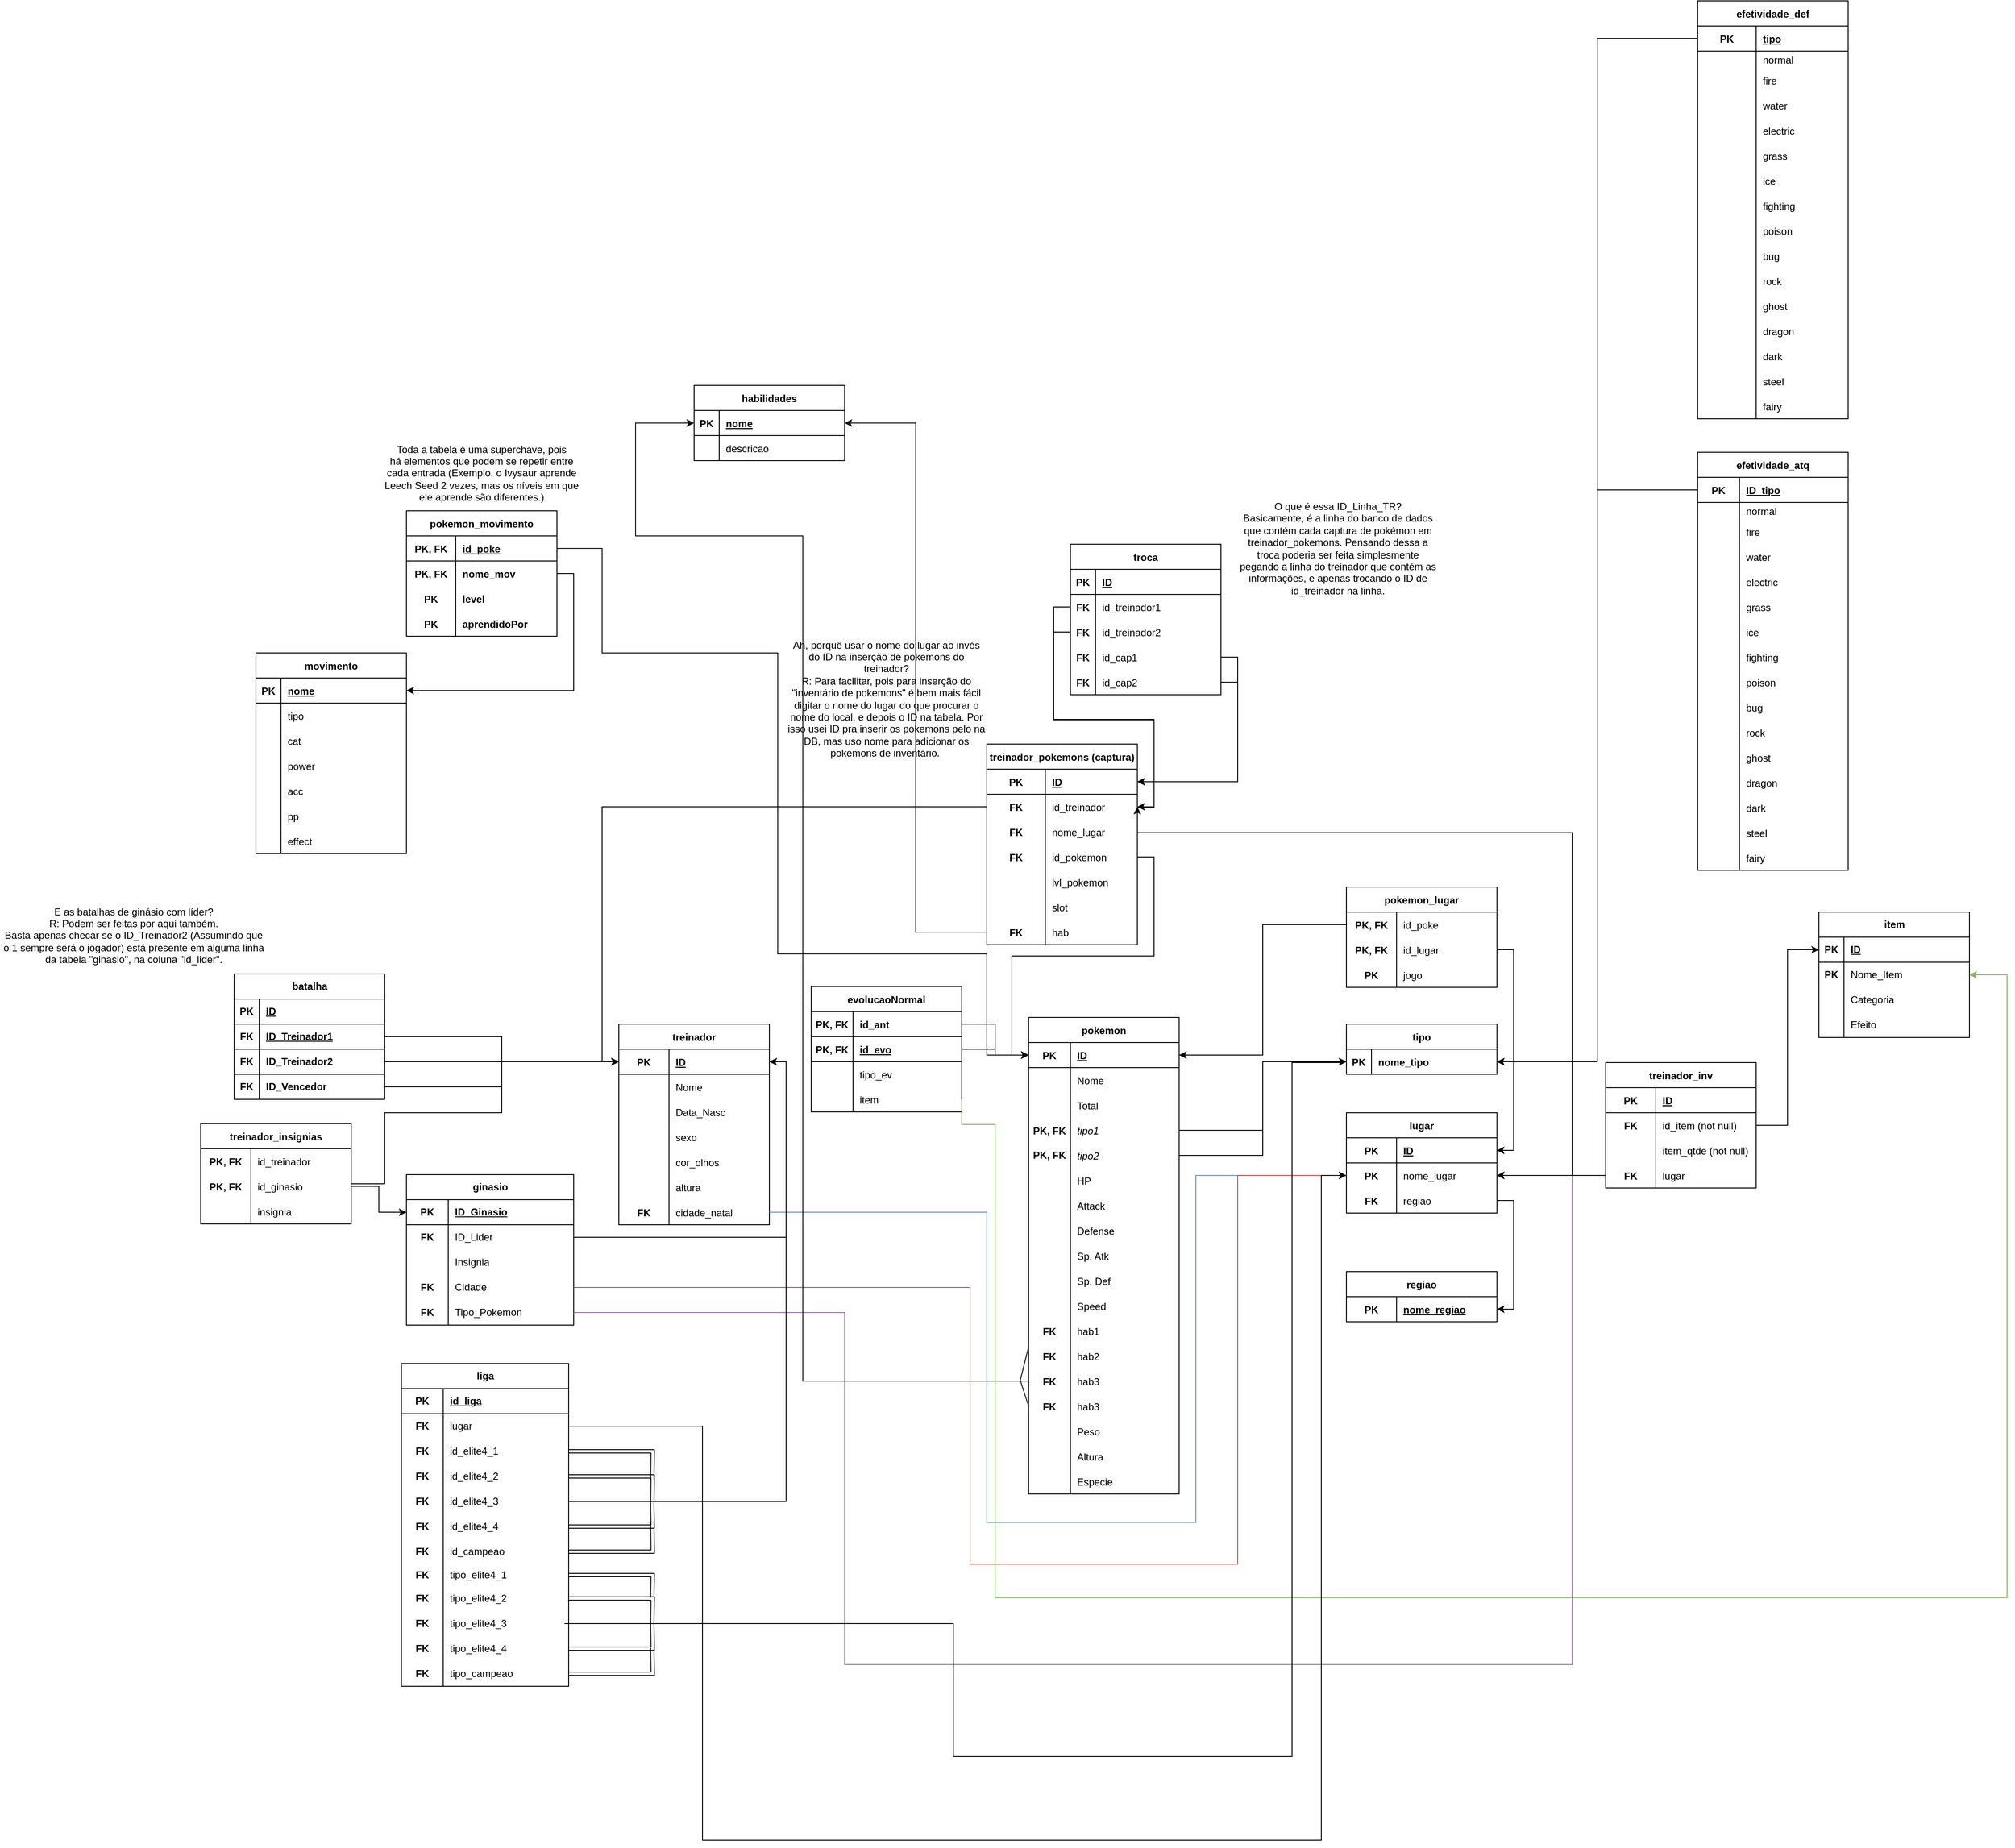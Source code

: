 <mxfile version="20.8.16" type="device"><diagram id="R2lEEEUBdFMjLlhIrx00" name="Page-1"><mxGraphModel dx="2580" dy="1627" grid="1" gridSize="10" guides="1" tooltips="1" connect="1" arrows="1" fold="1" page="1" pageScale="1" pageWidth="850" pageHeight="1100" math="0" shadow="0" extFonts="Permanent Marker^https://fonts.googleapis.com/css?family=Permanent+Marker"><root><mxCell id="0"/><mxCell id="1" parent="0"/><mxCell id="M82Ni2uGocBc9y4PTVpF-1" value="pokemon" style="shape=table;startSize=30;container=1;collapsible=1;childLayout=tableLayout;fixedRows=1;rowLines=0;fontStyle=1;align=center;resizeLast=1;" parent="1" vertex="1"><mxGeometry x="150" y="126" width="180" height="570" as="geometry"/></mxCell><mxCell id="M82Ni2uGocBc9y4PTVpF-2" value="" style="shape=tableRow;horizontal=0;startSize=0;swimlaneHead=0;swimlaneBody=0;fillColor=none;collapsible=0;dropTarget=0;points=[[0,0.5],[1,0.5]];portConstraint=eastwest;top=0;left=0;right=0;bottom=1;" parent="M82Ni2uGocBc9y4PTVpF-1" vertex="1"><mxGeometry y="30" width="180" height="30" as="geometry"/></mxCell><mxCell id="M82Ni2uGocBc9y4PTVpF-3" value="PK" style="shape=partialRectangle;connectable=0;fillColor=none;top=0;left=0;bottom=0;right=0;fontStyle=1;overflow=hidden;" parent="M82Ni2uGocBc9y4PTVpF-2" vertex="1"><mxGeometry width="50" height="30" as="geometry"><mxRectangle width="50" height="30" as="alternateBounds"/></mxGeometry></mxCell><mxCell id="M82Ni2uGocBc9y4PTVpF-4" value="ID" style="shape=partialRectangle;connectable=0;fillColor=none;top=0;left=0;bottom=0;right=0;align=left;spacingLeft=6;fontStyle=5;overflow=hidden;" parent="M82Ni2uGocBc9y4PTVpF-2" vertex="1"><mxGeometry x="50" width="130" height="30" as="geometry"><mxRectangle width="130" height="30" as="alternateBounds"/></mxGeometry></mxCell><mxCell id="M82Ni2uGocBc9y4PTVpF-5" value="" style="shape=tableRow;horizontal=0;startSize=0;swimlaneHead=0;swimlaneBody=0;fillColor=none;collapsible=0;dropTarget=0;points=[[0,0.5],[1,0.5]];portConstraint=eastwest;top=0;left=0;right=0;bottom=0;" parent="M82Ni2uGocBc9y4PTVpF-1" vertex="1"><mxGeometry y="60" width="180" height="30" as="geometry"/></mxCell><mxCell id="M82Ni2uGocBc9y4PTVpF-6" value="" style="shape=partialRectangle;connectable=0;fillColor=none;top=0;left=0;bottom=0;right=0;editable=1;overflow=hidden;" parent="M82Ni2uGocBc9y4PTVpF-5" vertex="1"><mxGeometry width="50" height="30" as="geometry"><mxRectangle width="50" height="30" as="alternateBounds"/></mxGeometry></mxCell><mxCell id="M82Ni2uGocBc9y4PTVpF-7" value="Nome" style="shape=partialRectangle;connectable=0;fillColor=none;top=0;left=0;bottom=0;right=0;align=left;spacingLeft=6;overflow=hidden;" parent="M82Ni2uGocBc9y4PTVpF-5" vertex="1"><mxGeometry x="50" width="130" height="30" as="geometry"><mxRectangle width="130" height="30" as="alternateBounds"/></mxGeometry></mxCell><mxCell id="M82Ni2uGocBc9y4PTVpF-8" value="" style="shape=tableRow;horizontal=0;startSize=0;swimlaneHead=0;swimlaneBody=0;fillColor=none;collapsible=0;dropTarget=0;points=[[0,0.5],[1,0.5]];portConstraint=eastwest;top=0;left=0;right=0;bottom=0;" parent="M82Ni2uGocBc9y4PTVpF-1" vertex="1"><mxGeometry y="90" width="180" height="30" as="geometry"/></mxCell><mxCell id="M82Ni2uGocBc9y4PTVpF-9" value="" style="shape=partialRectangle;connectable=0;fillColor=none;top=0;left=0;bottom=0;right=0;editable=1;overflow=hidden;" parent="M82Ni2uGocBc9y4PTVpF-8" vertex="1"><mxGeometry width="50" height="30" as="geometry"><mxRectangle width="50" height="30" as="alternateBounds"/></mxGeometry></mxCell><mxCell id="M82Ni2uGocBc9y4PTVpF-10" value="Total" style="shape=partialRectangle;connectable=0;fillColor=none;top=0;left=0;bottom=0;right=0;align=left;spacingLeft=6;overflow=hidden;" parent="M82Ni2uGocBc9y4PTVpF-8" vertex="1"><mxGeometry x="50" width="130" height="30" as="geometry"><mxRectangle width="130" height="30" as="alternateBounds"/></mxGeometry></mxCell><mxCell id="M82Ni2uGocBc9y4PTVpF-11" style="shape=tableRow;horizontal=0;startSize=0;swimlaneHead=0;swimlaneBody=0;fillColor=none;collapsible=0;dropTarget=0;points=[[0,0.5],[1,0.5]];portConstraint=eastwest;top=0;left=0;right=0;bottom=0;" parent="M82Ni2uGocBc9y4PTVpF-1" vertex="1"><mxGeometry y="120" width="180" height="30" as="geometry"/></mxCell><mxCell id="M82Ni2uGocBc9y4PTVpF-12" value="PK, FK" style="shape=partialRectangle;connectable=0;fillColor=none;top=0;left=0;bottom=0;right=0;editable=1;overflow=hidden;fontStyle=1" parent="M82Ni2uGocBc9y4PTVpF-11" vertex="1"><mxGeometry width="50" height="30" as="geometry"><mxRectangle width="50" height="30" as="alternateBounds"/></mxGeometry></mxCell><mxCell id="M82Ni2uGocBc9y4PTVpF-13" value="tipo1" style="shape=partialRectangle;connectable=0;fillColor=none;top=0;left=0;bottom=0;right=0;align=left;spacingLeft=6;overflow=hidden;fontStyle=2" parent="M82Ni2uGocBc9y4PTVpF-11" vertex="1"><mxGeometry x="50" width="130" height="30" as="geometry"><mxRectangle width="130" height="30" as="alternateBounds"/></mxGeometry></mxCell><mxCell id="M82Ni2uGocBc9y4PTVpF-14" style="shape=tableRow;horizontal=0;startSize=0;swimlaneHead=0;swimlaneBody=0;fillColor=none;collapsible=0;dropTarget=0;points=[[0,0.5],[1,0.5]];portConstraint=eastwest;top=0;left=0;right=0;bottom=0;" parent="M82Ni2uGocBc9y4PTVpF-1" vertex="1"><mxGeometry y="150" width="180" height="30" as="geometry"/></mxCell><mxCell id="M82Ni2uGocBc9y4PTVpF-15" value="PK, FK" style="shape=partialRectangle;connectable=0;fillColor=none;top=0;left=0;bottom=0;right=0;editable=1;overflow=hidden;fontStyle=1;whiteSpace=wrap;" parent="M82Ni2uGocBc9y4PTVpF-14" vertex="1"><mxGeometry width="50" height="30" as="geometry"><mxRectangle width="50" height="30" as="alternateBounds"/></mxGeometry></mxCell><mxCell id="M82Ni2uGocBc9y4PTVpF-16" value="tipo2" style="shape=partialRectangle;connectable=0;fillColor=none;top=0;left=0;bottom=0;right=0;align=left;spacingLeft=6;overflow=hidden;fontStyle=2" parent="M82Ni2uGocBc9y4PTVpF-14" vertex="1"><mxGeometry x="50" width="130" height="30" as="geometry"><mxRectangle width="130" height="30" as="alternateBounds"/></mxGeometry></mxCell><mxCell id="M82Ni2uGocBc9y4PTVpF-17" value="" style="shape=tableRow;horizontal=0;startSize=0;swimlaneHead=0;swimlaneBody=0;fillColor=none;collapsible=0;dropTarget=0;points=[[0,0.5],[1,0.5]];portConstraint=eastwest;top=0;left=0;right=0;bottom=0;" parent="M82Ni2uGocBc9y4PTVpF-1" vertex="1"><mxGeometry y="180" width="180" height="30" as="geometry"/></mxCell><mxCell id="M82Ni2uGocBc9y4PTVpF-18" value="" style="shape=partialRectangle;connectable=0;fillColor=none;top=0;left=0;bottom=0;right=0;editable=1;overflow=hidden;" parent="M82Ni2uGocBc9y4PTVpF-17" vertex="1"><mxGeometry width="50" height="30" as="geometry"><mxRectangle width="50" height="30" as="alternateBounds"/></mxGeometry></mxCell><mxCell id="M82Ni2uGocBc9y4PTVpF-19" value="HP" style="shape=partialRectangle;connectable=0;fillColor=none;top=0;left=0;bottom=0;right=0;align=left;spacingLeft=6;overflow=hidden;" parent="M82Ni2uGocBc9y4PTVpF-17" vertex="1"><mxGeometry x="50" width="130" height="30" as="geometry"><mxRectangle width="130" height="30" as="alternateBounds"/></mxGeometry></mxCell><mxCell id="M82Ni2uGocBc9y4PTVpF-20" style="shape=tableRow;horizontal=0;startSize=0;swimlaneHead=0;swimlaneBody=0;fillColor=none;collapsible=0;dropTarget=0;points=[[0,0.5],[1,0.5]];portConstraint=eastwest;top=0;left=0;right=0;bottom=0;" parent="M82Ni2uGocBc9y4PTVpF-1" vertex="1"><mxGeometry y="210" width="180" height="30" as="geometry"/></mxCell><mxCell id="M82Ni2uGocBc9y4PTVpF-21" style="shape=partialRectangle;connectable=0;fillColor=none;top=0;left=0;bottom=0;right=0;editable=1;overflow=hidden;" parent="M82Ni2uGocBc9y4PTVpF-20" vertex="1"><mxGeometry width="50" height="30" as="geometry"><mxRectangle width="50" height="30" as="alternateBounds"/></mxGeometry></mxCell><mxCell id="M82Ni2uGocBc9y4PTVpF-22" value="Attack" style="shape=partialRectangle;connectable=0;fillColor=none;top=0;left=0;bottom=0;right=0;align=left;spacingLeft=6;overflow=hidden;" parent="M82Ni2uGocBc9y4PTVpF-20" vertex="1"><mxGeometry x="50" width="130" height="30" as="geometry"><mxRectangle width="130" height="30" as="alternateBounds"/></mxGeometry></mxCell><mxCell id="M82Ni2uGocBc9y4PTVpF-23" style="shape=tableRow;horizontal=0;startSize=0;swimlaneHead=0;swimlaneBody=0;fillColor=none;collapsible=0;dropTarget=0;points=[[0,0.5],[1,0.5]];portConstraint=eastwest;top=0;left=0;right=0;bottom=0;" parent="M82Ni2uGocBc9y4PTVpF-1" vertex="1"><mxGeometry y="240" width="180" height="30" as="geometry"/></mxCell><mxCell id="M82Ni2uGocBc9y4PTVpF-24" style="shape=partialRectangle;connectable=0;fillColor=none;top=0;left=0;bottom=0;right=0;editable=1;overflow=hidden;" parent="M82Ni2uGocBc9y4PTVpF-23" vertex="1"><mxGeometry width="50" height="30" as="geometry"><mxRectangle width="50" height="30" as="alternateBounds"/></mxGeometry></mxCell><mxCell id="M82Ni2uGocBc9y4PTVpF-25" value="Defense" style="shape=partialRectangle;connectable=0;fillColor=none;top=0;left=0;bottom=0;right=0;align=left;spacingLeft=6;overflow=hidden;" parent="M82Ni2uGocBc9y4PTVpF-23" vertex="1"><mxGeometry x="50" width="130" height="30" as="geometry"><mxRectangle width="130" height="30" as="alternateBounds"/></mxGeometry></mxCell><mxCell id="M82Ni2uGocBc9y4PTVpF-26" style="shape=tableRow;horizontal=0;startSize=0;swimlaneHead=0;swimlaneBody=0;fillColor=none;collapsible=0;dropTarget=0;points=[[0,0.5],[1,0.5]];portConstraint=eastwest;top=0;left=0;right=0;bottom=0;" parent="M82Ni2uGocBc9y4PTVpF-1" vertex="1"><mxGeometry y="270" width="180" height="30" as="geometry"/></mxCell><mxCell id="M82Ni2uGocBc9y4PTVpF-27" style="shape=partialRectangle;connectable=0;fillColor=none;top=0;left=0;bottom=0;right=0;editable=1;overflow=hidden;" parent="M82Ni2uGocBc9y4PTVpF-26" vertex="1"><mxGeometry width="50" height="30" as="geometry"><mxRectangle width="50" height="30" as="alternateBounds"/></mxGeometry></mxCell><mxCell id="M82Ni2uGocBc9y4PTVpF-28" value="Sp. Atk" style="shape=partialRectangle;connectable=0;fillColor=none;top=0;left=0;bottom=0;right=0;align=left;spacingLeft=6;overflow=hidden;" parent="M82Ni2uGocBc9y4PTVpF-26" vertex="1"><mxGeometry x="50" width="130" height="30" as="geometry"><mxRectangle width="130" height="30" as="alternateBounds"/></mxGeometry></mxCell><mxCell id="M82Ni2uGocBc9y4PTVpF-29" style="shape=tableRow;horizontal=0;startSize=0;swimlaneHead=0;swimlaneBody=0;fillColor=none;collapsible=0;dropTarget=0;points=[[0,0.5],[1,0.5]];portConstraint=eastwest;top=0;left=0;right=0;bottom=0;" parent="M82Ni2uGocBc9y4PTVpF-1" vertex="1"><mxGeometry y="300" width="180" height="30" as="geometry"/></mxCell><mxCell id="M82Ni2uGocBc9y4PTVpF-30" style="shape=partialRectangle;connectable=0;fillColor=none;top=0;left=0;bottom=0;right=0;editable=1;overflow=hidden;" parent="M82Ni2uGocBc9y4PTVpF-29" vertex="1"><mxGeometry width="50" height="30" as="geometry"><mxRectangle width="50" height="30" as="alternateBounds"/></mxGeometry></mxCell><mxCell id="M82Ni2uGocBc9y4PTVpF-31" value="Sp. Def " style="shape=partialRectangle;connectable=0;fillColor=none;top=0;left=0;bottom=0;right=0;align=left;spacingLeft=6;overflow=hidden;" parent="M82Ni2uGocBc9y4PTVpF-29" vertex="1"><mxGeometry x="50" width="130" height="30" as="geometry"><mxRectangle width="130" height="30" as="alternateBounds"/></mxGeometry></mxCell><mxCell id="M82Ni2uGocBc9y4PTVpF-32" style="shape=tableRow;horizontal=0;startSize=0;swimlaneHead=0;swimlaneBody=0;fillColor=none;collapsible=0;dropTarget=0;points=[[0,0.5],[1,0.5]];portConstraint=eastwest;top=0;left=0;right=0;bottom=0;" parent="M82Ni2uGocBc9y4PTVpF-1" vertex="1"><mxGeometry y="330" width="180" height="30" as="geometry"/></mxCell><mxCell id="M82Ni2uGocBc9y4PTVpF-33" style="shape=partialRectangle;connectable=0;fillColor=none;top=0;left=0;bottom=0;right=0;editable=1;overflow=hidden;" parent="M82Ni2uGocBc9y4PTVpF-32" vertex="1"><mxGeometry width="50" height="30" as="geometry"><mxRectangle width="50" height="30" as="alternateBounds"/></mxGeometry></mxCell><mxCell id="M82Ni2uGocBc9y4PTVpF-34" value="Speed" style="shape=partialRectangle;connectable=0;fillColor=none;top=0;left=0;bottom=0;right=0;align=left;spacingLeft=6;overflow=hidden;" parent="M82Ni2uGocBc9y4PTVpF-32" vertex="1"><mxGeometry x="50" width="130" height="30" as="geometry"><mxRectangle width="130" height="30" as="alternateBounds"/></mxGeometry></mxCell><mxCell id="M82Ni2uGocBc9y4PTVpF-35" style="shape=tableRow;horizontal=0;startSize=0;swimlaneHead=0;swimlaneBody=0;fillColor=none;collapsible=0;dropTarget=0;points=[[0,0.5],[1,0.5]];portConstraint=eastwest;top=0;left=0;right=0;bottom=0;" parent="M82Ni2uGocBc9y4PTVpF-1" vertex="1"><mxGeometry y="360" width="180" height="30" as="geometry"/></mxCell><mxCell id="M82Ni2uGocBc9y4PTVpF-36" value="FK" style="shape=partialRectangle;connectable=0;fillColor=none;top=0;left=0;bottom=0;right=0;editable=1;overflow=hidden;fontStyle=1" parent="M82Ni2uGocBc9y4PTVpF-35" vertex="1"><mxGeometry width="50" height="30" as="geometry"><mxRectangle width="50" height="30" as="alternateBounds"/></mxGeometry></mxCell><mxCell id="M82Ni2uGocBc9y4PTVpF-37" value="hab1" style="shape=partialRectangle;connectable=0;fillColor=none;top=0;left=0;bottom=0;right=0;align=left;spacingLeft=6;overflow=hidden;" parent="M82Ni2uGocBc9y4PTVpF-35" vertex="1"><mxGeometry x="50" width="130" height="30" as="geometry"><mxRectangle width="130" height="30" as="alternateBounds"/></mxGeometry></mxCell><mxCell id="lLxpUfO_Qdio-sl35xGD-4" style="shape=tableRow;horizontal=0;startSize=0;swimlaneHead=0;swimlaneBody=0;fillColor=none;collapsible=0;dropTarget=0;points=[[0,0.5],[1,0.5]];portConstraint=eastwest;top=0;left=0;right=0;bottom=0;" parent="M82Ni2uGocBc9y4PTVpF-1" vertex="1"><mxGeometry y="390" width="180" height="30" as="geometry"/></mxCell><mxCell id="lLxpUfO_Qdio-sl35xGD-5" value="FK" style="shape=partialRectangle;connectable=0;fillColor=none;top=0;left=0;bottom=0;right=0;editable=1;overflow=hidden;fontStyle=1" parent="lLxpUfO_Qdio-sl35xGD-4" vertex="1"><mxGeometry width="50" height="30" as="geometry"><mxRectangle width="50" height="30" as="alternateBounds"/></mxGeometry></mxCell><mxCell id="lLxpUfO_Qdio-sl35xGD-6" value="hab2" style="shape=partialRectangle;connectable=0;fillColor=none;top=0;left=0;bottom=0;right=0;align=left;spacingLeft=6;overflow=hidden;" parent="lLxpUfO_Qdio-sl35xGD-4" vertex="1"><mxGeometry x="50" width="130" height="30" as="geometry"><mxRectangle width="130" height="30" as="alternateBounds"/></mxGeometry></mxCell><mxCell id="iuaIAhCWrDADVln2Ttci-1" style="shape=tableRow;horizontal=0;startSize=0;swimlaneHead=0;swimlaneBody=0;fillColor=none;collapsible=0;dropTarget=0;points=[[0,0.5],[1,0.5]];portConstraint=eastwest;top=0;left=0;right=0;bottom=0;" vertex="1" parent="M82Ni2uGocBc9y4PTVpF-1"><mxGeometry y="420" width="180" height="30" as="geometry"/></mxCell><mxCell id="iuaIAhCWrDADVln2Ttci-2" value="FK" style="shape=partialRectangle;connectable=0;fillColor=none;top=0;left=0;bottom=0;right=0;editable=1;overflow=hidden;fontStyle=1" vertex="1" parent="iuaIAhCWrDADVln2Ttci-1"><mxGeometry width="50" height="30" as="geometry"><mxRectangle width="50" height="30" as="alternateBounds"/></mxGeometry></mxCell><mxCell id="iuaIAhCWrDADVln2Ttci-3" value="hab3" style="shape=partialRectangle;connectable=0;fillColor=none;top=0;left=0;bottom=0;right=0;align=left;spacingLeft=6;overflow=hidden;" vertex="1" parent="iuaIAhCWrDADVln2Ttci-1"><mxGeometry x="50" width="130" height="30" as="geometry"><mxRectangle width="130" height="30" as="alternateBounds"/></mxGeometry></mxCell><mxCell id="lLxpUfO_Qdio-sl35xGD-1" style="shape=tableRow;horizontal=0;startSize=0;swimlaneHead=0;swimlaneBody=0;fillColor=none;collapsible=0;dropTarget=0;points=[[0,0.5],[1,0.5]];portConstraint=eastwest;top=0;left=0;right=0;bottom=0;" parent="M82Ni2uGocBc9y4PTVpF-1" vertex="1"><mxGeometry y="450" width="180" height="30" as="geometry"/></mxCell><mxCell id="lLxpUfO_Qdio-sl35xGD-2" value="FK" style="shape=partialRectangle;connectable=0;fillColor=none;top=0;left=0;bottom=0;right=0;editable=1;overflow=hidden;fontStyle=1" parent="lLxpUfO_Qdio-sl35xGD-1" vertex="1"><mxGeometry width="50" height="30" as="geometry"><mxRectangle width="50" height="30" as="alternateBounds"/></mxGeometry></mxCell><mxCell id="lLxpUfO_Qdio-sl35xGD-3" value="hab3" style="shape=partialRectangle;connectable=0;fillColor=none;top=0;left=0;bottom=0;right=0;align=left;spacingLeft=6;overflow=hidden;" parent="lLxpUfO_Qdio-sl35xGD-1" vertex="1"><mxGeometry x="50" width="130" height="30" as="geometry"><mxRectangle width="130" height="30" as="alternateBounds"/></mxGeometry></mxCell><mxCell id="M82Ni2uGocBc9y4PTVpF-119" style="shape=tableRow;horizontal=0;startSize=0;swimlaneHead=0;swimlaneBody=0;fillColor=none;collapsible=0;dropTarget=0;points=[[0,0.5],[1,0.5]];portConstraint=eastwest;top=0;left=0;right=0;bottom=0;" parent="M82Ni2uGocBc9y4PTVpF-1" vertex="1"><mxGeometry y="480" width="180" height="30" as="geometry"/></mxCell><mxCell id="M82Ni2uGocBc9y4PTVpF-120" style="shape=partialRectangle;connectable=0;fillColor=none;top=0;left=0;bottom=0;right=0;editable=1;overflow=hidden;" parent="M82Ni2uGocBc9y4PTVpF-119" vertex="1"><mxGeometry width="50" height="30" as="geometry"><mxRectangle width="50" height="30" as="alternateBounds"/></mxGeometry></mxCell><mxCell id="M82Ni2uGocBc9y4PTVpF-121" value="Peso" style="shape=partialRectangle;connectable=0;fillColor=none;top=0;left=0;bottom=0;right=0;align=left;spacingLeft=6;overflow=hidden;" parent="M82Ni2uGocBc9y4PTVpF-119" vertex="1"><mxGeometry x="50" width="130" height="30" as="geometry"><mxRectangle width="130" height="30" as="alternateBounds"/></mxGeometry></mxCell><mxCell id="M82Ni2uGocBc9y4PTVpF-122" style="shape=tableRow;horizontal=0;startSize=0;swimlaneHead=0;swimlaneBody=0;fillColor=none;collapsible=0;dropTarget=0;points=[[0,0.5],[1,0.5]];portConstraint=eastwest;top=0;left=0;right=0;bottom=0;" parent="M82Ni2uGocBc9y4PTVpF-1" vertex="1"><mxGeometry y="510" width="180" height="30" as="geometry"/></mxCell><mxCell id="M82Ni2uGocBc9y4PTVpF-123" style="shape=partialRectangle;connectable=0;fillColor=none;top=0;left=0;bottom=0;right=0;editable=1;overflow=hidden;" parent="M82Ni2uGocBc9y4PTVpF-122" vertex="1"><mxGeometry width="50" height="30" as="geometry"><mxRectangle width="50" height="30" as="alternateBounds"/></mxGeometry></mxCell><mxCell id="M82Ni2uGocBc9y4PTVpF-124" value="Altura" style="shape=partialRectangle;connectable=0;fillColor=none;top=0;left=0;bottom=0;right=0;align=left;spacingLeft=6;overflow=hidden;" parent="M82Ni2uGocBc9y4PTVpF-122" vertex="1"><mxGeometry x="50" width="130" height="30" as="geometry"><mxRectangle width="130" height="30" as="alternateBounds"/></mxGeometry></mxCell><mxCell id="M82Ni2uGocBc9y4PTVpF-150" style="shape=tableRow;horizontal=0;startSize=0;swimlaneHead=0;swimlaneBody=0;fillColor=none;collapsible=0;dropTarget=0;points=[[0,0.5],[1,0.5]];portConstraint=eastwest;top=0;left=0;right=0;bottom=0;" parent="M82Ni2uGocBc9y4PTVpF-1" vertex="1"><mxGeometry y="540" width="180" height="30" as="geometry"/></mxCell><mxCell id="M82Ni2uGocBc9y4PTVpF-151" style="shape=partialRectangle;connectable=0;fillColor=none;top=0;left=0;bottom=0;right=0;editable=1;overflow=hidden;" parent="M82Ni2uGocBc9y4PTVpF-150" vertex="1"><mxGeometry width="50" height="30" as="geometry"><mxRectangle width="50" height="30" as="alternateBounds"/></mxGeometry></mxCell><mxCell id="M82Ni2uGocBc9y4PTVpF-152" value="Especie" style="shape=partialRectangle;connectable=0;fillColor=none;top=0;left=0;bottom=0;right=0;align=left;spacingLeft=6;overflow=hidden;" parent="M82Ni2uGocBc9y4PTVpF-150" vertex="1"><mxGeometry x="50" width="130" height="30" as="geometry"><mxRectangle width="130" height="30" as="alternateBounds"/></mxGeometry></mxCell><mxCell id="M82Ni2uGocBc9y4PTVpF-41" value="tipo" style="shape=table;startSize=30;container=1;collapsible=1;childLayout=tableLayout;fixedRows=1;rowLines=0;fontStyle=1;align=center;resizeLast=1;" parent="1" vertex="1"><mxGeometry x="530" y="134" width="180" height="60" as="geometry"/></mxCell><mxCell id="M82Ni2uGocBc9y4PTVpF-45" value="" style="shape=tableRow;horizontal=0;startSize=0;swimlaneHead=0;swimlaneBody=0;fillColor=none;collapsible=0;dropTarget=0;points=[[0,0.5],[1,0.5]];portConstraint=eastwest;top=0;left=0;right=0;bottom=0;" parent="M82Ni2uGocBc9y4PTVpF-41" vertex="1"><mxGeometry y="30" width="180" height="30" as="geometry"/></mxCell><mxCell id="M82Ni2uGocBc9y4PTVpF-46" value="PK" style="shape=partialRectangle;connectable=0;fillColor=none;top=0;left=0;bottom=0;right=0;editable=1;overflow=hidden;fontStyle=1" parent="M82Ni2uGocBc9y4PTVpF-45" vertex="1"><mxGeometry width="30" height="30" as="geometry"><mxRectangle width="30" height="30" as="alternateBounds"/></mxGeometry></mxCell><mxCell id="M82Ni2uGocBc9y4PTVpF-47" value="nome_tipo" style="shape=partialRectangle;connectable=0;fillColor=none;top=0;left=0;bottom=0;right=0;align=left;spacingLeft=6;overflow=hidden;fontStyle=1" parent="M82Ni2uGocBc9y4PTVpF-45" vertex="1"><mxGeometry x="30" width="150" height="30" as="geometry"><mxRectangle width="150" height="30" as="alternateBounds"/></mxGeometry></mxCell><mxCell id="pzOK9ZfocYkmPHH076jj-14" value="" style="edgeStyle=orthogonalEdgeStyle;rounded=0;orthogonalLoop=1;jettySize=auto;html=1;exitX=1;exitY=0.5;exitDx=0;exitDy=0;entryX=1;entryY=0.5;entryDx=0;entryDy=0;" parent="1" source="pzOK9ZfocYkmPHH076jj-1" target="pzOK9ZfocYkmPHH076jj-5" edge="1"><mxGeometry relative="1" as="geometry"/></mxCell><mxCell id="M82Ni2uGocBc9y4PTVpF-86" value="lugar" style="shape=table;startSize=30;container=1;collapsible=1;childLayout=tableLayout;fixedRows=1;rowLines=0;fontStyle=1;align=center;resizeLast=1;" parent="1" vertex="1"><mxGeometry x="530" y="240" width="180" height="120" as="geometry"/></mxCell><mxCell id="M82Ni2uGocBc9y4PTVpF-87" value="" style="shape=tableRow;horizontal=0;startSize=0;swimlaneHead=0;swimlaneBody=0;fillColor=none;collapsible=0;dropTarget=0;points=[[0,0.5],[1,0.5]];portConstraint=eastwest;top=0;left=0;right=0;bottom=1;" parent="M82Ni2uGocBc9y4PTVpF-86" vertex="1"><mxGeometry y="30" width="180" height="30" as="geometry"/></mxCell><mxCell id="M82Ni2uGocBc9y4PTVpF-88" value="PK" style="shape=partialRectangle;connectable=0;fillColor=none;top=0;left=0;bottom=0;right=0;fontStyle=1;overflow=hidden;" parent="M82Ni2uGocBc9y4PTVpF-87" vertex="1"><mxGeometry width="60" height="30" as="geometry"><mxRectangle width="60" height="30" as="alternateBounds"/></mxGeometry></mxCell><mxCell id="M82Ni2uGocBc9y4PTVpF-89" value="ID" style="shape=partialRectangle;connectable=0;fillColor=none;top=0;left=0;bottom=0;right=0;align=left;spacingLeft=6;fontStyle=5;overflow=hidden;" parent="M82Ni2uGocBc9y4PTVpF-87" vertex="1"><mxGeometry x="60" width="120" height="30" as="geometry"><mxRectangle width="120" height="30" as="alternateBounds"/></mxGeometry></mxCell><mxCell id="M82Ni2uGocBc9y4PTVpF-90" value="" style="shape=tableRow;horizontal=0;startSize=0;swimlaneHead=0;swimlaneBody=0;fillColor=none;collapsible=0;dropTarget=0;points=[[0,0.5],[1,0.5]];portConstraint=eastwest;top=0;left=0;right=0;bottom=0;" parent="M82Ni2uGocBc9y4PTVpF-86" vertex="1"><mxGeometry y="60" width="180" height="30" as="geometry"/></mxCell><mxCell id="M82Ni2uGocBc9y4PTVpF-91" value="PK" style="shape=partialRectangle;connectable=0;fillColor=none;top=0;left=0;bottom=0;right=0;editable=1;overflow=hidden;fontStyle=1" parent="M82Ni2uGocBc9y4PTVpF-90" vertex="1"><mxGeometry width="60" height="30" as="geometry"><mxRectangle width="60" height="30" as="alternateBounds"/></mxGeometry></mxCell><mxCell id="M82Ni2uGocBc9y4PTVpF-92" value="nome_lugar" style="shape=partialRectangle;connectable=0;fillColor=none;top=0;left=0;bottom=0;right=0;align=left;spacingLeft=6;overflow=hidden;" parent="M82Ni2uGocBc9y4PTVpF-90" vertex="1"><mxGeometry x="60" width="120" height="30" as="geometry"><mxRectangle width="120" height="30" as="alternateBounds"/></mxGeometry></mxCell><mxCell id="pzOK9ZfocYkmPHH076jj-1" style="shape=tableRow;horizontal=0;startSize=0;swimlaneHead=0;swimlaneBody=0;fillColor=none;collapsible=0;dropTarget=0;points=[[0,0.5],[1,0.5]];portConstraint=eastwest;top=0;left=0;right=0;bottom=0;" parent="M82Ni2uGocBc9y4PTVpF-86" vertex="1"><mxGeometry y="90" width="180" height="30" as="geometry"/></mxCell><mxCell id="pzOK9ZfocYkmPHH076jj-2" value="FK" style="shape=partialRectangle;connectable=0;fillColor=none;top=0;left=0;bottom=0;right=0;editable=1;overflow=hidden;fontStyle=1" parent="pzOK9ZfocYkmPHH076jj-1" vertex="1"><mxGeometry width="60" height="30" as="geometry"><mxRectangle width="60" height="30" as="alternateBounds"/></mxGeometry></mxCell><mxCell id="pzOK9ZfocYkmPHH076jj-3" value="regiao" style="shape=partialRectangle;connectable=0;fillColor=none;top=0;left=0;bottom=0;right=0;align=left;spacingLeft=6;overflow=hidden;" parent="pzOK9ZfocYkmPHH076jj-1" vertex="1"><mxGeometry x="60" width="120" height="30" as="geometry"><mxRectangle width="120" height="30" as="alternateBounds"/></mxGeometry></mxCell><mxCell id="M82Ni2uGocBc9y4PTVpF-93" value="item" style="shape=table;startSize=30;container=1;collapsible=1;childLayout=tableLayout;fixedRows=1;rowLines=0;fontStyle=1;align=center;resizeLast=1;html=1;" parent="1" vertex="1"><mxGeometry x="1095" width="180" height="150" as="geometry"/></mxCell><mxCell id="M82Ni2uGocBc9y4PTVpF-94" value="" style="shape=tableRow;horizontal=0;startSize=0;swimlaneHead=0;swimlaneBody=0;fillColor=none;collapsible=0;dropTarget=0;points=[[0,0.5],[1,0.5]];portConstraint=eastwest;top=0;left=0;right=0;bottom=1;" parent="M82Ni2uGocBc9y4PTVpF-93" vertex="1"><mxGeometry y="30" width="180" height="30" as="geometry"/></mxCell><mxCell id="M82Ni2uGocBc9y4PTVpF-95" value="PK" style="shape=partialRectangle;connectable=0;fillColor=none;top=0;left=0;bottom=0;right=0;fontStyle=1;overflow=hidden;whiteSpace=wrap;html=1;" parent="M82Ni2uGocBc9y4PTVpF-94" vertex="1"><mxGeometry width="30" height="30" as="geometry"><mxRectangle width="30" height="30" as="alternateBounds"/></mxGeometry></mxCell><mxCell id="M82Ni2uGocBc9y4PTVpF-96" value="ID" style="shape=partialRectangle;connectable=0;fillColor=none;top=0;left=0;bottom=0;right=0;align=left;spacingLeft=6;fontStyle=5;overflow=hidden;whiteSpace=wrap;html=1;" parent="M82Ni2uGocBc9y4PTVpF-94" vertex="1"><mxGeometry x="30" width="150" height="30" as="geometry"><mxRectangle width="150" height="30" as="alternateBounds"/></mxGeometry></mxCell><mxCell id="M82Ni2uGocBc9y4PTVpF-97" value="" style="shape=tableRow;horizontal=0;startSize=0;swimlaneHead=0;swimlaneBody=0;fillColor=none;collapsible=0;dropTarget=0;points=[[0,0.5],[1,0.5]];portConstraint=eastwest;top=0;left=0;right=0;bottom=0;" parent="M82Ni2uGocBc9y4PTVpF-93" vertex="1"><mxGeometry y="60" width="180" height="30" as="geometry"/></mxCell><mxCell id="M82Ni2uGocBc9y4PTVpF-98" value="&lt;b&gt;PK&lt;/b&gt;" style="shape=partialRectangle;connectable=0;fillColor=none;top=0;left=0;bottom=0;right=0;editable=1;overflow=hidden;whiteSpace=wrap;html=1;" parent="M82Ni2uGocBc9y4PTVpF-97" vertex="1"><mxGeometry width="30" height="30" as="geometry"><mxRectangle width="30" height="30" as="alternateBounds"/></mxGeometry></mxCell><mxCell id="M82Ni2uGocBc9y4PTVpF-99" value="Nome_Item" style="shape=partialRectangle;connectable=0;fillColor=none;top=0;left=0;bottom=0;right=0;align=left;spacingLeft=6;overflow=hidden;whiteSpace=wrap;html=1;" parent="M82Ni2uGocBc9y4PTVpF-97" vertex="1"><mxGeometry x="30" width="150" height="30" as="geometry"><mxRectangle width="150" height="30" as="alternateBounds"/></mxGeometry></mxCell><mxCell id="M82Ni2uGocBc9y4PTVpF-100" value="" style="shape=tableRow;horizontal=0;startSize=0;swimlaneHead=0;swimlaneBody=0;fillColor=none;collapsible=0;dropTarget=0;points=[[0,0.5],[1,0.5]];portConstraint=eastwest;top=0;left=0;right=0;bottom=0;" parent="M82Ni2uGocBc9y4PTVpF-93" vertex="1"><mxGeometry y="90" width="180" height="30" as="geometry"/></mxCell><mxCell id="M82Ni2uGocBc9y4PTVpF-101" value="" style="shape=partialRectangle;connectable=0;fillColor=none;top=0;left=0;bottom=0;right=0;editable=1;overflow=hidden;whiteSpace=wrap;html=1;" parent="M82Ni2uGocBc9y4PTVpF-100" vertex="1"><mxGeometry width="30" height="30" as="geometry"><mxRectangle width="30" height="30" as="alternateBounds"/></mxGeometry></mxCell><mxCell id="M82Ni2uGocBc9y4PTVpF-102" value="Categoria" style="shape=partialRectangle;connectable=0;fillColor=none;top=0;left=0;bottom=0;right=0;align=left;spacingLeft=6;overflow=hidden;whiteSpace=wrap;html=1;" parent="M82Ni2uGocBc9y4PTVpF-100" vertex="1"><mxGeometry x="30" width="150" height="30" as="geometry"><mxRectangle width="150" height="30" as="alternateBounds"/></mxGeometry></mxCell><mxCell id="M82Ni2uGocBc9y4PTVpF-103" style="shape=tableRow;horizontal=0;startSize=0;swimlaneHead=0;swimlaneBody=0;fillColor=none;collapsible=0;dropTarget=0;points=[[0,0.5],[1,0.5]];portConstraint=eastwest;top=0;left=0;right=0;bottom=0;" parent="M82Ni2uGocBc9y4PTVpF-93" vertex="1"><mxGeometry y="120" width="180" height="30" as="geometry"/></mxCell><mxCell id="M82Ni2uGocBc9y4PTVpF-104" style="shape=partialRectangle;connectable=0;fillColor=none;top=0;left=0;bottom=0;right=0;editable=1;overflow=hidden;whiteSpace=wrap;html=1;" parent="M82Ni2uGocBc9y4PTVpF-103" vertex="1"><mxGeometry width="30" height="30" as="geometry"><mxRectangle width="30" height="30" as="alternateBounds"/></mxGeometry></mxCell><mxCell id="M82Ni2uGocBc9y4PTVpF-105" value="Efeito" style="shape=partialRectangle;connectable=0;fillColor=none;top=0;left=0;bottom=0;right=0;align=left;spacingLeft=6;overflow=hidden;whiteSpace=wrap;html=1;" parent="M82Ni2uGocBc9y4PTVpF-103" vertex="1"><mxGeometry x="30" width="150" height="30" as="geometry"><mxRectangle width="150" height="30" as="alternateBounds"/></mxGeometry></mxCell><mxCell id="M82Ni2uGocBc9y4PTVpF-125" value="pokemon_lugar" style="shape=table;startSize=30;container=1;collapsible=1;childLayout=tableLayout;fixedRows=1;rowLines=0;fontStyle=1;align=center;resizeLast=1;" parent="1" vertex="1"><mxGeometry x="530" y="-30" width="180" height="120" as="geometry"/></mxCell><mxCell id="M82Ni2uGocBc9y4PTVpF-129" value="" style="shape=tableRow;horizontal=0;startSize=0;swimlaneHead=0;swimlaneBody=0;fillColor=none;collapsible=0;dropTarget=0;points=[[0,0.5],[1,0.5]];portConstraint=eastwest;top=0;left=0;right=0;bottom=0;" parent="M82Ni2uGocBc9y4PTVpF-125" vertex="1"><mxGeometry y="30" width="180" height="30" as="geometry"/></mxCell><mxCell id="M82Ni2uGocBc9y4PTVpF-130" value="PK, FK" style="shape=partialRectangle;connectable=0;fillColor=none;top=0;left=0;bottom=0;right=0;editable=1;overflow=hidden;fontStyle=1" parent="M82Ni2uGocBc9y4PTVpF-129" vertex="1"><mxGeometry width="60" height="30" as="geometry"><mxRectangle width="60" height="30" as="alternateBounds"/></mxGeometry></mxCell><mxCell id="M82Ni2uGocBc9y4PTVpF-131" value="id_poke" style="shape=partialRectangle;connectable=0;fillColor=none;top=0;left=0;bottom=0;right=0;align=left;spacingLeft=6;overflow=hidden;" parent="M82Ni2uGocBc9y4PTVpF-129" vertex="1"><mxGeometry x="60" width="120" height="30" as="geometry"><mxRectangle width="120" height="30" as="alternateBounds"/></mxGeometry></mxCell><mxCell id="M82Ni2uGocBc9y4PTVpF-137" style="shape=tableRow;horizontal=0;startSize=0;swimlaneHead=0;swimlaneBody=0;fillColor=none;collapsible=0;dropTarget=0;points=[[0,0.5],[1,0.5]];portConstraint=eastwest;top=0;left=0;right=0;bottom=0;" parent="M82Ni2uGocBc9y4PTVpF-125" vertex="1"><mxGeometry y="60" width="180" height="30" as="geometry"/></mxCell><mxCell id="M82Ni2uGocBc9y4PTVpF-138" value="PK, FK" style="shape=partialRectangle;connectable=0;fillColor=none;top=0;left=0;bottom=0;right=0;editable=1;overflow=hidden;fontStyle=1" parent="M82Ni2uGocBc9y4PTVpF-137" vertex="1"><mxGeometry width="60" height="30" as="geometry"><mxRectangle width="60" height="30" as="alternateBounds"/></mxGeometry></mxCell><mxCell id="M82Ni2uGocBc9y4PTVpF-139" value="id_lugar" style="shape=partialRectangle;connectable=0;fillColor=none;top=0;left=0;bottom=0;right=0;align=left;spacingLeft=6;overflow=hidden;" parent="M82Ni2uGocBc9y4PTVpF-137" vertex="1"><mxGeometry x="60" width="120" height="30" as="geometry"><mxRectangle width="120" height="30" as="alternateBounds"/></mxGeometry></mxCell><mxCell id="M82Ni2uGocBc9y4PTVpF-140" style="shape=tableRow;horizontal=0;startSize=0;swimlaneHead=0;swimlaneBody=0;fillColor=none;collapsible=0;dropTarget=0;points=[[0,0.5],[1,0.5]];portConstraint=eastwest;top=0;left=0;right=0;bottom=0;" parent="M82Ni2uGocBc9y4PTVpF-125" vertex="1"><mxGeometry y="90" width="180" height="30" as="geometry"/></mxCell><mxCell id="M82Ni2uGocBc9y4PTVpF-141" value="PK" style="shape=partialRectangle;connectable=0;fillColor=none;top=0;left=0;bottom=0;right=0;editable=1;overflow=hidden;fontStyle=1" parent="M82Ni2uGocBc9y4PTVpF-140" vertex="1"><mxGeometry width="60" height="30" as="geometry"><mxRectangle width="60" height="30" as="alternateBounds"/></mxGeometry></mxCell><mxCell id="M82Ni2uGocBc9y4PTVpF-142" value="jogo" style="shape=partialRectangle;connectable=0;fillColor=none;top=0;left=0;bottom=0;right=0;align=left;spacingLeft=6;overflow=hidden;" parent="M82Ni2uGocBc9y4PTVpF-140" vertex="1"><mxGeometry x="60" width="120" height="30" as="geometry"><mxRectangle width="120" height="30" as="alternateBounds"/></mxGeometry></mxCell><mxCell id="M82Ni2uGocBc9y4PTVpF-146" style="edgeStyle=orthogonalEdgeStyle;rounded=0;orthogonalLoop=1;jettySize=auto;html=1;exitX=0;exitY=0.5;exitDx=0;exitDy=0;" parent="1" source="M82Ni2uGocBc9y4PTVpF-129" target="M82Ni2uGocBc9y4PTVpF-2" edge="1"><mxGeometry relative="1" as="geometry"/></mxCell><mxCell id="M82Ni2uGocBc9y4PTVpF-147" style="edgeStyle=orthogonalEdgeStyle;rounded=0;orthogonalLoop=1;jettySize=auto;html=1;exitX=1;exitY=0.5;exitDx=0;exitDy=0;entryX=1;entryY=0.5;entryDx=0;entryDy=0;" parent="1" source="M82Ni2uGocBc9y4PTVpF-137" target="M82Ni2uGocBc9y4PTVpF-87" edge="1"><mxGeometry relative="1" as="geometry"/></mxCell><mxCell id="M82Ni2uGocBc9y4PTVpF-153" value="treinador" style="shape=table;startSize=30;container=1;collapsible=1;childLayout=tableLayout;fixedRows=1;rowLines=0;fontStyle=1;align=center;resizeLast=1;" parent="1" vertex="1"><mxGeometry x="-340" y="134" width="180" height="240" as="geometry"/></mxCell><mxCell id="M82Ni2uGocBc9y4PTVpF-154" value="" style="shape=tableRow;horizontal=0;startSize=0;swimlaneHead=0;swimlaneBody=0;fillColor=none;collapsible=0;dropTarget=0;points=[[0,0.5],[1,0.5]];portConstraint=eastwest;top=0;left=0;right=0;bottom=1;" parent="M82Ni2uGocBc9y4PTVpF-153" vertex="1"><mxGeometry y="30" width="180" height="30" as="geometry"/></mxCell><mxCell id="M82Ni2uGocBc9y4PTVpF-155" value="PK" style="shape=partialRectangle;connectable=0;fillColor=none;top=0;left=0;bottom=0;right=0;fontStyle=1;overflow=hidden;" parent="M82Ni2uGocBc9y4PTVpF-154" vertex="1"><mxGeometry width="60" height="30" as="geometry"><mxRectangle width="60" height="30" as="alternateBounds"/></mxGeometry></mxCell><mxCell id="M82Ni2uGocBc9y4PTVpF-156" value="ID" style="shape=partialRectangle;connectable=0;fillColor=none;top=0;left=0;bottom=0;right=0;align=left;spacingLeft=6;fontStyle=5;overflow=hidden;" parent="M82Ni2uGocBc9y4PTVpF-154" vertex="1"><mxGeometry x="60" width="120" height="30" as="geometry"><mxRectangle width="120" height="30" as="alternateBounds"/></mxGeometry></mxCell><mxCell id="M82Ni2uGocBc9y4PTVpF-157" value="" style="shape=tableRow;horizontal=0;startSize=0;swimlaneHead=0;swimlaneBody=0;fillColor=none;collapsible=0;dropTarget=0;points=[[0,0.5],[1,0.5]];portConstraint=eastwest;top=0;left=0;right=0;bottom=0;" parent="M82Ni2uGocBc9y4PTVpF-153" vertex="1"><mxGeometry y="60" width="180" height="30" as="geometry"/></mxCell><mxCell id="M82Ni2uGocBc9y4PTVpF-158" value="" style="shape=partialRectangle;connectable=0;fillColor=none;top=0;left=0;bottom=0;right=0;editable=1;overflow=hidden;" parent="M82Ni2uGocBc9y4PTVpF-157" vertex="1"><mxGeometry width="60" height="30" as="geometry"><mxRectangle width="60" height="30" as="alternateBounds"/></mxGeometry></mxCell><mxCell id="M82Ni2uGocBc9y4PTVpF-159" value="Nome    " style="shape=partialRectangle;connectable=0;fillColor=none;top=0;left=0;bottom=0;right=0;align=left;spacingLeft=6;overflow=hidden;" parent="M82Ni2uGocBc9y4PTVpF-157" vertex="1"><mxGeometry x="60" width="120" height="30" as="geometry"><mxRectangle width="120" height="30" as="alternateBounds"/></mxGeometry></mxCell><mxCell id="M82Ni2uGocBc9y4PTVpF-160" value="" style="shape=tableRow;horizontal=0;startSize=0;swimlaneHead=0;swimlaneBody=0;fillColor=none;collapsible=0;dropTarget=0;points=[[0,0.5],[1,0.5]];portConstraint=eastwest;top=0;left=0;right=0;bottom=0;" parent="M82Ni2uGocBc9y4PTVpF-153" vertex="1"><mxGeometry y="90" width="180" height="30" as="geometry"/></mxCell><mxCell id="M82Ni2uGocBc9y4PTVpF-161" value="" style="shape=partialRectangle;connectable=0;fillColor=none;top=0;left=0;bottom=0;right=0;editable=1;overflow=hidden;" parent="M82Ni2uGocBc9y4PTVpF-160" vertex="1"><mxGeometry width="60" height="30" as="geometry"><mxRectangle width="60" height="30" as="alternateBounds"/></mxGeometry></mxCell><mxCell id="M82Ni2uGocBc9y4PTVpF-162" value="Data_Nasc" style="shape=partialRectangle;connectable=0;fillColor=none;top=0;left=0;bottom=0;right=0;align=left;spacingLeft=6;overflow=hidden;" parent="M82Ni2uGocBc9y4PTVpF-160" vertex="1"><mxGeometry x="60" width="120" height="30" as="geometry"><mxRectangle width="120" height="30" as="alternateBounds"/></mxGeometry></mxCell><mxCell id="M82Ni2uGocBc9y4PTVpF-163" value="" style="shape=tableRow;horizontal=0;startSize=0;swimlaneHead=0;swimlaneBody=0;fillColor=none;collapsible=0;dropTarget=0;points=[[0,0.5],[1,0.5]];portConstraint=eastwest;top=0;left=0;right=0;bottom=0;" parent="M82Ni2uGocBc9y4PTVpF-153" vertex="1"><mxGeometry y="120" width="180" height="30" as="geometry"/></mxCell><mxCell id="M82Ni2uGocBc9y4PTVpF-164" value="" style="shape=partialRectangle;connectable=0;fillColor=none;top=0;left=0;bottom=0;right=0;editable=1;overflow=hidden;" parent="M82Ni2uGocBc9y4PTVpF-163" vertex="1"><mxGeometry width="60" height="30" as="geometry"><mxRectangle width="60" height="30" as="alternateBounds"/></mxGeometry></mxCell><mxCell id="M82Ni2uGocBc9y4PTVpF-165" value="sexo" style="shape=partialRectangle;connectable=0;fillColor=none;top=0;left=0;bottom=0;right=0;align=left;spacingLeft=6;overflow=hidden;" parent="M82Ni2uGocBc9y4PTVpF-163" vertex="1"><mxGeometry x="60" width="120" height="30" as="geometry"><mxRectangle width="120" height="30" as="alternateBounds"/></mxGeometry></mxCell><mxCell id="M82Ni2uGocBc9y4PTVpF-166" style="shape=tableRow;horizontal=0;startSize=0;swimlaneHead=0;swimlaneBody=0;fillColor=none;collapsible=0;dropTarget=0;points=[[0,0.5],[1,0.5]];portConstraint=eastwest;top=0;left=0;right=0;bottom=0;" parent="M82Ni2uGocBc9y4PTVpF-153" vertex="1"><mxGeometry y="150" width="180" height="30" as="geometry"/></mxCell><mxCell id="M82Ni2uGocBc9y4PTVpF-167" style="shape=partialRectangle;connectable=0;fillColor=none;top=0;left=0;bottom=0;right=0;editable=1;overflow=hidden;" parent="M82Ni2uGocBc9y4PTVpF-166" vertex="1"><mxGeometry width="60" height="30" as="geometry"><mxRectangle width="60" height="30" as="alternateBounds"/></mxGeometry></mxCell><mxCell id="M82Ni2uGocBc9y4PTVpF-168" value="cor_olhos" style="shape=partialRectangle;connectable=0;fillColor=none;top=0;left=0;bottom=0;right=0;align=left;spacingLeft=6;overflow=hidden;" parent="M82Ni2uGocBc9y4PTVpF-166" vertex="1"><mxGeometry x="60" width="120" height="30" as="geometry"><mxRectangle width="120" height="30" as="alternateBounds"/></mxGeometry></mxCell><mxCell id="M82Ni2uGocBc9y4PTVpF-169" style="shape=tableRow;horizontal=0;startSize=0;swimlaneHead=0;swimlaneBody=0;fillColor=none;collapsible=0;dropTarget=0;points=[[0,0.5],[1,0.5]];portConstraint=eastwest;top=0;left=0;right=0;bottom=0;" parent="M82Ni2uGocBc9y4PTVpF-153" vertex="1"><mxGeometry y="180" width="180" height="30" as="geometry"/></mxCell><mxCell id="M82Ni2uGocBc9y4PTVpF-170" style="shape=partialRectangle;connectable=0;fillColor=none;top=0;left=0;bottom=0;right=0;editable=1;overflow=hidden;" parent="M82Ni2uGocBc9y4PTVpF-169" vertex="1"><mxGeometry width="60" height="30" as="geometry"><mxRectangle width="60" height="30" as="alternateBounds"/></mxGeometry></mxCell><mxCell id="M82Ni2uGocBc9y4PTVpF-171" value="altura" style="shape=partialRectangle;connectable=0;fillColor=none;top=0;left=0;bottom=0;right=0;align=left;spacingLeft=6;overflow=hidden;" parent="M82Ni2uGocBc9y4PTVpF-169" vertex="1"><mxGeometry x="60" width="120" height="30" as="geometry"><mxRectangle width="120" height="30" as="alternateBounds"/></mxGeometry></mxCell><mxCell id="M82Ni2uGocBc9y4PTVpF-172" style="shape=tableRow;horizontal=0;startSize=0;swimlaneHead=0;swimlaneBody=0;fillColor=none;collapsible=0;dropTarget=0;points=[[0,0.5],[1,0.5]];portConstraint=eastwest;top=0;left=0;right=0;bottom=0;" parent="M82Ni2uGocBc9y4PTVpF-153" vertex="1"><mxGeometry y="210" width="180" height="30" as="geometry"/></mxCell><mxCell id="M82Ni2uGocBc9y4PTVpF-173" value="FK" style="shape=partialRectangle;connectable=0;fillColor=none;top=0;left=0;bottom=0;right=0;editable=1;overflow=hidden;fontStyle=1" parent="M82Ni2uGocBc9y4PTVpF-172" vertex="1"><mxGeometry width="60" height="30" as="geometry"><mxRectangle width="60" height="30" as="alternateBounds"/></mxGeometry></mxCell><mxCell id="M82Ni2uGocBc9y4PTVpF-174" value="cidade_natal" style="shape=partialRectangle;connectable=0;fillColor=none;top=0;left=0;bottom=0;right=0;align=left;spacingLeft=6;overflow=hidden;" parent="M82Ni2uGocBc9y4PTVpF-172" vertex="1"><mxGeometry x="60" width="120" height="30" as="geometry"><mxRectangle width="120" height="30" as="alternateBounds"/></mxGeometry></mxCell><mxCell id="M82Ni2uGocBc9y4PTVpF-178" style="edgeStyle=orthogonalEdgeStyle;rounded=0;orthogonalLoop=1;jettySize=auto;html=1;entryX=0;entryY=0.5;entryDx=0;entryDy=0;exitX=1;exitY=0.5;exitDx=0;exitDy=0;fillColor=#dae8fc;strokeColor=#6c8ebf;" parent="1" source="M82Ni2uGocBc9y4PTVpF-172" target="M82Ni2uGocBc9y4PTVpF-90" edge="1"><mxGeometry relative="1" as="geometry"><mxPoint x="30" y="400" as="sourcePoint"/><Array as="points"><mxPoint x="100" y="359"/><mxPoint x="100" y="730"/><mxPoint x="350" y="730"/><mxPoint x="350" y="315"/></Array></mxGeometry></mxCell><mxCell id="M82Ni2uGocBc9y4PTVpF-179" value="treinador_pokemons (captura)" style="shape=table;startSize=30;container=1;collapsible=1;childLayout=tableLayout;fixedRows=1;rowLines=0;fontStyle=1;align=center;resizeLast=1;" parent="1" vertex="1"><mxGeometry x="100" y="-201" width="180" height="240" as="geometry"/></mxCell><mxCell id="M82Ni2uGocBc9y4PTVpF-180" value="" style="shape=tableRow;horizontal=0;startSize=0;swimlaneHead=0;swimlaneBody=0;fillColor=none;collapsible=0;dropTarget=0;points=[[0,0.5],[1,0.5]];portConstraint=eastwest;top=0;left=0;right=0;bottom=1;" parent="M82Ni2uGocBc9y4PTVpF-179" vertex="1"><mxGeometry y="30" width="180" height="30" as="geometry"/></mxCell><mxCell id="M82Ni2uGocBc9y4PTVpF-181" value="PK" style="shape=partialRectangle;connectable=0;fillColor=none;top=0;left=0;bottom=0;right=0;fontStyle=1;overflow=hidden;" parent="M82Ni2uGocBc9y4PTVpF-180" vertex="1"><mxGeometry width="70" height="30" as="geometry"><mxRectangle width="70" height="30" as="alternateBounds"/></mxGeometry></mxCell><mxCell id="M82Ni2uGocBc9y4PTVpF-182" value="ID" style="shape=partialRectangle;connectable=0;fillColor=none;top=0;left=0;bottom=0;right=0;align=left;spacingLeft=6;fontStyle=5;overflow=hidden;" parent="M82Ni2uGocBc9y4PTVpF-180" vertex="1"><mxGeometry x="70" width="110" height="30" as="geometry"><mxRectangle width="110" height="30" as="alternateBounds"/></mxGeometry></mxCell><mxCell id="M82Ni2uGocBc9y4PTVpF-183" value="" style="shape=tableRow;horizontal=0;startSize=0;swimlaneHead=0;swimlaneBody=0;fillColor=none;collapsible=0;dropTarget=0;points=[[0,0.5],[1,0.5]];portConstraint=eastwest;top=0;left=0;right=0;bottom=0;" parent="M82Ni2uGocBc9y4PTVpF-179" vertex="1"><mxGeometry y="60" width="180" height="30" as="geometry"/></mxCell><mxCell id="M82Ni2uGocBc9y4PTVpF-184" value="FK" style="shape=partialRectangle;connectable=0;fillColor=none;top=0;left=0;bottom=0;right=0;editable=1;overflow=hidden;fontStyle=1" parent="M82Ni2uGocBc9y4PTVpF-183" vertex="1"><mxGeometry width="70" height="30" as="geometry"><mxRectangle width="70" height="30" as="alternateBounds"/></mxGeometry></mxCell><mxCell id="M82Ni2uGocBc9y4PTVpF-185" value="id_treinador" style="shape=partialRectangle;connectable=0;fillColor=none;top=0;left=0;bottom=0;right=0;align=left;spacingLeft=6;overflow=hidden;" parent="M82Ni2uGocBc9y4PTVpF-183" vertex="1"><mxGeometry x="70" width="110" height="30" as="geometry"><mxRectangle width="110" height="30" as="alternateBounds"/></mxGeometry></mxCell><mxCell id="M82Ni2uGocBc9y4PTVpF-192" style="shape=tableRow;horizontal=0;startSize=0;swimlaneHead=0;swimlaneBody=0;fillColor=none;collapsible=0;dropTarget=0;points=[[0,0.5],[1,0.5]];portConstraint=eastwest;top=0;left=0;right=0;bottom=0;" parent="M82Ni2uGocBc9y4PTVpF-179" vertex="1"><mxGeometry y="90" width="180" height="30" as="geometry"/></mxCell><mxCell id="M82Ni2uGocBc9y4PTVpF-193" value="FK" style="shape=partialRectangle;connectable=0;fillColor=none;top=0;left=0;bottom=0;right=0;editable=1;overflow=hidden;fontStyle=1" parent="M82Ni2uGocBc9y4PTVpF-192" vertex="1"><mxGeometry width="70" height="30" as="geometry"><mxRectangle width="70" height="30" as="alternateBounds"/></mxGeometry></mxCell><mxCell id="M82Ni2uGocBc9y4PTVpF-194" value="nome_lugar" style="shape=partialRectangle;connectable=0;fillColor=none;top=0;left=0;bottom=0;right=0;align=left;spacingLeft=6;overflow=hidden;" parent="M82Ni2uGocBc9y4PTVpF-192" vertex="1"><mxGeometry x="70" width="110" height="30" as="geometry"><mxRectangle width="110" height="30" as="alternateBounds"/></mxGeometry></mxCell><mxCell id="M82Ni2uGocBc9y4PTVpF-186" value="" style="shape=tableRow;horizontal=0;startSize=0;swimlaneHead=0;swimlaneBody=0;fillColor=none;collapsible=0;dropTarget=0;points=[[0,0.5],[1,0.5]];portConstraint=eastwest;top=0;left=0;right=0;bottom=0;" parent="M82Ni2uGocBc9y4PTVpF-179" vertex="1"><mxGeometry y="120" width="180" height="30" as="geometry"/></mxCell><mxCell id="M82Ni2uGocBc9y4PTVpF-187" value="FK" style="shape=partialRectangle;connectable=0;fillColor=none;top=0;left=0;bottom=0;right=0;editable=1;overflow=hidden;fontStyle=1" parent="M82Ni2uGocBc9y4PTVpF-186" vertex="1"><mxGeometry width="70" height="30" as="geometry"><mxRectangle width="70" height="30" as="alternateBounds"/></mxGeometry></mxCell><mxCell id="M82Ni2uGocBc9y4PTVpF-188" value="id_pokemon" style="shape=partialRectangle;connectable=0;fillColor=none;top=0;left=0;bottom=0;right=0;align=left;spacingLeft=6;overflow=hidden;" parent="M82Ni2uGocBc9y4PTVpF-186" vertex="1"><mxGeometry x="70" width="110" height="30" as="geometry"><mxRectangle width="110" height="30" as="alternateBounds"/></mxGeometry></mxCell><mxCell id="M82Ni2uGocBc9y4PTVpF-189" value="" style="shape=tableRow;horizontal=0;startSize=0;swimlaneHead=0;swimlaneBody=0;fillColor=none;collapsible=0;dropTarget=0;points=[[0,0.5],[1,0.5]];portConstraint=eastwest;top=0;left=0;right=0;bottom=0;" parent="M82Ni2uGocBc9y4PTVpF-179" vertex="1"><mxGeometry y="150" width="180" height="30" as="geometry"/></mxCell><mxCell id="M82Ni2uGocBc9y4PTVpF-190" value="" style="shape=partialRectangle;connectable=0;fillColor=none;top=0;left=0;bottom=0;right=0;editable=1;overflow=hidden;" parent="M82Ni2uGocBc9y4PTVpF-189" vertex="1"><mxGeometry width="70" height="30" as="geometry"><mxRectangle width="70" height="30" as="alternateBounds"/></mxGeometry></mxCell><mxCell id="M82Ni2uGocBc9y4PTVpF-191" value="lvl_pokemon" style="shape=partialRectangle;connectable=0;fillColor=none;top=0;left=0;bottom=0;right=0;align=left;spacingLeft=6;overflow=hidden;" parent="M82Ni2uGocBc9y4PTVpF-189" vertex="1"><mxGeometry x="70" width="110" height="30" as="geometry"><mxRectangle width="110" height="30" as="alternateBounds"/></mxGeometry></mxCell><mxCell id="lLxpUfO_Qdio-sl35xGD-8" style="shape=tableRow;horizontal=0;startSize=0;swimlaneHead=0;swimlaneBody=0;fillColor=none;collapsible=0;dropTarget=0;points=[[0,0.5],[1,0.5]];portConstraint=eastwest;top=0;left=0;right=0;bottom=0;" parent="M82Ni2uGocBc9y4PTVpF-179" vertex="1"><mxGeometry y="180" width="180" height="30" as="geometry"/></mxCell><mxCell id="lLxpUfO_Qdio-sl35xGD-9" style="shape=partialRectangle;connectable=0;fillColor=none;top=0;left=0;bottom=0;right=0;editable=1;overflow=hidden;" parent="lLxpUfO_Qdio-sl35xGD-8" vertex="1"><mxGeometry width="70" height="30" as="geometry"><mxRectangle width="70" height="30" as="alternateBounds"/></mxGeometry></mxCell><mxCell id="lLxpUfO_Qdio-sl35xGD-10" value="slot" style="shape=partialRectangle;connectable=0;fillColor=none;top=0;left=0;bottom=0;right=0;align=left;spacingLeft=6;overflow=hidden;" parent="lLxpUfO_Qdio-sl35xGD-8" vertex="1"><mxGeometry x="70" width="110" height="30" as="geometry"><mxRectangle width="110" height="30" as="alternateBounds"/></mxGeometry></mxCell><mxCell id="lLxpUfO_Qdio-sl35xGD-11" style="shape=tableRow;horizontal=0;startSize=0;swimlaneHead=0;swimlaneBody=0;fillColor=none;collapsible=0;dropTarget=0;points=[[0,0.5],[1,0.5]];portConstraint=eastwest;top=0;left=0;right=0;bottom=0;" parent="M82Ni2uGocBc9y4PTVpF-179" vertex="1"><mxGeometry y="210" width="180" height="30" as="geometry"/></mxCell><mxCell id="lLxpUfO_Qdio-sl35xGD-12" value="FK" style="shape=partialRectangle;connectable=0;fillColor=none;top=0;left=0;bottom=0;right=0;editable=1;overflow=hidden;fontStyle=1" parent="lLxpUfO_Qdio-sl35xGD-11" vertex="1"><mxGeometry width="70" height="30" as="geometry"><mxRectangle width="70" height="30" as="alternateBounds"/></mxGeometry></mxCell><mxCell id="lLxpUfO_Qdio-sl35xGD-13" value="hab" style="shape=partialRectangle;connectable=0;fillColor=none;top=0;left=0;bottom=0;right=0;align=left;spacingLeft=6;overflow=hidden;" parent="lLxpUfO_Qdio-sl35xGD-11" vertex="1"><mxGeometry x="70" width="110" height="30" as="geometry"><mxRectangle width="110" height="30" as="alternateBounds"/></mxGeometry></mxCell><mxCell id="M82Ni2uGocBc9y4PTVpF-204" style="edgeStyle=orthogonalEdgeStyle;rounded=0;orthogonalLoop=1;jettySize=auto;html=1;exitX=0;exitY=0.5;exitDx=0;exitDy=0;entryX=0;entryY=0.5;entryDx=0;entryDy=0;" parent="1" source="M82Ni2uGocBc9y4PTVpF-183" target="M82Ni2uGocBc9y4PTVpF-154" edge="1"><mxGeometry relative="1" as="geometry"/></mxCell><mxCell id="M82Ni2uGocBc9y4PTVpF-205" style="edgeStyle=orthogonalEdgeStyle;rounded=0;orthogonalLoop=1;jettySize=auto;html=1;exitX=1;exitY=0.5;exitDx=0;exitDy=0;entryX=0;entryY=0.5;entryDx=0;entryDy=0;" parent="1" source="M82Ni2uGocBc9y4PTVpF-186" target="M82Ni2uGocBc9y4PTVpF-2" edge="1"><mxGeometry relative="1" as="geometry"/></mxCell><mxCell id="M82Ni2uGocBc9y4PTVpF-208" value="Ah, porquê usar o nome do lugar ao invés&lt;br&gt;do ID na inserção de pokemons do treinador?&lt;br&gt;R: Para facilitar, pois para inserção do &quot;inventário de pokemons&quot; é bem mais fácil digitar o nome do lugar do que procurar o nome do local, e depois o ID na tabela. Por isso usei ID pra inserir os pokemons pelo na DB, mas uso nome para adicionar os pokemons de inventário.&amp;nbsp;" style="text;html=1;strokeColor=none;fillColor=none;align=center;verticalAlign=middle;whiteSpace=wrap;rounded=0;" parent="1" vertex="1"><mxGeometry x="-140" y="-350" width="240" height="190" as="geometry"/></mxCell><mxCell id="M82Ni2uGocBc9y4PTVpF-210" style="edgeStyle=orthogonalEdgeStyle;rounded=0;orthogonalLoop=1;jettySize=auto;html=1;exitX=1;exitY=0.5;exitDx=0;exitDy=0;entryX=1;entryY=0.5;entryDx=0;entryDy=0;" parent="1" source="M82Ni2uGocBc9y4PTVpF-192" target="M82Ni2uGocBc9y4PTVpF-90" edge="1"><mxGeometry relative="1" as="geometry"><Array as="points"><mxPoint x="800" y="-95"/><mxPoint x="800" y="315"/></Array></mxGeometry></mxCell><mxCell id="M82Ni2uGocBc9y4PTVpF-211" value="troca" style="shape=table;startSize=30;container=1;collapsible=1;childLayout=tableLayout;fixedRows=1;rowLines=0;fontStyle=1;align=center;resizeLast=1;" parent="1" vertex="1"><mxGeometry x="200" y="-440" width="180" height="180" as="geometry"/></mxCell><mxCell id="M82Ni2uGocBc9y4PTVpF-212" value="" style="shape=tableRow;horizontal=0;startSize=0;swimlaneHead=0;swimlaneBody=0;fillColor=none;collapsible=0;dropTarget=0;points=[[0,0.5],[1,0.5]];portConstraint=eastwest;top=0;left=0;right=0;bottom=1;" parent="M82Ni2uGocBc9y4PTVpF-211" vertex="1"><mxGeometry y="30" width="180" height="30" as="geometry"/></mxCell><mxCell id="M82Ni2uGocBc9y4PTVpF-213" value="PK" style="shape=partialRectangle;connectable=0;fillColor=none;top=0;left=0;bottom=0;right=0;fontStyle=1;overflow=hidden;" parent="M82Ni2uGocBc9y4PTVpF-212" vertex="1"><mxGeometry width="30" height="30" as="geometry"><mxRectangle width="30" height="30" as="alternateBounds"/></mxGeometry></mxCell><mxCell id="M82Ni2uGocBc9y4PTVpF-214" value="ID" style="shape=partialRectangle;connectable=0;fillColor=none;top=0;left=0;bottom=0;right=0;align=left;spacingLeft=6;fontStyle=5;overflow=hidden;" parent="M82Ni2uGocBc9y4PTVpF-212" vertex="1"><mxGeometry x="30" width="150" height="30" as="geometry"><mxRectangle width="150" height="30" as="alternateBounds"/></mxGeometry></mxCell><mxCell id="M82Ni2uGocBc9y4PTVpF-215" value="" style="shape=tableRow;horizontal=0;startSize=0;swimlaneHead=0;swimlaneBody=0;fillColor=none;collapsible=0;dropTarget=0;points=[[0,0.5],[1,0.5]];portConstraint=eastwest;top=0;left=0;right=0;bottom=0;" parent="M82Ni2uGocBc9y4PTVpF-211" vertex="1"><mxGeometry y="60" width="180" height="30" as="geometry"/></mxCell><mxCell id="M82Ni2uGocBc9y4PTVpF-216" value="FK" style="shape=partialRectangle;connectable=0;fillColor=none;top=0;left=0;bottom=0;right=0;editable=1;overflow=hidden;fontStyle=1" parent="M82Ni2uGocBc9y4PTVpF-215" vertex="1"><mxGeometry width="30" height="30" as="geometry"><mxRectangle width="30" height="30" as="alternateBounds"/></mxGeometry></mxCell><mxCell id="M82Ni2uGocBc9y4PTVpF-217" value="id_treinador1" style="shape=partialRectangle;connectable=0;fillColor=none;top=0;left=0;bottom=0;right=0;align=left;spacingLeft=6;overflow=hidden;" parent="M82Ni2uGocBc9y4PTVpF-215" vertex="1"><mxGeometry x="30" width="150" height="30" as="geometry"><mxRectangle width="150" height="30" as="alternateBounds"/></mxGeometry></mxCell><mxCell id="M82Ni2uGocBc9y4PTVpF-218" style="shape=tableRow;horizontal=0;startSize=0;swimlaneHead=0;swimlaneBody=0;fillColor=none;collapsible=0;dropTarget=0;points=[[0,0.5],[1,0.5]];portConstraint=eastwest;top=0;left=0;right=0;bottom=0;" parent="M82Ni2uGocBc9y4PTVpF-211" vertex="1"><mxGeometry y="90" width="180" height="30" as="geometry"/></mxCell><mxCell id="M82Ni2uGocBc9y4PTVpF-219" value="FK" style="shape=partialRectangle;connectable=0;fillColor=none;top=0;left=0;bottom=0;right=0;editable=1;overflow=hidden;fontStyle=1" parent="M82Ni2uGocBc9y4PTVpF-218" vertex="1"><mxGeometry width="30" height="30" as="geometry"><mxRectangle width="30" height="30" as="alternateBounds"/></mxGeometry></mxCell><mxCell id="M82Ni2uGocBc9y4PTVpF-220" value="id_treinador2" style="shape=partialRectangle;connectable=0;fillColor=none;top=0;left=0;bottom=0;right=0;align=left;spacingLeft=6;overflow=hidden;" parent="M82Ni2uGocBc9y4PTVpF-218" vertex="1"><mxGeometry x="30" width="150" height="30" as="geometry"><mxRectangle width="150" height="30" as="alternateBounds"/></mxGeometry></mxCell><mxCell id="M82Ni2uGocBc9y4PTVpF-221" value="" style="shape=tableRow;horizontal=0;startSize=0;swimlaneHead=0;swimlaneBody=0;fillColor=none;collapsible=0;dropTarget=0;points=[[0,0.5],[1,0.5]];portConstraint=eastwest;top=0;left=0;right=0;bottom=0;" parent="M82Ni2uGocBc9y4PTVpF-211" vertex="1"><mxGeometry y="120" width="180" height="30" as="geometry"/></mxCell><mxCell id="M82Ni2uGocBc9y4PTVpF-222" value="FK" style="shape=partialRectangle;connectable=0;fillColor=none;top=0;left=0;bottom=0;right=0;editable=1;overflow=hidden;fontStyle=1" parent="M82Ni2uGocBc9y4PTVpF-221" vertex="1"><mxGeometry width="30" height="30" as="geometry"><mxRectangle width="30" height="30" as="alternateBounds"/></mxGeometry></mxCell><mxCell id="M82Ni2uGocBc9y4PTVpF-223" value="id_cap1" style="shape=partialRectangle;connectable=0;fillColor=none;top=0;left=0;bottom=0;right=0;align=left;spacingLeft=6;overflow=hidden;" parent="M82Ni2uGocBc9y4PTVpF-221" vertex="1"><mxGeometry x="30" width="150" height="30" as="geometry"><mxRectangle width="150" height="30" as="alternateBounds"/></mxGeometry></mxCell><mxCell id="M82Ni2uGocBc9y4PTVpF-224" value="" style="shape=tableRow;horizontal=0;startSize=0;swimlaneHead=0;swimlaneBody=0;fillColor=none;collapsible=0;dropTarget=0;points=[[0,0.5],[1,0.5]];portConstraint=eastwest;top=0;left=0;right=0;bottom=0;" parent="M82Ni2uGocBc9y4PTVpF-211" vertex="1"><mxGeometry y="150" width="180" height="30" as="geometry"/></mxCell><mxCell id="M82Ni2uGocBc9y4PTVpF-225" value="FK" style="shape=partialRectangle;connectable=0;fillColor=none;top=0;left=0;bottom=0;right=0;editable=1;overflow=hidden;fontStyle=1" parent="M82Ni2uGocBc9y4PTVpF-224" vertex="1"><mxGeometry width="30" height="30" as="geometry"><mxRectangle width="30" height="30" as="alternateBounds"/></mxGeometry></mxCell><mxCell id="M82Ni2uGocBc9y4PTVpF-226" value="id_cap2" style="shape=partialRectangle;connectable=0;fillColor=none;top=0;left=0;bottom=0;right=0;align=left;spacingLeft=6;overflow=hidden;" parent="M82Ni2uGocBc9y4PTVpF-224" vertex="1"><mxGeometry x="30" width="150" height="30" as="geometry"><mxRectangle width="150" height="30" as="alternateBounds"/></mxGeometry></mxCell><mxCell id="M82Ni2uGocBc9y4PTVpF-227" style="edgeStyle=orthogonalEdgeStyle;rounded=0;orthogonalLoop=1;jettySize=auto;html=1;exitX=0;exitY=0.5;exitDx=0;exitDy=0;entryX=1;entryY=0.5;entryDx=0;entryDy=0;" parent="1" source="M82Ni2uGocBc9y4PTVpF-215" target="M82Ni2uGocBc9y4PTVpF-183" edge="1"><mxGeometry relative="1" as="geometry"><Array as="points"><mxPoint x="180" y="-365"/><mxPoint x="180" y="-230"/><mxPoint x="300" y="-230"/><mxPoint x="300" y="-125"/></Array></mxGeometry></mxCell><mxCell id="M82Ni2uGocBc9y4PTVpF-231" style="edgeStyle=orthogonalEdgeStyle;rounded=0;orthogonalLoop=1;jettySize=auto;html=1;exitX=0;exitY=0.5;exitDx=0;exitDy=0;entryX=1;entryY=0.5;entryDx=0;entryDy=0;" parent="1" source="M82Ni2uGocBc9y4PTVpF-218" target="M82Ni2uGocBc9y4PTVpF-183" edge="1"><mxGeometry relative="1" as="geometry"/></mxCell><mxCell id="M82Ni2uGocBc9y4PTVpF-232" value="O que é essa ID_Linha_TR?&lt;br&gt;Basicamente, é a linha do banco de dados&lt;br&gt;que contém cada captura de pokémon em treinador_pokemons. Pensando dessa a troca poderia ser feita simplesmente pegando a linha do treinador que contém as informações, e apenas trocando o ID de id_treinador na linha." style="text;html=1;strokeColor=none;fillColor=none;align=center;verticalAlign=middle;whiteSpace=wrap;rounded=0;" parent="1" vertex="1"><mxGeometry x="400" y="-530" width="240" height="190" as="geometry"/></mxCell><mxCell id="M82Ni2uGocBc9y4PTVpF-235" style="edgeStyle=orthogonalEdgeStyle;rounded=0;orthogonalLoop=1;jettySize=auto;html=1;exitX=1;exitY=0.5;exitDx=0;exitDy=0;" parent="1" source="M82Ni2uGocBc9y4PTVpF-224" target="M82Ni2uGocBc9y4PTVpF-180" edge="1"><mxGeometry relative="1" as="geometry"/></mxCell><mxCell id="M82Ni2uGocBc9y4PTVpF-236" style="edgeStyle=orthogonalEdgeStyle;rounded=0;orthogonalLoop=1;jettySize=auto;html=1;exitX=1;exitY=0.5;exitDx=0;exitDy=0;entryX=1;entryY=0.5;entryDx=0;entryDy=0;" parent="1" source="M82Ni2uGocBc9y4PTVpF-221" target="M82Ni2uGocBc9y4PTVpF-180" edge="1"><mxGeometry relative="1" as="geometry"/></mxCell><mxCell id="M82Ni2uGocBc9y4PTVpF-237" value="batalha" style="shape=table;startSize=30;container=1;collapsible=1;childLayout=tableLayout;fixedRows=1;rowLines=0;fontStyle=1;align=center;resizeLast=1;html=1;" parent="1" vertex="1"><mxGeometry x="-800" y="74" width="180" height="150" as="geometry"/></mxCell><mxCell id="M82Ni2uGocBc9y4PTVpF-254" style="shape=tableRow;horizontal=0;startSize=0;swimlaneHead=0;swimlaneBody=0;fillColor=none;collapsible=0;dropTarget=0;points=[[0,0.5],[1,0.5]];portConstraint=eastwest;top=0;left=0;right=0;bottom=1;" parent="M82Ni2uGocBc9y4PTVpF-237" vertex="1"><mxGeometry y="30" width="180" height="30" as="geometry"/></mxCell><mxCell id="M82Ni2uGocBc9y4PTVpF-255" value="PK" style="shape=partialRectangle;connectable=0;fillColor=none;top=0;left=0;bottom=0;right=0;fontStyle=1;overflow=hidden;whiteSpace=wrap;html=1;" parent="M82Ni2uGocBc9y4PTVpF-254" vertex="1"><mxGeometry width="30" height="30" as="geometry"><mxRectangle width="30" height="30" as="alternateBounds"/></mxGeometry></mxCell><mxCell id="M82Ni2uGocBc9y4PTVpF-256" value="ID" style="shape=partialRectangle;connectable=0;fillColor=none;top=0;left=0;bottom=0;right=0;align=left;spacingLeft=6;fontStyle=5;overflow=hidden;whiteSpace=wrap;html=1;" parent="M82Ni2uGocBc9y4PTVpF-254" vertex="1"><mxGeometry x="30" width="150" height="30" as="geometry"><mxRectangle width="150" height="30" as="alternateBounds"/></mxGeometry></mxCell><mxCell id="M82Ni2uGocBc9y4PTVpF-238" value="" style="shape=tableRow;horizontal=0;startSize=0;swimlaneHead=0;swimlaneBody=0;fillColor=none;collapsible=0;dropTarget=0;points=[[0,0.5],[1,0.5]];portConstraint=eastwest;top=0;left=0;right=0;bottom=1;" parent="M82Ni2uGocBc9y4PTVpF-237" vertex="1"><mxGeometry y="60" width="180" height="30" as="geometry"/></mxCell><mxCell id="M82Ni2uGocBc9y4PTVpF-239" value="FK" style="shape=partialRectangle;connectable=0;fillColor=none;top=0;left=0;bottom=0;right=0;fontStyle=1;overflow=hidden;whiteSpace=wrap;html=1;" parent="M82Ni2uGocBc9y4PTVpF-238" vertex="1"><mxGeometry width="30" height="30" as="geometry"><mxRectangle width="30" height="30" as="alternateBounds"/></mxGeometry></mxCell><mxCell id="M82Ni2uGocBc9y4PTVpF-240" value="ID_Treinador1" style="shape=partialRectangle;connectable=0;fillColor=none;top=0;left=0;bottom=0;right=0;align=left;spacingLeft=6;fontStyle=5;overflow=hidden;whiteSpace=wrap;html=1;" parent="M82Ni2uGocBc9y4PTVpF-238" vertex="1"><mxGeometry x="30" width="150" height="30" as="geometry"><mxRectangle width="150" height="30" as="alternateBounds"/></mxGeometry></mxCell><mxCell id="M82Ni2uGocBc9y4PTVpF-241" value="" style="shape=tableRow;horizontal=0;startSize=0;swimlaneHead=0;swimlaneBody=0;fillColor=none;collapsible=0;dropTarget=0;points=[[0,0.5],[1,0.5]];portConstraint=eastwest;top=1;left=0;right=0;bottom=1;" parent="M82Ni2uGocBc9y4PTVpF-237" vertex="1"><mxGeometry y="90" width="180" height="30" as="geometry"/></mxCell><mxCell id="M82Ni2uGocBc9y4PTVpF-242" value="&lt;b&gt;FK&lt;/b&gt;" style="shape=partialRectangle;connectable=0;fillColor=none;top=0;left=0;bottom=0;right=0;editable=1;overflow=hidden;whiteSpace=wrap;html=1;" parent="M82Ni2uGocBc9y4PTVpF-241" vertex="1"><mxGeometry width="30" height="30" as="geometry"><mxRectangle width="30" height="30" as="alternateBounds"/></mxGeometry></mxCell><mxCell id="M82Ni2uGocBc9y4PTVpF-243" value="&lt;b&gt;ID_Treinador2&lt;/b&gt;" style="shape=partialRectangle;connectable=0;fillColor=none;top=0;left=0;bottom=0;right=0;align=left;spacingLeft=6;overflow=hidden;whiteSpace=wrap;html=1;" parent="M82Ni2uGocBc9y4PTVpF-241" vertex="1"><mxGeometry x="30" width="150" height="30" as="geometry"><mxRectangle width="150" height="30" as="alternateBounds"/></mxGeometry></mxCell><mxCell id="M82Ni2uGocBc9y4PTVpF-244" value="" style="shape=tableRow;horizontal=0;startSize=0;swimlaneHead=0;swimlaneBody=0;fillColor=none;collapsible=0;dropTarget=0;points=[[0,0.5],[1,0.5]];portConstraint=eastwest;top=1;left=0;right=0;bottom=1;" parent="M82Ni2uGocBc9y4PTVpF-237" vertex="1"><mxGeometry y="120" width="180" height="30" as="geometry"/></mxCell><mxCell id="M82Ni2uGocBc9y4PTVpF-245" value="&lt;b&gt;FK&lt;/b&gt;" style="shape=partialRectangle;connectable=0;fillColor=none;top=0;left=0;bottom=0;right=0;editable=1;overflow=hidden;whiteSpace=wrap;html=1;" parent="M82Ni2uGocBc9y4PTVpF-244" vertex="1"><mxGeometry width="30" height="30" as="geometry"><mxRectangle width="30" height="30" as="alternateBounds"/></mxGeometry></mxCell><mxCell id="M82Ni2uGocBc9y4PTVpF-246" value="&lt;b&gt;ID_Vencedor&lt;/b&gt;" style="shape=partialRectangle;connectable=0;fillColor=none;top=0;left=0;bottom=0;right=0;align=left;spacingLeft=6;overflow=hidden;whiteSpace=wrap;html=1;" parent="M82Ni2uGocBc9y4PTVpF-244" vertex="1"><mxGeometry x="30" width="150" height="30" as="geometry"><mxRectangle width="150" height="30" as="alternateBounds"/></mxGeometry></mxCell><mxCell id="M82Ni2uGocBc9y4PTVpF-247" style="edgeStyle=orthogonalEdgeStyle;rounded=0;orthogonalLoop=1;jettySize=auto;html=1;entryX=0;entryY=0.5;entryDx=0;entryDy=0;" parent="1" source="M82Ni2uGocBc9y4PTVpF-238" target="M82Ni2uGocBc9y4PTVpF-154" edge="1"><mxGeometry relative="1" as="geometry"/></mxCell><mxCell id="M82Ni2uGocBc9y4PTVpF-248" style="edgeStyle=orthogonalEdgeStyle;rounded=0;orthogonalLoop=1;jettySize=auto;html=1;exitX=1;exitY=0.5;exitDx=0;exitDy=0;entryX=0;entryY=0.5;entryDx=0;entryDy=0;" parent="1" source="M82Ni2uGocBc9y4PTVpF-241" target="M82Ni2uGocBc9y4PTVpF-154" edge="1"><mxGeometry relative="1" as="geometry"/></mxCell><mxCell id="M82Ni2uGocBc9y4PTVpF-250" style="edgeStyle=orthogonalEdgeStyle;rounded=0;orthogonalLoop=1;jettySize=auto;html=1;exitX=1;exitY=0.5;exitDx=0;exitDy=0;entryX=0;entryY=0.5;entryDx=0;entryDy=0;" parent="1" source="M82Ni2uGocBc9y4PTVpF-244" target="M82Ni2uGocBc9y4PTVpF-154" edge="1"><mxGeometry relative="1" as="geometry"/></mxCell><mxCell id="M82Ni2uGocBc9y4PTVpF-253" value="E as batalhas de ginásio com líder?&lt;br&gt;R: Podem ser feitas por aqui também.&lt;br&gt;Basta apenas checar se o ID_Treinador2 (Assumindo que o 1 sempre será o jogador) está presente em alguma linha da tabela &quot;ginasio&quot;, na coluna &quot;id_lider&quot;." style="text;html=1;strokeColor=none;fillColor=none;align=center;verticalAlign=middle;whiteSpace=wrap;rounded=0;" parent="1" vertex="1"><mxGeometry x="-1080" y="-10" width="320" height="76" as="geometry"/></mxCell><mxCell id="M82Ni2uGocBc9y4PTVpF-257" value="ginasio" style="shape=table;startSize=30;container=1;collapsible=1;childLayout=tableLayout;fixedRows=1;rowLines=0;fontStyle=1;align=center;resizeLast=1;html=1;" parent="1" vertex="1"><mxGeometry x="-594" y="314" width="200" height="180" as="geometry"/></mxCell><mxCell id="M82Ni2uGocBc9y4PTVpF-258" value="" style="shape=tableRow;horizontal=0;startSize=0;swimlaneHead=0;swimlaneBody=0;fillColor=none;collapsible=0;dropTarget=0;points=[[0,0.5],[1,0.5]];portConstraint=eastwest;top=0;left=0;right=0;bottom=1;" parent="M82Ni2uGocBc9y4PTVpF-257" vertex="1"><mxGeometry y="30" width="200" height="30" as="geometry"/></mxCell><mxCell id="M82Ni2uGocBc9y4PTVpF-259" value="PK" style="shape=partialRectangle;connectable=0;fillColor=none;top=0;left=0;bottom=0;right=0;fontStyle=1;overflow=hidden;whiteSpace=wrap;html=1;" parent="M82Ni2uGocBc9y4PTVpF-258" vertex="1"><mxGeometry width="50" height="30" as="geometry"><mxRectangle width="50" height="30" as="alternateBounds"/></mxGeometry></mxCell><mxCell id="M82Ni2uGocBc9y4PTVpF-260" value="ID_Ginasio" style="shape=partialRectangle;connectable=0;fillColor=none;top=0;left=0;bottom=0;right=0;align=left;spacingLeft=6;fontStyle=5;overflow=hidden;whiteSpace=wrap;html=1;" parent="M82Ni2uGocBc9y4PTVpF-258" vertex="1"><mxGeometry x="50" width="150" height="30" as="geometry"><mxRectangle width="150" height="30" as="alternateBounds"/></mxGeometry></mxCell><mxCell id="M82Ni2uGocBc9y4PTVpF-261" value="" style="shape=tableRow;horizontal=0;startSize=0;swimlaneHead=0;swimlaneBody=0;fillColor=none;collapsible=0;dropTarget=0;points=[[0,0.5],[1,0.5]];portConstraint=eastwest;top=0;left=0;right=0;bottom=0;" parent="M82Ni2uGocBc9y4PTVpF-257" vertex="1"><mxGeometry y="60" width="200" height="30" as="geometry"/></mxCell><mxCell id="M82Ni2uGocBc9y4PTVpF-262" value="&lt;b&gt;FK&lt;/b&gt;" style="shape=partialRectangle;connectable=0;fillColor=none;top=0;left=0;bottom=0;right=0;editable=1;overflow=hidden;whiteSpace=wrap;html=1;" parent="M82Ni2uGocBc9y4PTVpF-261" vertex="1"><mxGeometry width="50" height="30" as="geometry"><mxRectangle width="50" height="30" as="alternateBounds"/></mxGeometry></mxCell><mxCell id="M82Ni2uGocBc9y4PTVpF-263" value="ID_Lider" style="shape=partialRectangle;connectable=0;fillColor=none;top=0;left=0;bottom=0;right=0;align=left;spacingLeft=6;overflow=hidden;whiteSpace=wrap;html=1;" parent="M82Ni2uGocBc9y4PTVpF-261" vertex="1"><mxGeometry x="50" width="150" height="30" as="geometry"><mxRectangle width="150" height="30" as="alternateBounds"/></mxGeometry></mxCell><mxCell id="M82Ni2uGocBc9y4PTVpF-264" value="" style="shape=tableRow;horizontal=0;startSize=0;swimlaneHead=0;swimlaneBody=0;fillColor=none;collapsible=0;dropTarget=0;points=[[0,0.5],[1,0.5]];portConstraint=eastwest;top=0;left=0;right=0;bottom=0;" parent="M82Ni2uGocBc9y4PTVpF-257" vertex="1"><mxGeometry y="90" width="200" height="30" as="geometry"/></mxCell><mxCell id="M82Ni2uGocBc9y4PTVpF-265" value="" style="shape=partialRectangle;connectable=0;fillColor=none;top=0;left=0;bottom=0;right=0;editable=1;overflow=hidden;whiteSpace=wrap;html=1;" parent="M82Ni2uGocBc9y4PTVpF-264" vertex="1"><mxGeometry width="50" height="30" as="geometry"><mxRectangle width="50" height="30" as="alternateBounds"/></mxGeometry></mxCell><mxCell id="M82Ni2uGocBc9y4PTVpF-266" value="Insignia" style="shape=partialRectangle;connectable=0;fillColor=none;top=0;left=0;bottom=0;right=0;align=left;spacingLeft=6;overflow=hidden;whiteSpace=wrap;html=1;" parent="M82Ni2uGocBc9y4PTVpF-264" vertex="1"><mxGeometry x="50" width="150" height="30" as="geometry"><mxRectangle width="150" height="30" as="alternateBounds"/></mxGeometry></mxCell><mxCell id="M82Ni2uGocBc9y4PTVpF-267" value="" style="shape=tableRow;horizontal=0;startSize=0;swimlaneHead=0;swimlaneBody=0;fillColor=none;collapsible=0;dropTarget=0;points=[[0,0.5],[1,0.5]];portConstraint=eastwest;top=0;left=0;right=0;bottom=0;" parent="M82Ni2uGocBc9y4PTVpF-257" vertex="1"><mxGeometry y="120" width="200" height="30" as="geometry"/></mxCell><mxCell id="M82Ni2uGocBc9y4PTVpF-268" value="&lt;b&gt;FK&lt;/b&gt;" style="shape=partialRectangle;connectable=0;fillColor=none;top=0;left=0;bottom=0;right=0;editable=1;overflow=hidden;whiteSpace=wrap;html=1;" parent="M82Ni2uGocBc9y4PTVpF-267" vertex="1"><mxGeometry width="50" height="30" as="geometry"><mxRectangle width="50" height="30" as="alternateBounds"/></mxGeometry></mxCell><mxCell id="M82Ni2uGocBc9y4PTVpF-269" value="Cidade" style="shape=partialRectangle;connectable=0;fillColor=none;top=0;left=0;bottom=0;right=0;align=left;spacingLeft=6;overflow=hidden;whiteSpace=wrap;html=1;" parent="M82Ni2uGocBc9y4PTVpF-267" vertex="1"><mxGeometry x="50" width="150" height="30" as="geometry"><mxRectangle width="150" height="30" as="alternateBounds"/></mxGeometry></mxCell><mxCell id="M82Ni2uGocBc9y4PTVpF-270" style="shape=tableRow;horizontal=0;startSize=0;swimlaneHead=0;swimlaneBody=0;fillColor=none;collapsible=0;dropTarget=0;points=[[0,0.5],[1,0.5]];portConstraint=eastwest;top=0;left=0;right=0;bottom=0;" parent="M82Ni2uGocBc9y4PTVpF-257" vertex="1"><mxGeometry y="150" width="200" height="30" as="geometry"/></mxCell><mxCell id="M82Ni2uGocBc9y4PTVpF-271" value="&lt;b&gt;FK&lt;/b&gt;" style="shape=partialRectangle;connectable=0;fillColor=none;top=0;left=0;bottom=0;right=0;editable=1;overflow=hidden;whiteSpace=wrap;html=1;" parent="M82Ni2uGocBc9y4PTVpF-270" vertex="1"><mxGeometry width="50" height="30" as="geometry"><mxRectangle width="50" height="30" as="alternateBounds"/></mxGeometry></mxCell><mxCell id="M82Ni2uGocBc9y4PTVpF-272" value="Tipo_Pokemon" style="shape=partialRectangle;connectable=0;fillColor=none;top=0;left=0;bottom=0;right=0;align=left;spacingLeft=6;overflow=hidden;whiteSpace=wrap;html=1;" parent="M82Ni2uGocBc9y4PTVpF-270" vertex="1"><mxGeometry x="50" width="150" height="30" as="geometry"><mxRectangle width="150" height="30" as="alternateBounds"/></mxGeometry></mxCell><mxCell id="M82Ni2uGocBc9y4PTVpF-292" style="edgeStyle=orthogonalEdgeStyle;rounded=0;orthogonalLoop=1;jettySize=auto;html=1;fillColor=#f8cecc;strokeColor=#b85450;" parent="1" source="M82Ni2uGocBc9y4PTVpF-267" target="M82Ni2uGocBc9y4PTVpF-90" edge="1"><mxGeometry relative="1" as="geometry"><mxPoint x="-370" y="450" as="sourcePoint"/><Array as="points"><mxPoint x="80" y="449"/><mxPoint x="80" y="780"/><mxPoint x="400" y="780"/><mxPoint x="400" y="315"/></Array></mxGeometry></mxCell><mxCell id="M82Ni2uGocBc9y4PTVpF-293" style="edgeStyle=orthogonalEdgeStyle;rounded=0;orthogonalLoop=1;jettySize=auto;html=1;entryX=1;entryY=0.5;entryDx=0;entryDy=0;fillColor=#e1d5e7;strokeColor=#9673a6;" parent="1" source="M82Ni2uGocBc9y4PTVpF-270" target="M82Ni2uGocBc9y4PTVpF-90" edge="1"><mxGeometry relative="1" as="geometry"><mxPoint x="-40" y="1235" as="targetPoint"/><Array as="points"><mxPoint x="-70" y="479"/><mxPoint x="-70" y="900"/><mxPoint x="800" y="900"/><mxPoint x="800" y="315"/></Array></mxGeometry></mxCell><mxCell id="M82Ni2uGocBc9y4PTVpF-294" value="treinador_insignias" style="shape=table;startSize=30;container=1;collapsible=1;childLayout=tableLayout;fixedRows=1;rowLines=0;fontStyle=1;align=center;resizeLast=1;" parent="1" vertex="1"><mxGeometry x="-840" y="253" width="180" height="120" as="geometry"/></mxCell><mxCell id="M82Ni2uGocBc9y4PTVpF-298" value="" style="shape=tableRow;horizontal=0;startSize=0;swimlaneHead=0;swimlaneBody=0;fillColor=none;collapsible=0;dropTarget=0;points=[[0,0.5],[1,0.5]];portConstraint=eastwest;top=0;left=0;right=0;bottom=0;" parent="M82Ni2uGocBc9y4PTVpF-294" vertex="1"><mxGeometry y="30" width="180" height="30" as="geometry"/></mxCell><mxCell id="M82Ni2uGocBc9y4PTVpF-299" value="PK, FK" style="shape=partialRectangle;connectable=0;fillColor=none;top=0;left=0;bottom=0;right=0;editable=1;overflow=hidden;fontStyle=1" parent="M82Ni2uGocBc9y4PTVpF-298" vertex="1"><mxGeometry width="60" height="30" as="geometry"><mxRectangle width="60" height="30" as="alternateBounds"/></mxGeometry></mxCell><mxCell id="M82Ni2uGocBc9y4PTVpF-300" value="id_treinador" style="shape=partialRectangle;connectable=0;fillColor=none;top=0;left=0;bottom=0;right=0;align=left;spacingLeft=6;overflow=hidden;" parent="M82Ni2uGocBc9y4PTVpF-298" vertex="1"><mxGeometry x="60" width="120" height="30" as="geometry"><mxRectangle width="120" height="30" as="alternateBounds"/></mxGeometry></mxCell><mxCell id="M82Ni2uGocBc9y4PTVpF-301" value="" style="shape=tableRow;horizontal=0;startSize=0;swimlaneHead=0;swimlaneBody=0;fillColor=none;collapsible=0;dropTarget=0;points=[[0,0.5],[1,0.5]];portConstraint=eastwest;top=0;left=0;right=0;bottom=0;" parent="M82Ni2uGocBc9y4PTVpF-294" vertex="1"><mxGeometry y="60" width="180" height="30" as="geometry"/></mxCell><mxCell id="M82Ni2uGocBc9y4PTVpF-302" value="PK, FK" style="shape=partialRectangle;connectable=0;fillColor=none;top=0;left=0;bottom=0;right=0;editable=1;overflow=hidden;fontStyle=1" parent="M82Ni2uGocBc9y4PTVpF-301" vertex="1"><mxGeometry width="60" height="30" as="geometry"><mxRectangle width="60" height="30" as="alternateBounds"/></mxGeometry></mxCell><mxCell id="M82Ni2uGocBc9y4PTVpF-303" value="id_ginasio" style="shape=partialRectangle;connectable=0;fillColor=none;top=0;left=0;bottom=0;right=0;align=left;spacingLeft=6;overflow=hidden;" parent="M82Ni2uGocBc9y4PTVpF-301" vertex="1"><mxGeometry x="60" width="120" height="30" as="geometry"><mxRectangle width="120" height="30" as="alternateBounds"/></mxGeometry></mxCell><mxCell id="lLxpUfO_Qdio-sl35xGD-23" style="shape=tableRow;horizontal=0;startSize=0;swimlaneHead=0;swimlaneBody=0;fillColor=none;collapsible=0;dropTarget=0;points=[[0,0.5],[1,0.5]];portConstraint=eastwest;top=0;left=0;right=0;bottom=0;" parent="M82Ni2uGocBc9y4PTVpF-294" vertex="1"><mxGeometry y="90" width="180" height="30" as="geometry"/></mxCell><mxCell id="lLxpUfO_Qdio-sl35xGD-24" style="shape=partialRectangle;connectable=0;fillColor=none;top=0;left=0;bottom=0;right=0;editable=1;overflow=hidden;fontStyle=1" parent="lLxpUfO_Qdio-sl35xGD-23" vertex="1"><mxGeometry width="60" height="30" as="geometry"><mxRectangle width="60" height="30" as="alternateBounds"/></mxGeometry></mxCell><mxCell id="lLxpUfO_Qdio-sl35xGD-25" value="insignia" style="shape=partialRectangle;connectable=0;fillColor=none;top=0;left=0;bottom=0;right=0;align=left;spacingLeft=6;overflow=hidden;" parent="lLxpUfO_Qdio-sl35xGD-23" vertex="1"><mxGeometry x="60" width="120" height="30" as="geometry"><mxRectangle width="120" height="30" as="alternateBounds"/></mxGeometry></mxCell><mxCell id="M82Ni2uGocBc9y4PTVpF-317" style="edgeStyle=orthogonalEdgeStyle;rounded=0;orthogonalLoop=1;jettySize=auto;html=1;entryX=1;entryY=0.5;entryDx=0;entryDy=0;" parent="1" source="M82Ni2uGocBc9y4PTVpF-261" target="M82Ni2uGocBc9y4PTVpF-154" edge="1"><mxGeometry relative="1" as="geometry"/></mxCell><mxCell id="M82Ni2uGocBc9y4PTVpF-318" style="edgeStyle=orthogonalEdgeStyle;rounded=0;orthogonalLoop=1;jettySize=auto;html=1;exitX=1;exitY=0.5;exitDx=0;exitDy=0;entryX=0;entryY=0.5;entryDx=0;entryDy=0;" parent="1" source="M82Ni2uGocBc9y4PTVpF-298" target="M82Ni2uGocBc9y4PTVpF-154" edge="1"><mxGeometry relative="1" as="geometry"><Array as="points"><mxPoint x="-620" y="325"/><mxPoint x="-620" y="240"/><mxPoint x="-480" y="240"/><mxPoint x="-480" y="179"/></Array></mxGeometry></mxCell><mxCell id="M82Ni2uGocBc9y4PTVpF-319" style="edgeStyle=orthogonalEdgeStyle;rounded=0;orthogonalLoop=1;jettySize=auto;html=1;exitX=1;exitY=0.5;exitDx=0;exitDy=0;entryX=0;entryY=0.5;entryDx=0;entryDy=0;" parent="1" source="M82Ni2uGocBc9y4PTVpF-301" target="M82Ni2uGocBc9y4PTVpF-258" edge="1"><mxGeometry relative="1" as="geometry"/></mxCell><mxCell id="M82Ni2uGocBc9y4PTVpF-343" value="treinador_inv" style="shape=table;startSize=30;container=1;collapsible=1;childLayout=tableLayout;fixedRows=1;rowLines=0;fontStyle=1;align=center;resizeLast=1;" parent="1" vertex="1"><mxGeometry x="840" y="180" width="180" height="150" as="geometry"/></mxCell><mxCell id="M82Ni2uGocBc9y4PTVpF-344" value="" style="shape=tableRow;horizontal=0;startSize=0;swimlaneHead=0;swimlaneBody=0;fillColor=none;collapsible=0;dropTarget=0;points=[[0,0.5],[1,0.5]];portConstraint=eastwest;top=0;left=0;right=0;bottom=1;" parent="M82Ni2uGocBc9y4PTVpF-343" vertex="1"><mxGeometry y="30" width="180" height="30" as="geometry"/></mxCell><mxCell id="M82Ni2uGocBc9y4PTVpF-345" value="PK" style="shape=partialRectangle;connectable=0;fillColor=none;top=0;left=0;bottom=0;right=0;fontStyle=1;overflow=hidden;" parent="M82Ni2uGocBc9y4PTVpF-344" vertex="1"><mxGeometry width="60" height="30" as="geometry"><mxRectangle width="60" height="30" as="alternateBounds"/></mxGeometry></mxCell><mxCell id="M82Ni2uGocBc9y4PTVpF-346" value="ID" style="shape=partialRectangle;connectable=0;fillColor=none;top=0;left=0;bottom=0;right=0;align=left;spacingLeft=6;fontStyle=5;overflow=hidden;" parent="M82Ni2uGocBc9y4PTVpF-344" vertex="1"><mxGeometry x="60" width="120" height="30" as="geometry"><mxRectangle width="120" height="30" as="alternateBounds"/></mxGeometry></mxCell><mxCell id="M82Ni2uGocBc9y4PTVpF-347" value="" style="shape=tableRow;horizontal=0;startSize=0;swimlaneHead=0;swimlaneBody=0;fillColor=none;collapsible=0;dropTarget=0;points=[[0,0.5],[1,0.5]];portConstraint=eastwest;top=0;left=0;right=0;bottom=0;" parent="M82Ni2uGocBc9y4PTVpF-343" vertex="1"><mxGeometry y="60" width="180" height="30" as="geometry"/></mxCell><mxCell id="M82Ni2uGocBc9y4PTVpF-348" value="FK" style="shape=partialRectangle;connectable=0;fillColor=none;top=0;left=0;bottom=0;right=0;editable=1;overflow=hidden;fontStyle=1" parent="M82Ni2uGocBc9y4PTVpF-347" vertex="1"><mxGeometry width="60" height="30" as="geometry"><mxRectangle width="60" height="30" as="alternateBounds"/></mxGeometry></mxCell><mxCell id="M82Ni2uGocBc9y4PTVpF-349" value="id_item (not null)" style="shape=partialRectangle;connectable=0;fillColor=none;top=0;left=0;bottom=0;right=0;align=left;spacingLeft=6;overflow=hidden;" parent="M82Ni2uGocBc9y4PTVpF-347" vertex="1"><mxGeometry x="60" width="120" height="30" as="geometry"><mxRectangle width="120" height="30" as="alternateBounds"/></mxGeometry></mxCell><mxCell id="rUZwpZCKvL1zlfeIa9xl-9" style="shape=tableRow;horizontal=0;startSize=0;swimlaneHead=0;swimlaneBody=0;fillColor=none;collapsible=0;dropTarget=0;points=[[0,0.5],[1,0.5]];portConstraint=eastwest;top=0;left=0;right=0;bottom=0;strokeColor=default;" parent="M82Ni2uGocBc9y4PTVpF-343" vertex="1"><mxGeometry y="90" width="180" height="30" as="geometry"/></mxCell><mxCell id="rUZwpZCKvL1zlfeIa9xl-10" style="shape=partialRectangle;connectable=0;fillColor=none;top=0;left=0;bottom=0;right=0;fontStyle=1;overflow=hidden;" parent="rUZwpZCKvL1zlfeIa9xl-9" vertex="1"><mxGeometry width="60" height="30" as="geometry"><mxRectangle width="60" height="30" as="alternateBounds"/></mxGeometry></mxCell><mxCell id="rUZwpZCKvL1zlfeIa9xl-11" value="item_qtde (not null)" style="shape=partialRectangle;connectable=0;fillColor=none;top=0;left=0;bottom=0;right=0;align=left;spacingLeft=6;fontStyle=0;overflow=hidden;" parent="rUZwpZCKvL1zlfeIa9xl-9" vertex="1"><mxGeometry x="60" width="120" height="30" as="geometry"><mxRectangle width="120" height="30" as="alternateBounds"/></mxGeometry></mxCell><mxCell id="M82Ni2uGocBc9y4PTVpF-353" style="shape=tableRow;horizontal=0;startSize=0;swimlaneHead=0;swimlaneBody=0;fillColor=none;collapsible=0;dropTarget=0;points=[[0,0.5],[1,0.5]];portConstraint=eastwest;top=0;left=0;right=0;bottom=0;" parent="M82Ni2uGocBc9y4PTVpF-343" vertex="1"><mxGeometry y="120" width="180" height="30" as="geometry"/></mxCell><mxCell id="M82Ni2uGocBc9y4PTVpF-354" value="FK" style="shape=partialRectangle;connectable=0;fillColor=none;top=0;left=0;bottom=0;right=0;editable=1;overflow=hidden;fontStyle=1" parent="M82Ni2uGocBc9y4PTVpF-353" vertex="1"><mxGeometry width="60" height="30" as="geometry"><mxRectangle width="60" height="30" as="alternateBounds"/></mxGeometry></mxCell><mxCell id="M82Ni2uGocBc9y4PTVpF-355" value="lugar" style="shape=partialRectangle;connectable=0;fillColor=none;top=0;left=0;bottom=0;right=0;align=left;spacingLeft=6;overflow=hidden;" parent="M82Ni2uGocBc9y4PTVpF-353" vertex="1"><mxGeometry x="60" width="120" height="30" as="geometry"><mxRectangle width="120" height="30" as="alternateBounds"/></mxGeometry></mxCell><mxCell id="M82Ni2uGocBc9y4PTVpF-356" style="edgeStyle=orthogonalEdgeStyle;rounded=0;orthogonalLoop=1;jettySize=auto;html=1;exitX=0;exitY=0.5;exitDx=0;exitDy=0;entryX=1;entryY=0.5;entryDx=0;entryDy=0;" parent="1" source="M82Ni2uGocBc9y4PTVpF-353" target="M82Ni2uGocBc9y4PTVpF-90" edge="1"><mxGeometry relative="1" as="geometry"/></mxCell><mxCell id="M82Ni2uGocBc9y4PTVpF-357" style="edgeStyle=orthogonalEdgeStyle;rounded=0;orthogonalLoop=1;jettySize=auto;html=1;entryX=0;entryY=0.5;entryDx=0;entryDy=0;" parent="1" source="M82Ni2uGocBc9y4PTVpF-347" target="M82Ni2uGocBc9y4PTVpF-94" edge="1"><mxGeometry relative="1" as="geometry"/></mxCell><mxCell id="M82Ni2uGocBc9y4PTVpF-359" value="evolucaoNormal" style="shape=table;startSize=30;container=1;collapsible=1;childLayout=tableLayout;fixedRows=1;rowLines=0;fontStyle=1;align=center;resizeLast=1;" parent="1" vertex="1"><mxGeometry x="-110" y="89" width="180" height="150" as="geometry"/></mxCell><mxCell id="M82Ni2uGocBc9y4PTVpF-360" style="shape=tableRow;horizontal=0;startSize=0;swimlaneHead=0;swimlaneBody=0;fillColor=none;collapsible=0;dropTarget=0;points=[[0,0.5],[1,0.5]];portConstraint=eastwest;top=1;left=0;right=0;bottom=1;" parent="M82Ni2uGocBc9y4PTVpF-359" vertex="1"><mxGeometry y="30" width="180" height="30" as="geometry"/></mxCell><mxCell id="M82Ni2uGocBc9y4PTVpF-361" value="PK, FK" style="shape=partialRectangle;connectable=0;fillColor=none;top=0;left=0;bottom=0;right=0;editable=1;overflow=hidden;fontStyle=1" parent="M82Ni2uGocBc9y4PTVpF-360" vertex="1"><mxGeometry width="50" height="30" as="geometry"><mxRectangle width="50" height="30" as="alternateBounds"/></mxGeometry></mxCell><mxCell id="M82Ni2uGocBc9y4PTVpF-362" value="id_ant" style="shape=partialRectangle;connectable=0;fillColor=none;top=0;left=0;bottom=0;right=0;align=left;spacingLeft=6;overflow=hidden;fontStyle=1" parent="M82Ni2uGocBc9y4PTVpF-360" vertex="1"><mxGeometry x="50" width="130" height="30" as="geometry"><mxRectangle width="130" height="30" as="alternateBounds"/></mxGeometry></mxCell><mxCell id="M82Ni2uGocBc9y4PTVpF-363" value="" style="shape=tableRow;horizontal=0;startSize=0;swimlaneHead=0;swimlaneBody=0;fillColor=none;collapsible=0;dropTarget=0;points=[[0,0.5],[1,0.5]];portConstraint=eastwest;top=0;left=0;right=0;bottom=0;" parent="M82Ni2uGocBc9y4PTVpF-359" vertex="1"><mxGeometry y="60" width="180" height="30" as="geometry"/></mxCell><mxCell id="M82Ni2uGocBc9y4PTVpF-364" value="PK, FK" style="shape=partialRectangle;connectable=0;fillColor=none;top=1;left=0;bottom=1;right=0;editable=1;overflow=hidden;fontStyle=1" parent="M82Ni2uGocBc9y4PTVpF-363" vertex="1"><mxGeometry width="50" height="30" as="geometry"><mxRectangle width="50" height="30" as="alternateBounds"/></mxGeometry></mxCell><mxCell id="M82Ni2uGocBc9y4PTVpF-365" value="id_evo" style="shape=partialRectangle;connectable=0;fillColor=none;top=1;left=0;bottom=1;right=0;align=left;spacingLeft=6;overflow=hidden;fontStyle=5" parent="M82Ni2uGocBc9y4PTVpF-363" vertex="1"><mxGeometry x="50" width="130" height="30" as="geometry"><mxRectangle width="130" height="30" as="alternateBounds"/></mxGeometry></mxCell><mxCell id="M82Ni2uGocBc9y4PTVpF-366" value="" style="shape=tableRow;horizontal=0;startSize=0;swimlaneHead=0;swimlaneBody=0;fillColor=none;collapsible=0;dropTarget=0;points=[[0,0.5],[1,0.5]];portConstraint=eastwest;top=0;left=0;right=0;bottom=0;" parent="M82Ni2uGocBc9y4PTVpF-359" vertex="1"><mxGeometry y="90" width="180" height="30" as="geometry"/></mxCell><mxCell id="M82Ni2uGocBc9y4PTVpF-367" value="" style="shape=partialRectangle;connectable=0;fillColor=none;top=0;left=0;bottom=0;right=0;editable=1;overflow=hidden;" parent="M82Ni2uGocBc9y4PTVpF-366" vertex="1"><mxGeometry width="50" height="30" as="geometry"><mxRectangle width="50" height="30" as="alternateBounds"/></mxGeometry></mxCell><mxCell id="M82Ni2uGocBc9y4PTVpF-368" value="tipo_ev" style="shape=partialRectangle;connectable=0;fillColor=none;top=0;left=0;bottom=0;right=0;align=left;spacingLeft=6;overflow=hidden;" parent="M82Ni2uGocBc9y4PTVpF-366" vertex="1"><mxGeometry x="50" width="130" height="30" as="geometry"><mxRectangle width="130" height="30" as="alternateBounds"/></mxGeometry></mxCell><mxCell id="M82Ni2uGocBc9y4PTVpF-399" style="shape=tableRow;horizontal=0;startSize=0;swimlaneHead=0;swimlaneBody=0;fillColor=none;collapsible=0;dropTarget=0;points=[[0,0.5],[1,0.5]];portConstraint=eastwest;top=0;left=0;right=0;bottom=0;" parent="M82Ni2uGocBc9y4PTVpF-359" vertex="1"><mxGeometry y="120" width="180" height="30" as="geometry"/></mxCell><mxCell id="M82Ni2uGocBc9y4PTVpF-400" style="shape=partialRectangle;connectable=0;fillColor=none;top=0;left=0;bottom=0;right=0;editable=1;overflow=hidden;" parent="M82Ni2uGocBc9y4PTVpF-399" vertex="1"><mxGeometry width="50" height="30" as="geometry"><mxRectangle width="50" height="30" as="alternateBounds"/></mxGeometry></mxCell><mxCell id="M82Ni2uGocBc9y4PTVpF-401" value="item" style="shape=partialRectangle;connectable=0;fillColor=none;top=0;left=0;bottom=0;right=0;align=left;spacingLeft=6;overflow=hidden;" parent="M82Ni2uGocBc9y4PTVpF-399" vertex="1"><mxGeometry x="50" width="130" height="30" as="geometry"><mxRectangle width="130" height="30" as="alternateBounds"/></mxGeometry></mxCell><mxCell id="M82Ni2uGocBc9y4PTVpF-396" style="edgeStyle=orthogonalEdgeStyle;rounded=0;orthogonalLoop=1;jettySize=auto;html=1;exitX=1;exitY=0.5;exitDx=0;exitDy=0;entryX=0;entryY=0.5;entryDx=0;entryDy=0;" parent="1" source="M82Ni2uGocBc9y4PTVpF-360" target="M82Ni2uGocBc9y4PTVpF-2" edge="1"><mxGeometry relative="1" as="geometry"/></mxCell><mxCell id="M82Ni2uGocBc9y4PTVpF-398" style="edgeStyle=orthogonalEdgeStyle;rounded=0;orthogonalLoop=1;jettySize=auto;html=1;exitX=1;exitY=0.5;exitDx=0;exitDy=0;entryX=0;entryY=0.5;entryDx=0;entryDy=0;" parent="1" source="M82Ni2uGocBc9y4PTVpF-363" target="M82Ni2uGocBc9y4PTVpF-2" edge="1"><mxGeometry relative="1" as="geometry"/></mxCell><mxCell id="M82Ni2uGocBc9y4PTVpF-402" style="edgeStyle=orthogonalEdgeStyle;rounded=0;orthogonalLoop=1;jettySize=auto;html=1;exitX=1;exitY=0.5;exitDx=0;exitDy=0;entryX=1;entryY=0.5;entryDx=0;entryDy=0;fillColor=#d5e8d4;strokeColor=#82b366;" parent="1" source="M82Ni2uGocBc9y4PTVpF-399" target="M82Ni2uGocBc9y4PTVpF-97" edge="1"><mxGeometry relative="1" as="geometry"><Array as="points"><mxPoint x="110" y="254"/><mxPoint x="110" y="820"/><mxPoint x="1320" y="820"/><mxPoint x="1320" y="75"/></Array></mxGeometry></mxCell><mxCell id="M82Ni2uGocBc9y4PTVpF-417" value="efetividade_atq" style="shape=table;startSize=30;container=1;collapsible=1;childLayout=tableLayout;fixedRows=1;rowLines=0;fontStyle=1;align=center;resizeLast=1;" parent="1" vertex="1"><mxGeometry x="950" y="-550" width="180" height="500" as="geometry"/></mxCell><mxCell id="M82Ni2uGocBc9y4PTVpF-418" value="" style="shape=tableRow;horizontal=0;startSize=0;swimlaneHead=0;swimlaneBody=0;fillColor=none;collapsible=0;dropTarget=0;points=[[0,0.5],[1,0.5]];portConstraint=eastwest;top=0;left=0;right=0;bottom=1;" parent="M82Ni2uGocBc9y4PTVpF-417" vertex="1"><mxGeometry y="30" width="180" height="30" as="geometry"/></mxCell><mxCell id="M82Ni2uGocBc9y4PTVpF-419" value="PK" style="shape=partialRectangle;connectable=0;fillColor=none;top=0;left=0;bottom=0;right=0;fontStyle=1;overflow=hidden;" parent="M82Ni2uGocBc9y4PTVpF-418" vertex="1"><mxGeometry width="50" height="30" as="geometry"><mxRectangle width="50" height="30" as="alternateBounds"/></mxGeometry></mxCell><mxCell id="M82Ni2uGocBc9y4PTVpF-420" value="ID_tipo" style="shape=partialRectangle;connectable=0;fillColor=none;top=0;left=0;bottom=0;right=0;align=left;spacingLeft=6;fontStyle=5;overflow=hidden;" parent="M82Ni2uGocBc9y4PTVpF-418" vertex="1"><mxGeometry x="50" width="130" height="30" as="geometry"><mxRectangle width="130" height="30" as="alternateBounds"/></mxGeometry></mxCell><mxCell id="M82Ni2uGocBc9y4PTVpF-421" value="" style="shape=tableRow;horizontal=0;startSize=0;swimlaneHead=0;swimlaneBody=0;fillColor=none;collapsible=0;dropTarget=0;points=[[0,0.5],[1,0.5]];portConstraint=eastwest;top=0;left=0;right=0;bottom=0;" parent="M82Ni2uGocBc9y4PTVpF-417" vertex="1"><mxGeometry y="60" width="180" height="20" as="geometry"/></mxCell><mxCell id="M82Ni2uGocBc9y4PTVpF-422" value="" style="shape=partialRectangle;connectable=0;fillColor=none;top=0;left=0;bottom=0;right=0;editable=1;overflow=hidden;fontStyle=1" parent="M82Ni2uGocBc9y4PTVpF-421" vertex="1"><mxGeometry width="50" height="20" as="geometry"><mxRectangle width="50" height="20" as="alternateBounds"/></mxGeometry></mxCell><mxCell id="M82Ni2uGocBc9y4PTVpF-423" value="normal" style="shape=partialRectangle;connectable=0;fillColor=none;top=0;left=0;bottom=0;right=0;align=left;spacingLeft=6;overflow=hidden;" parent="M82Ni2uGocBc9y4PTVpF-421" vertex="1"><mxGeometry x="50" width="130" height="20" as="geometry"><mxRectangle width="130" height="20" as="alternateBounds"/></mxGeometry></mxCell><mxCell id="M82Ni2uGocBc9y4PTVpF-425" style="shape=tableRow;horizontal=0;startSize=0;swimlaneHead=0;swimlaneBody=0;fillColor=none;collapsible=0;dropTarget=0;points=[[0,0.5],[1,0.5]];portConstraint=eastwest;top=0;left=0;right=0;bottom=0;" parent="M82Ni2uGocBc9y4PTVpF-417" vertex="1"><mxGeometry y="80" width="180" height="30" as="geometry"/></mxCell><mxCell id="M82Ni2uGocBc9y4PTVpF-426" style="shape=partialRectangle;connectable=0;fillColor=none;top=0;left=0;bottom=0;right=0;editable=1;overflow=hidden;fontStyle=1" parent="M82Ni2uGocBc9y4PTVpF-425" vertex="1"><mxGeometry width="50" height="30" as="geometry"><mxRectangle width="50" height="30" as="alternateBounds"/></mxGeometry></mxCell><mxCell id="M82Ni2uGocBc9y4PTVpF-427" value="fire" style="shape=partialRectangle;connectable=0;fillColor=none;top=0;left=0;bottom=0;right=0;align=left;spacingLeft=6;overflow=hidden;" parent="M82Ni2uGocBc9y4PTVpF-425" vertex="1"><mxGeometry x="50" width="130" height="30" as="geometry"><mxRectangle width="130" height="30" as="alternateBounds"/></mxGeometry></mxCell><mxCell id="M82Ni2uGocBc9y4PTVpF-428" style="shape=tableRow;horizontal=0;startSize=0;swimlaneHead=0;swimlaneBody=0;fillColor=none;collapsible=0;dropTarget=0;points=[[0,0.5],[1,0.5]];portConstraint=eastwest;top=0;left=0;right=0;bottom=0;" parent="M82Ni2uGocBc9y4PTVpF-417" vertex="1"><mxGeometry y="110" width="180" height="30" as="geometry"/></mxCell><mxCell id="M82Ni2uGocBc9y4PTVpF-429" style="shape=partialRectangle;connectable=0;fillColor=none;top=0;left=0;bottom=0;right=0;editable=1;overflow=hidden;fontStyle=1" parent="M82Ni2uGocBc9y4PTVpF-428" vertex="1"><mxGeometry width="50" height="30" as="geometry"><mxRectangle width="50" height="30" as="alternateBounds"/></mxGeometry></mxCell><mxCell id="M82Ni2uGocBc9y4PTVpF-430" value="water" style="shape=partialRectangle;connectable=0;fillColor=none;top=0;left=0;bottom=0;right=0;align=left;spacingLeft=6;overflow=hidden;" parent="M82Ni2uGocBc9y4PTVpF-428" vertex="1"><mxGeometry x="50" width="130" height="30" as="geometry"><mxRectangle width="130" height="30" as="alternateBounds"/></mxGeometry></mxCell><mxCell id="M82Ni2uGocBc9y4PTVpF-431" style="shape=tableRow;horizontal=0;startSize=0;swimlaneHead=0;swimlaneBody=0;fillColor=none;collapsible=0;dropTarget=0;points=[[0,0.5],[1,0.5]];portConstraint=eastwest;top=0;left=0;right=0;bottom=0;" parent="M82Ni2uGocBc9y4PTVpF-417" vertex="1"><mxGeometry y="140" width="180" height="30" as="geometry"/></mxCell><mxCell id="M82Ni2uGocBc9y4PTVpF-432" style="shape=partialRectangle;connectable=0;fillColor=none;top=0;left=0;bottom=0;right=0;editable=1;overflow=hidden;fontStyle=1" parent="M82Ni2uGocBc9y4PTVpF-431" vertex="1"><mxGeometry width="50" height="30" as="geometry"><mxRectangle width="50" height="30" as="alternateBounds"/></mxGeometry></mxCell><mxCell id="M82Ni2uGocBc9y4PTVpF-433" value="electric" style="shape=partialRectangle;connectable=0;fillColor=none;top=0;left=0;bottom=0;right=0;align=left;spacingLeft=6;overflow=hidden;" parent="M82Ni2uGocBc9y4PTVpF-431" vertex="1"><mxGeometry x="50" width="130" height="30" as="geometry"><mxRectangle width="130" height="30" as="alternateBounds"/></mxGeometry></mxCell><mxCell id="M82Ni2uGocBc9y4PTVpF-440" style="shape=tableRow;horizontal=0;startSize=0;swimlaneHead=0;swimlaneBody=0;fillColor=none;collapsible=0;dropTarget=0;points=[[0,0.5],[1,0.5]];portConstraint=eastwest;top=0;left=0;right=0;bottom=0;" parent="M82Ni2uGocBc9y4PTVpF-417" vertex="1"><mxGeometry y="170" width="180" height="30" as="geometry"/></mxCell><mxCell id="M82Ni2uGocBc9y4PTVpF-441" style="shape=partialRectangle;connectable=0;fillColor=none;top=0;left=0;bottom=0;right=0;editable=1;overflow=hidden;fontStyle=1" parent="M82Ni2uGocBc9y4PTVpF-440" vertex="1"><mxGeometry width="50" height="30" as="geometry"><mxRectangle width="50" height="30" as="alternateBounds"/></mxGeometry></mxCell><mxCell id="M82Ni2uGocBc9y4PTVpF-442" value="grass" style="shape=partialRectangle;connectable=0;fillColor=none;top=0;left=0;bottom=0;right=0;align=left;spacingLeft=6;overflow=hidden;" parent="M82Ni2uGocBc9y4PTVpF-440" vertex="1"><mxGeometry x="50" width="130" height="30" as="geometry"><mxRectangle width="130" height="30" as="alternateBounds"/></mxGeometry></mxCell><mxCell id="M82Ni2uGocBc9y4PTVpF-443" style="shape=tableRow;horizontal=0;startSize=0;swimlaneHead=0;swimlaneBody=0;fillColor=none;collapsible=0;dropTarget=0;points=[[0,0.5],[1,0.5]];portConstraint=eastwest;top=0;left=0;right=0;bottom=0;" parent="M82Ni2uGocBc9y4PTVpF-417" vertex="1"><mxGeometry y="200" width="180" height="30" as="geometry"/></mxCell><mxCell id="M82Ni2uGocBc9y4PTVpF-444" style="shape=partialRectangle;connectable=0;fillColor=none;top=0;left=0;bottom=0;right=0;editable=1;overflow=hidden;fontStyle=1" parent="M82Ni2uGocBc9y4PTVpF-443" vertex="1"><mxGeometry width="50" height="30" as="geometry"><mxRectangle width="50" height="30" as="alternateBounds"/></mxGeometry></mxCell><mxCell id="M82Ni2uGocBc9y4PTVpF-445" value="ice" style="shape=partialRectangle;connectable=0;fillColor=none;top=0;left=0;bottom=0;right=0;align=left;spacingLeft=6;overflow=hidden;" parent="M82Ni2uGocBc9y4PTVpF-443" vertex="1"><mxGeometry x="50" width="130" height="30" as="geometry"><mxRectangle width="130" height="30" as="alternateBounds"/></mxGeometry></mxCell><mxCell id="M82Ni2uGocBc9y4PTVpF-446" style="shape=tableRow;horizontal=0;startSize=0;swimlaneHead=0;swimlaneBody=0;fillColor=none;collapsible=0;dropTarget=0;points=[[0,0.5],[1,0.5]];portConstraint=eastwest;top=0;left=0;right=0;bottom=0;" parent="M82Ni2uGocBc9y4PTVpF-417" vertex="1"><mxGeometry y="230" width="180" height="30" as="geometry"/></mxCell><mxCell id="M82Ni2uGocBc9y4PTVpF-447" style="shape=partialRectangle;connectable=0;fillColor=none;top=0;left=0;bottom=0;right=0;editable=1;overflow=hidden;fontStyle=1" parent="M82Ni2uGocBc9y4PTVpF-446" vertex="1"><mxGeometry width="50" height="30" as="geometry"><mxRectangle width="50" height="30" as="alternateBounds"/></mxGeometry></mxCell><mxCell id="M82Ni2uGocBc9y4PTVpF-448" value="fighting" style="shape=partialRectangle;connectable=0;fillColor=none;top=0;left=0;bottom=0;right=0;align=left;spacingLeft=6;overflow=hidden;" parent="M82Ni2uGocBc9y4PTVpF-446" vertex="1"><mxGeometry x="50" width="130" height="30" as="geometry"><mxRectangle width="130" height="30" as="alternateBounds"/></mxGeometry></mxCell><mxCell id="M82Ni2uGocBc9y4PTVpF-449" style="shape=tableRow;horizontal=0;startSize=0;swimlaneHead=0;swimlaneBody=0;fillColor=none;collapsible=0;dropTarget=0;points=[[0,0.5],[1,0.5]];portConstraint=eastwest;top=0;left=0;right=0;bottom=0;" parent="M82Ni2uGocBc9y4PTVpF-417" vertex="1"><mxGeometry y="260" width="180" height="30" as="geometry"/></mxCell><mxCell id="M82Ni2uGocBc9y4PTVpF-450" style="shape=partialRectangle;connectable=0;fillColor=none;top=0;left=0;bottom=0;right=0;editable=1;overflow=hidden;fontStyle=1" parent="M82Ni2uGocBc9y4PTVpF-449" vertex="1"><mxGeometry width="50" height="30" as="geometry"><mxRectangle width="50" height="30" as="alternateBounds"/></mxGeometry></mxCell><mxCell id="M82Ni2uGocBc9y4PTVpF-451" value="poison" style="shape=partialRectangle;connectable=0;fillColor=none;top=0;left=0;bottom=0;right=0;align=left;spacingLeft=6;overflow=hidden;" parent="M82Ni2uGocBc9y4PTVpF-449" vertex="1"><mxGeometry x="50" width="130" height="30" as="geometry"><mxRectangle width="130" height="30" as="alternateBounds"/></mxGeometry></mxCell><mxCell id="M82Ni2uGocBc9y4PTVpF-452" style="shape=tableRow;horizontal=0;startSize=0;swimlaneHead=0;swimlaneBody=0;fillColor=none;collapsible=0;dropTarget=0;points=[[0,0.5],[1,0.5]];portConstraint=eastwest;top=0;left=0;right=0;bottom=0;" parent="M82Ni2uGocBc9y4PTVpF-417" vertex="1"><mxGeometry y="290" width="180" height="30" as="geometry"/></mxCell><mxCell id="M82Ni2uGocBc9y4PTVpF-453" style="shape=partialRectangle;connectable=0;fillColor=none;top=0;left=0;bottom=0;right=0;editable=1;overflow=hidden;fontStyle=1" parent="M82Ni2uGocBc9y4PTVpF-452" vertex="1"><mxGeometry width="50" height="30" as="geometry"><mxRectangle width="50" height="30" as="alternateBounds"/></mxGeometry></mxCell><mxCell id="M82Ni2uGocBc9y4PTVpF-454" value="bug" style="shape=partialRectangle;connectable=0;fillColor=none;top=0;left=0;bottom=0;right=0;align=left;spacingLeft=6;overflow=hidden;" parent="M82Ni2uGocBc9y4PTVpF-452" vertex="1"><mxGeometry x="50" width="130" height="30" as="geometry"><mxRectangle width="130" height="30" as="alternateBounds"/></mxGeometry></mxCell><mxCell id="M82Ni2uGocBc9y4PTVpF-455" style="shape=tableRow;horizontal=0;startSize=0;swimlaneHead=0;swimlaneBody=0;fillColor=none;collapsible=0;dropTarget=0;points=[[0,0.5],[1,0.5]];portConstraint=eastwest;top=0;left=0;right=0;bottom=0;" parent="M82Ni2uGocBc9y4PTVpF-417" vertex="1"><mxGeometry y="320" width="180" height="30" as="geometry"/></mxCell><mxCell id="M82Ni2uGocBc9y4PTVpF-456" style="shape=partialRectangle;connectable=0;fillColor=none;top=0;left=0;bottom=0;right=0;editable=1;overflow=hidden;fontStyle=1" parent="M82Ni2uGocBc9y4PTVpF-455" vertex="1"><mxGeometry width="50" height="30" as="geometry"><mxRectangle width="50" height="30" as="alternateBounds"/></mxGeometry></mxCell><mxCell id="M82Ni2uGocBc9y4PTVpF-457" value="rock" style="shape=partialRectangle;connectable=0;fillColor=none;top=0;left=0;bottom=0;right=0;align=left;spacingLeft=6;overflow=hidden;" parent="M82Ni2uGocBc9y4PTVpF-455" vertex="1"><mxGeometry x="50" width="130" height="30" as="geometry"><mxRectangle width="130" height="30" as="alternateBounds"/></mxGeometry></mxCell><mxCell id="M82Ni2uGocBc9y4PTVpF-464" style="shape=tableRow;horizontal=0;startSize=0;swimlaneHead=0;swimlaneBody=0;fillColor=none;collapsible=0;dropTarget=0;points=[[0,0.5],[1,0.5]];portConstraint=eastwest;top=0;left=0;right=0;bottom=0;" parent="M82Ni2uGocBc9y4PTVpF-417" vertex="1"><mxGeometry y="350" width="180" height="30" as="geometry"/></mxCell><mxCell id="M82Ni2uGocBc9y4PTVpF-465" style="shape=partialRectangle;connectable=0;fillColor=none;top=0;left=0;bottom=0;right=0;editable=1;overflow=hidden;fontStyle=1" parent="M82Ni2uGocBc9y4PTVpF-464" vertex="1"><mxGeometry width="50" height="30" as="geometry"><mxRectangle width="50" height="30" as="alternateBounds"/></mxGeometry></mxCell><mxCell id="M82Ni2uGocBc9y4PTVpF-466" value="ghost" style="shape=partialRectangle;connectable=0;fillColor=none;top=0;left=0;bottom=0;right=0;align=left;spacingLeft=6;overflow=hidden;" parent="M82Ni2uGocBc9y4PTVpF-464" vertex="1"><mxGeometry x="50" width="130" height="30" as="geometry"><mxRectangle width="130" height="30" as="alternateBounds"/></mxGeometry></mxCell><mxCell id="M82Ni2uGocBc9y4PTVpF-458" style="shape=tableRow;horizontal=0;startSize=0;swimlaneHead=0;swimlaneBody=0;fillColor=none;collapsible=0;dropTarget=0;points=[[0,0.5],[1,0.5]];portConstraint=eastwest;top=0;left=0;right=0;bottom=0;" parent="M82Ni2uGocBc9y4PTVpF-417" vertex="1"><mxGeometry y="380" width="180" height="30" as="geometry"/></mxCell><mxCell id="M82Ni2uGocBc9y4PTVpF-459" style="shape=partialRectangle;connectable=0;fillColor=none;top=0;left=0;bottom=0;right=0;editable=1;overflow=hidden;fontStyle=1" parent="M82Ni2uGocBc9y4PTVpF-458" vertex="1"><mxGeometry width="50" height="30" as="geometry"><mxRectangle width="50" height="30" as="alternateBounds"/></mxGeometry></mxCell><mxCell id="M82Ni2uGocBc9y4PTVpF-460" value="dragon" style="shape=partialRectangle;connectable=0;fillColor=none;top=0;left=0;bottom=0;right=0;align=left;spacingLeft=6;overflow=hidden;" parent="M82Ni2uGocBc9y4PTVpF-458" vertex="1"><mxGeometry x="50" width="130" height="30" as="geometry"><mxRectangle width="130" height="30" as="alternateBounds"/></mxGeometry></mxCell><mxCell id="M82Ni2uGocBc9y4PTVpF-461" style="shape=tableRow;horizontal=0;startSize=0;swimlaneHead=0;swimlaneBody=0;fillColor=none;collapsible=0;dropTarget=0;points=[[0,0.5],[1,0.5]];portConstraint=eastwest;top=0;left=0;right=0;bottom=0;" parent="M82Ni2uGocBc9y4PTVpF-417" vertex="1"><mxGeometry y="410" width="180" height="30" as="geometry"/></mxCell><mxCell id="M82Ni2uGocBc9y4PTVpF-462" style="shape=partialRectangle;connectable=0;fillColor=none;top=0;left=0;bottom=0;right=0;editable=1;overflow=hidden;fontStyle=1" parent="M82Ni2uGocBc9y4PTVpF-461" vertex="1"><mxGeometry width="50" height="30" as="geometry"><mxRectangle width="50" height="30" as="alternateBounds"/></mxGeometry></mxCell><mxCell id="M82Ni2uGocBc9y4PTVpF-463" value="dark" style="shape=partialRectangle;connectable=0;fillColor=none;top=0;left=0;bottom=0;right=0;align=left;spacingLeft=6;overflow=hidden;" parent="M82Ni2uGocBc9y4PTVpF-461" vertex="1"><mxGeometry x="50" width="130" height="30" as="geometry"><mxRectangle width="130" height="30" as="alternateBounds"/></mxGeometry></mxCell><mxCell id="M82Ni2uGocBc9y4PTVpF-437" style="shape=tableRow;horizontal=0;startSize=0;swimlaneHead=0;swimlaneBody=0;fillColor=none;collapsible=0;dropTarget=0;points=[[0,0.5],[1,0.5]];portConstraint=eastwest;top=0;left=0;right=0;bottom=0;" parent="M82Ni2uGocBc9y4PTVpF-417" vertex="1"><mxGeometry y="440" width="180" height="30" as="geometry"/></mxCell><mxCell id="M82Ni2uGocBc9y4PTVpF-438" style="shape=partialRectangle;connectable=0;fillColor=none;top=0;left=0;bottom=0;right=0;editable=1;overflow=hidden;fontStyle=1" parent="M82Ni2uGocBc9y4PTVpF-437" vertex="1"><mxGeometry width="50" height="30" as="geometry"><mxRectangle width="50" height="30" as="alternateBounds"/></mxGeometry></mxCell><mxCell id="M82Ni2uGocBc9y4PTVpF-439" value="steel" style="shape=partialRectangle;connectable=0;fillColor=none;top=0;left=0;bottom=0;right=0;align=left;spacingLeft=6;overflow=hidden;" parent="M82Ni2uGocBc9y4PTVpF-437" vertex="1"><mxGeometry x="50" width="130" height="30" as="geometry"><mxRectangle width="130" height="30" as="alternateBounds"/></mxGeometry></mxCell><mxCell id="M82Ni2uGocBc9y4PTVpF-467" style="shape=tableRow;horizontal=0;startSize=0;swimlaneHead=0;swimlaneBody=0;fillColor=none;collapsible=0;dropTarget=0;points=[[0,0.5],[1,0.5]];portConstraint=eastwest;top=0;left=0;right=0;bottom=0;" parent="M82Ni2uGocBc9y4PTVpF-417" vertex="1"><mxGeometry y="470" width="180" height="30" as="geometry"/></mxCell><mxCell id="M82Ni2uGocBc9y4PTVpF-468" style="shape=partialRectangle;connectable=0;fillColor=none;top=0;left=0;bottom=0;right=0;editable=1;overflow=hidden;fontStyle=1" parent="M82Ni2uGocBc9y4PTVpF-467" vertex="1"><mxGeometry width="50" height="30" as="geometry"><mxRectangle width="50" height="30" as="alternateBounds"/></mxGeometry></mxCell><mxCell id="M82Ni2uGocBc9y4PTVpF-469" value="fairy" style="shape=partialRectangle;connectable=0;fillColor=none;top=0;left=0;bottom=0;right=0;align=left;spacingLeft=6;overflow=hidden;" parent="M82Ni2uGocBc9y4PTVpF-467" vertex="1"><mxGeometry x="50" width="130" height="30" as="geometry"><mxRectangle width="130" height="30" as="alternateBounds"/></mxGeometry></mxCell><mxCell id="M82Ni2uGocBc9y4PTVpF-470" style="edgeStyle=orthogonalEdgeStyle;rounded=0;orthogonalLoop=1;jettySize=auto;html=1;exitX=0;exitY=0.5;exitDx=0;exitDy=0;entryX=1;entryY=0.5;entryDx=0;entryDy=0;" parent="1" source="M82Ni2uGocBc9y4PTVpF-418" target="M82Ni2uGocBc9y4PTVpF-45" edge="1"><mxGeometry relative="1" as="geometry"/></mxCell><mxCell id="M82Ni2uGocBc9y4PTVpF-471" value="efetividade_def" style="shape=table;startSize=30;container=1;collapsible=1;childLayout=tableLayout;fixedRows=1;rowLines=0;fontStyle=1;align=center;resizeLast=1;" parent="1" vertex="1"><mxGeometry x="950" y="-1090" width="180" height="500" as="geometry"/></mxCell><mxCell id="M82Ni2uGocBc9y4PTVpF-472" value="" style="shape=tableRow;horizontal=0;startSize=0;swimlaneHead=0;swimlaneBody=0;fillColor=none;collapsible=0;dropTarget=0;points=[[0,0.5],[1,0.5]];portConstraint=eastwest;top=0;left=0;right=0;bottom=1;" parent="M82Ni2uGocBc9y4PTVpF-471" vertex="1"><mxGeometry y="30" width="180" height="30" as="geometry"/></mxCell><mxCell id="M82Ni2uGocBc9y4PTVpF-473" value="PK" style="shape=partialRectangle;connectable=0;fillColor=none;top=0;left=0;bottom=0;right=0;fontStyle=1;overflow=hidden;" parent="M82Ni2uGocBc9y4PTVpF-472" vertex="1"><mxGeometry width="70" height="30" as="geometry"><mxRectangle width="70" height="30" as="alternateBounds"/></mxGeometry></mxCell><mxCell id="M82Ni2uGocBc9y4PTVpF-474" value="tipo" style="shape=partialRectangle;connectable=0;fillColor=none;top=0;left=0;bottom=0;right=0;align=left;spacingLeft=6;fontStyle=5;overflow=hidden;" parent="M82Ni2uGocBc9y4PTVpF-472" vertex="1"><mxGeometry x="70" width="110" height="30" as="geometry"><mxRectangle width="110" height="30" as="alternateBounds"/></mxGeometry></mxCell><mxCell id="M82Ni2uGocBc9y4PTVpF-475" value="" style="shape=tableRow;horizontal=0;startSize=0;swimlaneHead=0;swimlaneBody=0;fillColor=none;collapsible=0;dropTarget=0;points=[[0,0.5],[1,0.5]];portConstraint=eastwest;top=0;left=0;right=0;bottom=0;" parent="M82Ni2uGocBc9y4PTVpF-471" vertex="1"><mxGeometry y="60" width="180" height="20" as="geometry"/></mxCell><mxCell id="M82Ni2uGocBc9y4PTVpF-476" value="" style="shape=partialRectangle;connectable=0;fillColor=none;top=0;left=0;bottom=0;right=0;editable=1;overflow=hidden;fontStyle=1" parent="M82Ni2uGocBc9y4PTVpF-475" vertex="1"><mxGeometry width="70" height="20" as="geometry"><mxRectangle width="70" height="20" as="alternateBounds"/></mxGeometry></mxCell><mxCell id="M82Ni2uGocBc9y4PTVpF-477" value="normal" style="shape=partialRectangle;connectable=0;fillColor=none;top=0;left=0;bottom=0;right=0;align=left;spacingLeft=6;overflow=hidden;" parent="M82Ni2uGocBc9y4PTVpF-475" vertex="1"><mxGeometry x="70" width="110" height="20" as="geometry"><mxRectangle width="110" height="20" as="alternateBounds"/></mxGeometry></mxCell><mxCell id="M82Ni2uGocBc9y4PTVpF-478" style="shape=tableRow;horizontal=0;startSize=0;swimlaneHead=0;swimlaneBody=0;fillColor=none;collapsible=0;dropTarget=0;points=[[0,0.5],[1,0.5]];portConstraint=eastwest;top=0;left=0;right=0;bottom=0;" parent="M82Ni2uGocBc9y4PTVpF-471" vertex="1"><mxGeometry y="80" width="180" height="30" as="geometry"/></mxCell><mxCell id="M82Ni2uGocBc9y4PTVpF-479" style="shape=partialRectangle;connectable=0;fillColor=none;top=0;left=0;bottom=0;right=0;editable=1;overflow=hidden;fontStyle=1" parent="M82Ni2uGocBc9y4PTVpF-478" vertex="1"><mxGeometry width="70" height="30" as="geometry"><mxRectangle width="70" height="30" as="alternateBounds"/></mxGeometry></mxCell><mxCell id="M82Ni2uGocBc9y4PTVpF-480" value="fire" style="shape=partialRectangle;connectable=0;fillColor=none;top=0;left=0;bottom=0;right=0;align=left;spacingLeft=6;overflow=hidden;" parent="M82Ni2uGocBc9y4PTVpF-478" vertex="1"><mxGeometry x="70" width="110" height="30" as="geometry"><mxRectangle width="110" height="30" as="alternateBounds"/></mxGeometry></mxCell><mxCell id="M82Ni2uGocBc9y4PTVpF-481" style="shape=tableRow;horizontal=0;startSize=0;swimlaneHead=0;swimlaneBody=0;fillColor=none;collapsible=0;dropTarget=0;points=[[0,0.5],[1,0.5]];portConstraint=eastwest;top=0;left=0;right=0;bottom=0;" parent="M82Ni2uGocBc9y4PTVpF-471" vertex="1"><mxGeometry y="110" width="180" height="30" as="geometry"/></mxCell><mxCell id="M82Ni2uGocBc9y4PTVpF-482" style="shape=partialRectangle;connectable=0;fillColor=none;top=0;left=0;bottom=0;right=0;editable=1;overflow=hidden;fontStyle=1" parent="M82Ni2uGocBc9y4PTVpF-481" vertex="1"><mxGeometry width="70" height="30" as="geometry"><mxRectangle width="70" height="30" as="alternateBounds"/></mxGeometry></mxCell><mxCell id="M82Ni2uGocBc9y4PTVpF-483" value="water" style="shape=partialRectangle;connectable=0;fillColor=none;top=0;left=0;bottom=0;right=0;align=left;spacingLeft=6;overflow=hidden;" parent="M82Ni2uGocBc9y4PTVpF-481" vertex="1"><mxGeometry x="70" width="110" height="30" as="geometry"><mxRectangle width="110" height="30" as="alternateBounds"/></mxGeometry></mxCell><mxCell id="M82Ni2uGocBc9y4PTVpF-484" style="shape=tableRow;horizontal=0;startSize=0;swimlaneHead=0;swimlaneBody=0;fillColor=none;collapsible=0;dropTarget=0;points=[[0,0.5],[1,0.5]];portConstraint=eastwest;top=0;left=0;right=0;bottom=0;" parent="M82Ni2uGocBc9y4PTVpF-471" vertex="1"><mxGeometry y="140" width="180" height="30" as="geometry"/></mxCell><mxCell id="M82Ni2uGocBc9y4PTVpF-485" style="shape=partialRectangle;connectable=0;fillColor=none;top=0;left=0;bottom=0;right=0;editable=1;overflow=hidden;fontStyle=1" parent="M82Ni2uGocBc9y4PTVpF-484" vertex="1"><mxGeometry width="70" height="30" as="geometry"><mxRectangle width="70" height="30" as="alternateBounds"/></mxGeometry></mxCell><mxCell id="M82Ni2uGocBc9y4PTVpF-486" value="electric" style="shape=partialRectangle;connectable=0;fillColor=none;top=0;left=0;bottom=0;right=0;align=left;spacingLeft=6;overflow=hidden;" parent="M82Ni2uGocBc9y4PTVpF-484" vertex="1"><mxGeometry x="70" width="110" height="30" as="geometry"><mxRectangle width="110" height="30" as="alternateBounds"/></mxGeometry></mxCell><mxCell id="M82Ni2uGocBc9y4PTVpF-487" style="shape=tableRow;horizontal=0;startSize=0;swimlaneHead=0;swimlaneBody=0;fillColor=none;collapsible=0;dropTarget=0;points=[[0,0.5],[1,0.5]];portConstraint=eastwest;top=0;left=0;right=0;bottom=0;" parent="M82Ni2uGocBc9y4PTVpF-471" vertex="1"><mxGeometry y="170" width="180" height="30" as="geometry"/></mxCell><mxCell id="M82Ni2uGocBc9y4PTVpF-488" style="shape=partialRectangle;connectable=0;fillColor=none;top=0;left=0;bottom=0;right=0;editable=1;overflow=hidden;fontStyle=1" parent="M82Ni2uGocBc9y4PTVpF-487" vertex="1"><mxGeometry width="70" height="30" as="geometry"><mxRectangle width="70" height="30" as="alternateBounds"/></mxGeometry></mxCell><mxCell id="M82Ni2uGocBc9y4PTVpF-489" value="grass" style="shape=partialRectangle;connectable=0;fillColor=none;top=0;left=0;bottom=0;right=0;align=left;spacingLeft=6;overflow=hidden;" parent="M82Ni2uGocBc9y4PTVpF-487" vertex="1"><mxGeometry x="70" width="110" height="30" as="geometry"><mxRectangle width="110" height="30" as="alternateBounds"/></mxGeometry></mxCell><mxCell id="M82Ni2uGocBc9y4PTVpF-490" style="shape=tableRow;horizontal=0;startSize=0;swimlaneHead=0;swimlaneBody=0;fillColor=none;collapsible=0;dropTarget=0;points=[[0,0.5],[1,0.5]];portConstraint=eastwest;top=0;left=0;right=0;bottom=0;" parent="M82Ni2uGocBc9y4PTVpF-471" vertex="1"><mxGeometry y="200" width="180" height="30" as="geometry"/></mxCell><mxCell id="M82Ni2uGocBc9y4PTVpF-491" style="shape=partialRectangle;connectable=0;fillColor=none;top=0;left=0;bottom=0;right=0;editable=1;overflow=hidden;fontStyle=1" parent="M82Ni2uGocBc9y4PTVpF-490" vertex="1"><mxGeometry width="70" height="30" as="geometry"><mxRectangle width="70" height="30" as="alternateBounds"/></mxGeometry></mxCell><mxCell id="M82Ni2uGocBc9y4PTVpF-492" value="ice" style="shape=partialRectangle;connectable=0;fillColor=none;top=0;left=0;bottom=0;right=0;align=left;spacingLeft=6;overflow=hidden;" parent="M82Ni2uGocBc9y4PTVpF-490" vertex="1"><mxGeometry x="70" width="110" height="30" as="geometry"><mxRectangle width="110" height="30" as="alternateBounds"/></mxGeometry></mxCell><mxCell id="M82Ni2uGocBc9y4PTVpF-493" style="shape=tableRow;horizontal=0;startSize=0;swimlaneHead=0;swimlaneBody=0;fillColor=none;collapsible=0;dropTarget=0;points=[[0,0.5],[1,0.5]];portConstraint=eastwest;top=0;left=0;right=0;bottom=0;" parent="M82Ni2uGocBc9y4PTVpF-471" vertex="1"><mxGeometry y="230" width="180" height="30" as="geometry"/></mxCell><mxCell id="M82Ni2uGocBc9y4PTVpF-494" style="shape=partialRectangle;connectable=0;fillColor=none;top=0;left=0;bottom=0;right=0;editable=1;overflow=hidden;fontStyle=1" parent="M82Ni2uGocBc9y4PTVpF-493" vertex="1"><mxGeometry width="70" height="30" as="geometry"><mxRectangle width="70" height="30" as="alternateBounds"/></mxGeometry></mxCell><mxCell id="M82Ni2uGocBc9y4PTVpF-495" value="fighting" style="shape=partialRectangle;connectable=0;fillColor=none;top=0;left=0;bottom=0;right=0;align=left;spacingLeft=6;overflow=hidden;" parent="M82Ni2uGocBc9y4PTVpF-493" vertex="1"><mxGeometry x="70" width="110" height="30" as="geometry"><mxRectangle width="110" height="30" as="alternateBounds"/></mxGeometry></mxCell><mxCell id="M82Ni2uGocBc9y4PTVpF-496" style="shape=tableRow;horizontal=0;startSize=0;swimlaneHead=0;swimlaneBody=0;fillColor=none;collapsible=0;dropTarget=0;points=[[0,0.5],[1,0.5]];portConstraint=eastwest;top=0;left=0;right=0;bottom=0;" parent="M82Ni2uGocBc9y4PTVpF-471" vertex="1"><mxGeometry y="260" width="180" height="30" as="geometry"/></mxCell><mxCell id="M82Ni2uGocBc9y4PTVpF-497" style="shape=partialRectangle;connectable=0;fillColor=none;top=0;left=0;bottom=0;right=0;editable=1;overflow=hidden;fontStyle=1" parent="M82Ni2uGocBc9y4PTVpF-496" vertex="1"><mxGeometry width="70" height="30" as="geometry"><mxRectangle width="70" height="30" as="alternateBounds"/></mxGeometry></mxCell><mxCell id="M82Ni2uGocBc9y4PTVpF-498" value="poison" style="shape=partialRectangle;connectable=0;fillColor=none;top=0;left=0;bottom=0;right=0;align=left;spacingLeft=6;overflow=hidden;" parent="M82Ni2uGocBc9y4PTVpF-496" vertex="1"><mxGeometry x="70" width="110" height="30" as="geometry"><mxRectangle width="110" height="30" as="alternateBounds"/></mxGeometry></mxCell><mxCell id="M82Ni2uGocBc9y4PTVpF-499" style="shape=tableRow;horizontal=0;startSize=0;swimlaneHead=0;swimlaneBody=0;fillColor=none;collapsible=0;dropTarget=0;points=[[0,0.5],[1,0.5]];portConstraint=eastwest;top=0;left=0;right=0;bottom=0;" parent="M82Ni2uGocBc9y4PTVpF-471" vertex="1"><mxGeometry y="290" width="180" height="30" as="geometry"/></mxCell><mxCell id="M82Ni2uGocBc9y4PTVpF-500" style="shape=partialRectangle;connectable=0;fillColor=none;top=0;left=0;bottom=0;right=0;editable=1;overflow=hidden;fontStyle=1" parent="M82Ni2uGocBc9y4PTVpF-499" vertex="1"><mxGeometry width="70" height="30" as="geometry"><mxRectangle width="70" height="30" as="alternateBounds"/></mxGeometry></mxCell><mxCell id="M82Ni2uGocBc9y4PTVpF-501" value="bug" style="shape=partialRectangle;connectable=0;fillColor=none;top=0;left=0;bottom=0;right=0;align=left;spacingLeft=6;overflow=hidden;" parent="M82Ni2uGocBc9y4PTVpF-499" vertex="1"><mxGeometry x="70" width="110" height="30" as="geometry"><mxRectangle width="110" height="30" as="alternateBounds"/></mxGeometry></mxCell><mxCell id="M82Ni2uGocBc9y4PTVpF-502" style="shape=tableRow;horizontal=0;startSize=0;swimlaneHead=0;swimlaneBody=0;fillColor=none;collapsible=0;dropTarget=0;points=[[0,0.5],[1,0.5]];portConstraint=eastwest;top=0;left=0;right=0;bottom=0;" parent="M82Ni2uGocBc9y4PTVpF-471" vertex="1"><mxGeometry y="320" width="180" height="30" as="geometry"/></mxCell><mxCell id="M82Ni2uGocBc9y4PTVpF-503" style="shape=partialRectangle;connectable=0;fillColor=none;top=0;left=0;bottom=0;right=0;editable=1;overflow=hidden;fontStyle=1" parent="M82Ni2uGocBc9y4PTVpF-502" vertex="1"><mxGeometry width="70" height="30" as="geometry"><mxRectangle width="70" height="30" as="alternateBounds"/></mxGeometry></mxCell><mxCell id="M82Ni2uGocBc9y4PTVpF-504" value="rock" style="shape=partialRectangle;connectable=0;fillColor=none;top=0;left=0;bottom=0;right=0;align=left;spacingLeft=6;overflow=hidden;" parent="M82Ni2uGocBc9y4PTVpF-502" vertex="1"><mxGeometry x="70" width="110" height="30" as="geometry"><mxRectangle width="110" height="30" as="alternateBounds"/></mxGeometry></mxCell><mxCell id="M82Ni2uGocBc9y4PTVpF-505" style="shape=tableRow;horizontal=0;startSize=0;swimlaneHead=0;swimlaneBody=0;fillColor=none;collapsible=0;dropTarget=0;points=[[0,0.5],[1,0.5]];portConstraint=eastwest;top=0;left=0;right=0;bottom=0;" parent="M82Ni2uGocBc9y4PTVpF-471" vertex="1"><mxGeometry y="350" width="180" height="30" as="geometry"/></mxCell><mxCell id="M82Ni2uGocBc9y4PTVpF-506" style="shape=partialRectangle;connectable=0;fillColor=none;top=0;left=0;bottom=0;right=0;editable=1;overflow=hidden;fontStyle=1" parent="M82Ni2uGocBc9y4PTVpF-505" vertex="1"><mxGeometry width="70" height="30" as="geometry"><mxRectangle width="70" height="30" as="alternateBounds"/></mxGeometry></mxCell><mxCell id="M82Ni2uGocBc9y4PTVpF-507" value="ghost" style="shape=partialRectangle;connectable=0;fillColor=none;top=0;left=0;bottom=0;right=0;align=left;spacingLeft=6;overflow=hidden;" parent="M82Ni2uGocBc9y4PTVpF-505" vertex="1"><mxGeometry x="70" width="110" height="30" as="geometry"><mxRectangle width="110" height="30" as="alternateBounds"/></mxGeometry></mxCell><mxCell id="M82Ni2uGocBc9y4PTVpF-508" style="shape=tableRow;horizontal=0;startSize=0;swimlaneHead=0;swimlaneBody=0;fillColor=none;collapsible=0;dropTarget=0;points=[[0,0.5],[1,0.5]];portConstraint=eastwest;top=0;left=0;right=0;bottom=0;" parent="M82Ni2uGocBc9y4PTVpF-471" vertex="1"><mxGeometry y="380" width="180" height="30" as="geometry"/></mxCell><mxCell id="M82Ni2uGocBc9y4PTVpF-509" style="shape=partialRectangle;connectable=0;fillColor=none;top=0;left=0;bottom=0;right=0;editable=1;overflow=hidden;fontStyle=1" parent="M82Ni2uGocBc9y4PTVpF-508" vertex="1"><mxGeometry width="70" height="30" as="geometry"><mxRectangle width="70" height="30" as="alternateBounds"/></mxGeometry></mxCell><mxCell id="M82Ni2uGocBc9y4PTVpF-510" value="dragon" style="shape=partialRectangle;connectable=0;fillColor=none;top=0;left=0;bottom=0;right=0;align=left;spacingLeft=6;overflow=hidden;" parent="M82Ni2uGocBc9y4PTVpF-508" vertex="1"><mxGeometry x="70" width="110" height="30" as="geometry"><mxRectangle width="110" height="30" as="alternateBounds"/></mxGeometry></mxCell><mxCell id="M82Ni2uGocBc9y4PTVpF-511" style="shape=tableRow;horizontal=0;startSize=0;swimlaneHead=0;swimlaneBody=0;fillColor=none;collapsible=0;dropTarget=0;points=[[0,0.5],[1,0.5]];portConstraint=eastwest;top=0;left=0;right=0;bottom=0;" parent="M82Ni2uGocBc9y4PTVpF-471" vertex="1"><mxGeometry y="410" width="180" height="30" as="geometry"/></mxCell><mxCell id="M82Ni2uGocBc9y4PTVpF-512" style="shape=partialRectangle;connectable=0;fillColor=none;top=0;left=0;bottom=0;right=0;editable=1;overflow=hidden;fontStyle=1" parent="M82Ni2uGocBc9y4PTVpF-511" vertex="1"><mxGeometry width="70" height="30" as="geometry"><mxRectangle width="70" height="30" as="alternateBounds"/></mxGeometry></mxCell><mxCell id="M82Ni2uGocBc9y4PTVpF-513" value="dark" style="shape=partialRectangle;connectable=0;fillColor=none;top=0;left=0;bottom=0;right=0;align=left;spacingLeft=6;overflow=hidden;" parent="M82Ni2uGocBc9y4PTVpF-511" vertex="1"><mxGeometry x="70" width="110" height="30" as="geometry"><mxRectangle width="110" height="30" as="alternateBounds"/></mxGeometry></mxCell><mxCell id="M82Ni2uGocBc9y4PTVpF-514" style="shape=tableRow;horizontal=0;startSize=0;swimlaneHead=0;swimlaneBody=0;fillColor=none;collapsible=0;dropTarget=0;points=[[0,0.5],[1,0.5]];portConstraint=eastwest;top=0;left=0;right=0;bottom=0;" parent="M82Ni2uGocBc9y4PTVpF-471" vertex="1"><mxGeometry y="440" width="180" height="30" as="geometry"/></mxCell><mxCell id="M82Ni2uGocBc9y4PTVpF-515" style="shape=partialRectangle;connectable=0;fillColor=none;top=0;left=0;bottom=0;right=0;editable=1;overflow=hidden;fontStyle=1" parent="M82Ni2uGocBc9y4PTVpF-514" vertex="1"><mxGeometry width="70" height="30" as="geometry"><mxRectangle width="70" height="30" as="alternateBounds"/></mxGeometry></mxCell><mxCell id="M82Ni2uGocBc9y4PTVpF-516" value="steel" style="shape=partialRectangle;connectable=0;fillColor=none;top=0;left=0;bottom=0;right=0;align=left;spacingLeft=6;overflow=hidden;" parent="M82Ni2uGocBc9y4PTVpF-514" vertex="1"><mxGeometry x="70" width="110" height="30" as="geometry"><mxRectangle width="110" height="30" as="alternateBounds"/></mxGeometry></mxCell><mxCell id="M82Ni2uGocBc9y4PTVpF-517" style="shape=tableRow;horizontal=0;startSize=0;swimlaneHead=0;swimlaneBody=0;fillColor=none;collapsible=0;dropTarget=0;points=[[0,0.5],[1,0.5]];portConstraint=eastwest;top=0;left=0;right=0;bottom=0;" parent="M82Ni2uGocBc9y4PTVpF-471" vertex="1"><mxGeometry y="470" width="180" height="30" as="geometry"/></mxCell><mxCell id="M82Ni2uGocBc9y4PTVpF-518" style="shape=partialRectangle;connectable=0;fillColor=none;top=0;left=0;bottom=0;right=0;editable=1;overflow=hidden;fontStyle=1" parent="M82Ni2uGocBc9y4PTVpF-517" vertex="1"><mxGeometry width="70" height="30" as="geometry"><mxRectangle width="70" height="30" as="alternateBounds"/></mxGeometry></mxCell><mxCell id="M82Ni2uGocBc9y4PTVpF-519" value="fairy" style="shape=partialRectangle;connectable=0;fillColor=none;top=0;left=0;bottom=0;right=0;align=left;spacingLeft=6;overflow=hidden;" parent="M82Ni2uGocBc9y4PTVpF-517" vertex="1"><mxGeometry x="70" width="110" height="30" as="geometry"><mxRectangle width="110" height="30" as="alternateBounds"/></mxGeometry></mxCell><mxCell id="M82Ni2uGocBc9y4PTVpF-520" style="edgeStyle=orthogonalEdgeStyle;rounded=0;orthogonalLoop=1;jettySize=auto;html=1;exitX=0;exitY=0.5;exitDx=0;exitDy=0;entryX=1;entryY=0.5;entryDx=0;entryDy=0;" parent="1" source="M82Ni2uGocBc9y4PTVpF-472" target="M82Ni2uGocBc9y4PTVpF-45" edge="1"><mxGeometry relative="1" as="geometry"/></mxCell><mxCell id="rUZwpZCKvL1zlfeIa9xl-4" style="edgeStyle=orthogonalEdgeStyle;rounded=0;orthogonalLoop=1;jettySize=auto;html=1;" parent="1" source="M82Ni2uGocBc9y4PTVpF-11" target="M82Ni2uGocBc9y4PTVpF-45" edge="1"><mxGeometry relative="1" as="geometry"/></mxCell><mxCell id="rUZwpZCKvL1zlfeIa9xl-5" style="edgeStyle=orthogonalEdgeStyle;rounded=0;orthogonalLoop=1;jettySize=auto;html=1;exitX=1;exitY=0.5;exitDx=0;exitDy=0;" parent="1" source="M82Ni2uGocBc9y4PTVpF-14" target="M82Ni2uGocBc9y4PTVpF-45" edge="1"><mxGeometry relative="1" as="geometry"/></mxCell><mxCell id="pzOK9ZfocYkmPHH076jj-4" value="regiao" style="shape=table;startSize=30;container=1;collapsible=1;childLayout=tableLayout;fixedRows=1;rowLines=0;fontStyle=1;align=center;resizeLast=1;" parent="1" vertex="1"><mxGeometry x="530" y="430" width="180" height="60" as="geometry"/></mxCell><mxCell id="pzOK9ZfocYkmPHH076jj-5" value="" style="shape=tableRow;horizontal=0;startSize=0;swimlaneHead=0;swimlaneBody=0;fillColor=none;collapsible=0;dropTarget=0;points=[[0,0.5],[1,0.5]];portConstraint=eastwest;top=0;left=0;right=0;bottom=1;" parent="pzOK9ZfocYkmPHH076jj-4" vertex="1"><mxGeometry y="30" width="180" height="30" as="geometry"/></mxCell><mxCell id="pzOK9ZfocYkmPHH076jj-6" value="PK" style="shape=partialRectangle;connectable=0;fillColor=none;top=0;left=0;bottom=0;right=0;fontStyle=1;overflow=hidden;" parent="pzOK9ZfocYkmPHH076jj-5" vertex="1"><mxGeometry width="60" height="30" as="geometry"><mxRectangle width="60" height="30" as="alternateBounds"/></mxGeometry></mxCell><mxCell id="pzOK9ZfocYkmPHH076jj-7" value="nome_regiao" style="shape=partialRectangle;connectable=0;fillColor=none;top=0;left=0;bottom=0;right=0;align=left;spacingLeft=6;fontStyle=5;overflow=hidden;" parent="pzOK9ZfocYkmPHH076jj-5" vertex="1"><mxGeometry x="60" width="120" height="30" as="geometry"><mxRectangle width="120" height="30" as="alternateBounds"/></mxGeometry></mxCell><mxCell id="QsKMvpooanqGVcJ3Tnn6-1" value="liga" style="shape=table;startSize=30;container=1;collapsible=1;childLayout=tableLayout;fixedRows=1;rowLines=0;fontStyle=1;align=center;resizeLast=1;html=1;" parent="1" vertex="1"><mxGeometry x="-600" y="540" width="200" height="386" as="geometry"/></mxCell><mxCell id="QsKMvpooanqGVcJ3Tnn6-2" value="" style="shape=tableRow;horizontal=0;startSize=0;swimlaneHead=0;swimlaneBody=0;fillColor=none;collapsible=0;dropTarget=0;points=[[0,0.5],[1,0.5]];portConstraint=eastwest;top=0;left=0;right=0;bottom=1;" parent="QsKMvpooanqGVcJ3Tnn6-1" vertex="1"><mxGeometry y="30" width="200" height="30" as="geometry"/></mxCell><mxCell id="QsKMvpooanqGVcJ3Tnn6-3" value="PK" style="shape=partialRectangle;connectable=0;fillColor=none;top=0;left=0;bottom=0;right=0;fontStyle=1;overflow=hidden;whiteSpace=wrap;html=1;" parent="QsKMvpooanqGVcJ3Tnn6-2" vertex="1"><mxGeometry width="50" height="30" as="geometry"><mxRectangle width="50" height="30" as="alternateBounds"/></mxGeometry></mxCell><mxCell id="QsKMvpooanqGVcJ3Tnn6-4" value="id_liga" style="shape=partialRectangle;connectable=0;fillColor=none;top=0;left=0;bottom=0;right=0;align=left;spacingLeft=6;fontStyle=5;overflow=hidden;whiteSpace=wrap;html=1;" parent="QsKMvpooanqGVcJ3Tnn6-2" vertex="1"><mxGeometry x="50" width="150" height="30" as="geometry"><mxRectangle width="150" height="30" as="alternateBounds"/></mxGeometry></mxCell><mxCell id="QsKMvpooanqGVcJ3Tnn6-5" value="" style="shape=tableRow;horizontal=0;startSize=0;swimlaneHead=0;swimlaneBody=0;fillColor=none;collapsible=0;dropTarget=0;points=[[0,0.5],[1,0.5]];portConstraint=eastwest;top=0;left=0;right=0;bottom=0;" parent="QsKMvpooanqGVcJ3Tnn6-1" vertex="1"><mxGeometry y="60" width="200" height="30" as="geometry"/></mxCell><mxCell id="QsKMvpooanqGVcJ3Tnn6-6" value="&lt;b&gt;FK&lt;/b&gt;" style="shape=partialRectangle;connectable=0;fillColor=none;top=0;left=0;bottom=0;right=0;editable=1;overflow=hidden;whiteSpace=wrap;html=1;" parent="QsKMvpooanqGVcJ3Tnn6-5" vertex="1"><mxGeometry width="50" height="30" as="geometry"><mxRectangle width="50" height="30" as="alternateBounds"/></mxGeometry></mxCell><mxCell id="QsKMvpooanqGVcJ3Tnn6-7" value="lugar" style="shape=partialRectangle;connectable=0;fillColor=none;top=0;left=0;bottom=0;right=0;align=left;spacingLeft=6;overflow=hidden;whiteSpace=wrap;html=1;" parent="QsKMvpooanqGVcJ3Tnn6-5" vertex="1"><mxGeometry x="50" width="150" height="30" as="geometry"><mxRectangle width="150" height="30" as="alternateBounds"/></mxGeometry></mxCell><mxCell id="QsKMvpooanqGVcJ3Tnn6-8" value="" style="shape=tableRow;horizontal=0;startSize=0;swimlaneHead=0;swimlaneBody=0;fillColor=none;collapsible=0;dropTarget=0;points=[[0,0.5],[1,0.5]];portConstraint=eastwest;top=0;left=0;right=0;bottom=0;" parent="QsKMvpooanqGVcJ3Tnn6-1" vertex="1"><mxGeometry y="90" width="200" height="30" as="geometry"/></mxCell><mxCell id="QsKMvpooanqGVcJ3Tnn6-9" value="&lt;b&gt;FK&lt;/b&gt;" style="shape=partialRectangle;connectable=0;fillColor=none;top=0;left=0;bottom=0;right=0;editable=1;overflow=hidden;whiteSpace=wrap;html=1;" parent="QsKMvpooanqGVcJ3Tnn6-8" vertex="1"><mxGeometry width="50" height="30" as="geometry"><mxRectangle width="50" height="30" as="alternateBounds"/></mxGeometry></mxCell><mxCell id="QsKMvpooanqGVcJ3Tnn6-10" value="id_elite4_1" style="shape=partialRectangle;connectable=0;fillColor=none;top=0;left=0;bottom=0;right=0;align=left;spacingLeft=6;overflow=hidden;whiteSpace=wrap;html=1;" parent="QsKMvpooanqGVcJ3Tnn6-8" vertex="1"><mxGeometry x="50" width="150" height="30" as="geometry"><mxRectangle width="150" height="30" as="alternateBounds"/></mxGeometry></mxCell><mxCell id="QsKMvpooanqGVcJ3Tnn6-39" value="" style="shape=tableRow;horizontal=0;startSize=0;swimlaneHead=0;swimlaneBody=0;fillColor=none;collapsible=0;dropTarget=0;points=[[0,0.5],[1,0.5]];portConstraint=eastwest;top=0;left=0;right=0;bottom=0;" parent="QsKMvpooanqGVcJ3Tnn6-1" vertex="1"><mxGeometry y="120" width="200" height="30" as="geometry"/></mxCell><mxCell id="QsKMvpooanqGVcJ3Tnn6-40" value="&lt;b&gt;FK&lt;/b&gt;" style="shape=partialRectangle;connectable=0;fillColor=none;top=0;left=0;bottom=0;right=0;editable=1;overflow=hidden;whiteSpace=wrap;html=1;" parent="QsKMvpooanqGVcJ3Tnn6-39" vertex="1"><mxGeometry width="50" height="30" as="geometry"><mxRectangle width="50" height="30" as="alternateBounds"/></mxGeometry></mxCell><mxCell id="QsKMvpooanqGVcJ3Tnn6-41" value="id_elite4_2" style="shape=partialRectangle;connectable=0;fillColor=none;top=0;left=0;bottom=0;right=0;align=left;spacingLeft=6;overflow=hidden;whiteSpace=wrap;html=1;" parent="QsKMvpooanqGVcJ3Tnn6-39" vertex="1"><mxGeometry x="50" width="150" height="30" as="geometry"><mxRectangle width="150" height="30" as="alternateBounds"/></mxGeometry></mxCell><mxCell id="QsKMvpooanqGVcJ3Tnn6-36" value="" style="shape=tableRow;horizontal=0;startSize=0;swimlaneHead=0;swimlaneBody=0;fillColor=none;collapsible=0;dropTarget=0;points=[[0,0.5],[1,0.5]];portConstraint=eastwest;top=0;left=0;right=0;bottom=0;" parent="QsKMvpooanqGVcJ3Tnn6-1" vertex="1"><mxGeometry y="150" width="200" height="30" as="geometry"/></mxCell><mxCell id="QsKMvpooanqGVcJ3Tnn6-37" value="&lt;b&gt;FK&lt;/b&gt;" style="shape=partialRectangle;connectable=0;fillColor=none;top=0;left=0;bottom=0;right=0;editable=1;overflow=hidden;whiteSpace=wrap;html=1;" parent="QsKMvpooanqGVcJ3Tnn6-36" vertex="1"><mxGeometry width="50" height="30" as="geometry"><mxRectangle width="50" height="30" as="alternateBounds"/></mxGeometry></mxCell><mxCell id="QsKMvpooanqGVcJ3Tnn6-38" value="id_elite4_3" style="shape=partialRectangle;connectable=0;fillColor=none;top=0;left=0;bottom=0;right=0;align=left;spacingLeft=6;overflow=hidden;whiteSpace=wrap;html=1;" parent="QsKMvpooanqGVcJ3Tnn6-36" vertex="1"><mxGeometry x="50" width="150" height="30" as="geometry"><mxRectangle width="150" height="30" as="alternateBounds"/></mxGeometry></mxCell><mxCell id="QsKMvpooanqGVcJ3Tnn6-33" value="" style="shape=tableRow;horizontal=0;startSize=0;swimlaneHead=0;swimlaneBody=0;fillColor=none;collapsible=0;dropTarget=0;points=[[0,0.5],[1,0.5]];portConstraint=eastwest;top=0;left=0;right=0;bottom=0;" parent="QsKMvpooanqGVcJ3Tnn6-1" vertex="1"><mxGeometry y="180" width="200" height="30" as="geometry"/></mxCell><mxCell id="QsKMvpooanqGVcJ3Tnn6-34" value="&lt;b&gt;FK&lt;/b&gt;" style="shape=partialRectangle;connectable=0;fillColor=none;top=0;left=0;bottom=0;right=0;editable=1;overflow=hidden;whiteSpace=wrap;html=1;" parent="QsKMvpooanqGVcJ3Tnn6-33" vertex="1"><mxGeometry width="50" height="30" as="geometry"><mxRectangle width="50" height="30" as="alternateBounds"/></mxGeometry></mxCell><mxCell id="QsKMvpooanqGVcJ3Tnn6-35" value="id_elite4_4" style="shape=partialRectangle;connectable=0;fillColor=none;top=0;left=0;bottom=0;right=0;align=left;spacingLeft=6;overflow=hidden;whiteSpace=wrap;html=1;" parent="QsKMvpooanqGVcJ3Tnn6-33" vertex="1"><mxGeometry x="50" width="150" height="30" as="geometry"><mxRectangle width="150" height="30" as="alternateBounds"/></mxGeometry></mxCell><mxCell id="QsKMvpooanqGVcJ3Tnn6-30" value="" style="shape=tableRow;horizontal=0;startSize=0;swimlaneHead=0;swimlaneBody=0;fillColor=none;collapsible=0;dropTarget=0;points=[[0,0.5],[1,0.5]];portConstraint=eastwest;top=0;left=0;right=0;bottom=0;" parent="QsKMvpooanqGVcJ3Tnn6-1" vertex="1"><mxGeometry y="210" width="200" height="30" as="geometry"/></mxCell><mxCell id="QsKMvpooanqGVcJ3Tnn6-31" value="&lt;b&gt;FK&lt;/b&gt;" style="shape=partialRectangle;connectable=0;fillColor=none;top=0;left=0;bottom=0;right=0;editable=1;overflow=hidden;whiteSpace=wrap;html=1;" parent="QsKMvpooanqGVcJ3Tnn6-30" vertex="1"><mxGeometry width="50" height="30" as="geometry"><mxRectangle width="50" height="30" as="alternateBounds"/></mxGeometry></mxCell><mxCell id="QsKMvpooanqGVcJ3Tnn6-32" value="id_campeao" style="shape=partialRectangle;connectable=0;fillColor=none;top=0;left=0;bottom=0;right=0;align=left;spacingLeft=6;overflow=hidden;whiteSpace=wrap;html=1;" parent="QsKMvpooanqGVcJ3Tnn6-30" vertex="1"><mxGeometry x="50" width="150" height="30" as="geometry"><mxRectangle width="150" height="30" as="alternateBounds"/></mxGeometry></mxCell><mxCell id="QsKMvpooanqGVcJ3Tnn6-11" value="" style="shape=tableRow;horizontal=0;startSize=0;swimlaneHead=0;swimlaneBody=0;fillColor=none;collapsible=0;dropTarget=0;points=[[0,0.5],[1,0.5]];portConstraint=eastwest;top=0;left=0;right=0;bottom=0;" parent="QsKMvpooanqGVcJ3Tnn6-1" vertex="1"><mxGeometry y="240" width="200" height="26" as="geometry"/></mxCell><mxCell id="QsKMvpooanqGVcJ3Tnn6-12" value="&lt;b&gt;FK&lt;/b&gt;" style="shape=partialRectangle;connectable=0;fillColor=none;top=0;left=0;bottom=0;right=0;editable=1;overflow=hidden;whiteSpace=wrap;html=1;" parent="QsKMvpooanqGVcJ3Tnn6-11" vertex="1"><mxGeometry width="50" height="26" as="geometry"><mxRectangle width="50" height="26" as="alternateBounds"/></mxGeometry></mxCell><mxCell id="QsKMvpooanqGVcJ3Tnn6-13" value="tipo_elite4_1" style="shape=partialRectangle;connectable=0;fillColor=none;top=0;left=0;bottom=0;right=0;align=left;spacingLeft=6;overflow=hidden;whiteSpace=wrap;html=1;" parent="QsKMvpooanqGVcJ3Tnn6-11" vertex="1"><mxGeometry x="50" width="150" height="26" as="geometry"><mxRectangle width="150" height="26" as="alternateBounds"/></mxGeometry></mxCell><mxCell id="QsKMvpooanqGVcJ3Tnn6-54" value="" style="shape=tableRow;horizontal=0;startSize=0;swimlaneHead=0;swimlaneBody=0;fillColor=none;collapsible=0;dropTarget=0;points=[[0,0.5],[1,0.5]];portConstraint=eastwest;top=0;left=0;right=0;bottom=0;" parent="QsKMvpooanqGVcJ3Tnn6-1" vertex="1"><mxGeometry y="266" width="200" height="30" as="geometry"/></mxCell><mxCell id="QsKMvpooanqGVcJ3Tnn6-55" value="&lt;b&gt;FK&lt;/b&gt;" style="shape=partialRectangle;connectable=0;fillColor=none;top=0;left=0;bottom=0;right=0;editable=1;overflow=hidden;whiteSpace=wrap;html=1;" parent="QsKMvpooanqGVcJ3Tnn6-54" vertex="1"><mxGeometry width="50" height="30" as="geometry"><mxRectangle width="50" height="30" as="alternateBounds"/></mxGeometry></mxCell><mxCell id="QsKMvpooanqGVcJ3Tnn6-56" value="tipo_elite4_2" style="shape=partialRectangle;connectable=0;fillColor=none;top=0;left=0;bottom=0;right=0;align=left;spacingLeft=6;overflow=hidden;whiteSpace=wrap;html=1;" parent="QsKMvpooanqGVcJ3Tnn6-54" vertex="1"><mxGeometry x="50" width="150" height="30" as="geometry"><mxRectangle width="150" height="30" as="alternateBounds"/></mxGeometry></mxCell><mxCell id="QsKMvpooanqGVcJ3Tnn6-51" value="" style="shape=tableRow;horizontal=0;startSize=0;swimlaneHead=0;swimlaneBody=0;fillColor=none;collapsible=0;dropTarget=0;points=[[0,0.5],[1,0.5]];portConstraint=eastwest;top=0;left=0;right=0;bottom=0;" parent="QsKMvpooanqGVcJ3Tnn6-1" vertex="1"><mxGeometry y="296" width="200" height="30" as="geometry"/></mxCell><mxCell id="QsKMvpooanqGVcJ3Tnn6-52" value="&lt;b&gt;FK&lt;/b&gt;" style="shape=partialRectangle;connectable=0;fillColor=none;top=0;left=0;bottom=0;right=0;editable=1;overflow=hidden;whiteSpace=wrap;html=1;" parent="QsKMvpooanqGVcJ3Tnn6-51" vertex="1"><mxGeometry width="50" height="30" as="geometry"><mxRectangle width="50" height="30" as="alternateBounds"/></mxGeometry></mxCell><mxCell id="QsKMvpooanqGVcJ3Tnn6-53" value="tipo_elite4_3" style="shape=partialRectangle;connectable=0;fillColor=none;top=0;left=0;bottom=0;right=0;align=left;spacingLeft=6;overflow=hidden;whiteSpace=wrap;html=1;" parent="QsKMvpooanqGVcJ3Tnn6-51" vertex="1"><mxGeometry x="50" width="150" height="30" as="geometry"><mxRectangle width="150" height="30" as="alternateBounds"/></mxGeometry></mxCell><mxCell id="QsKMvpooanqGVcJ3Tnn6-48" value="" style="shape=tableRow;horizontal=0;startSize=0;swimlaneHead=0;swimlaneBody=0;fillColor=none;collapsible=0;dropTarget=0;points=[[0,0.5],[1,0.5]];portConstraint=eastwest;top=0;left=0;right=0;bottom=0;" parent="QsKMvpooanqGVcJ3Tnn6-1" vertex="1"><mxGeometry y="326" width="200" height="30" as="geometry"/></mxCell><mxCell id="QsKMvpooanqGVcJ3Tnn6-49" value="&lt;b&gt;FK&lt;/b&gt;" style="shape=partialRectangle;connectable=0;fillColor=none;top=0;left=0;bottom=0;right=0;editable=1;overflow=hidden;whiteSpace=wrap;html=1;" parent="QsKMvpooanqGVcJ3Tnn6-48" vertex="1"><mxGeometry width="50" height="30" as="geometry"><mxRectangle width="50" height="30" as="alternateBounds"/></mxGeometry></mxCell><mxCell id="QsKMvpooanqGVcJ3Tnn6-50" value="tipo_elite4_4" style="shape=partialRectangle;connectable=0;fillColor=none;top=0;left=0;bottom=0;right=0;align=left;spacingLeft=6;overflow=hidden;whiteSpace=wrap;html=1;" parent="QsKMvpooanqGVcJ3Tnn6-48" vertex="1"><mxGeometry x="50" width="150" height="30" as="geometry"><mxRectangle width="150" height="30" as="alternateBounds"/></mxGeometry></mxCell><mxCell id="QsKMvpooanqGVcJ3Tnn6-42" value="" style="shape=tableRow;horizontal=0;startSize=0;swimlaneHead=0;swimlaneBody=0;fillColor=none;collapsible=0;dropTarget=0;points=[[0,0.5],[1,0.5]];portConstraint=eastwest;top=0;left=0;right=0;bottom=0;" parent="QsKMvpooanqGVcJ3Tnn6-1" vertex="1"><mxGeometry y="356" width="200" height="30" as="geometry"/></mxCell><mxCell id="QsKMvpooanqGVcJ3Tnn6-43" value="&lt;b&gt;FK&lt;/b&gt;" style="shape=partialRectangle;connectable=0;fillColor=none;top=0;left=0;bottom=0;right=0;editable=1;overflow=hidden;whiteSpace=wrap;html=1;" parent="QsKMvpooanqGVcJ3Tnn6-42" vertex="1"><mxGeometry width="50" height="30" as="geometry"><mxRectangle width="50" height="30" as="alternateBounds"/></mxGeometry></mxCell><mxCell id="QsKMvpooanqGVcJ3Tnn6-44" value="tipo_campeao" style="shape=partialRectangle;connectable=0;fillColor=none;top=0;left=0;bottom=0;right=0;align=left;spacingLeft=6;overflow=hidden;whiteSpace=wrap;html=1;" parent="QsKMvpooanqGVcJ3Tnn6-42" vertex="1"><mxGeometry x="50" width="150" height="30" as="geometry"><mxRectangle width="150" height="30" as="alternateBounds"/></mxGeometry></mxCell><mxCell id="QsKMvpooanqGVcJ3Tnn6-58" style="edgeStyle=orthogonalEdgeStyle;rounded=0;orthogonalLoop=1;jettySize=auto;html=1;shape=link;" parent="1" source="QsKMvpooanqGVcJ3Tnn6-8" edge="1"><mxGeometry relative="1" as="geometry"><mxPoint x="-300" y="680" as="targetPoint"/></mxGeometry></mxCell><mxCell id="QsKMvpooanqGVcJ3Tnn6-59" style="edgeStyle=orthogonalEdgeStyle;rounded=0;orthogonalLoop=1;jettySize=auto;html=1;entryX=1;entryY=0.5;entryDx=0;entryDy=0;" parent="1" source="QsKMvpooanqGVcJ3Tnn6-36" target="M82Ni2uGocBc9y4PTVpF-154" edge="1"><mxGeometry relative="1" as="geometry"><mxPoint x="-90" y="705" as="targetPoint"/></mxGeometry></mxCell><mxCell id="QsKMvpooanqGVcJ3Tnn6-60" style="edgeStyle=orthogonalEdgeStyle;rounded=0;orthogonalLoop=1;jettySize=auto;html=1;exitX=1;exitY=0.5;exitDx=0;exitDy=0;shape=link;" parent="1" source="QsKMvpooanqGVcJ3Tnn6-39" edge="1"><mxGeometry relative="1" as="geometry"><mxPoint x="-300" y="710" as="targetPoint"/></mxGeometry></mxCell><mxCell id="QsKMvpooanqGVcJ3Tnn6-61" style="edgeStyle=orthogonalEdgeStyle;rounded=0;orthogonalLoop=1;jettySize=auto;html=1;exitX=1;exitY=0.5;exitDx=0;exitDy=0;shape=link;" parent="1" source="QsKMvpooanqGVcJ3Tnn6-33" edge="1"><mxGeometry relative="1" as="geometry"><mxPoint x="-300" y="710" as="targetPoint"/></mxGeometry></mxCell><mxCell id="QsKMvpooanqGVcJ3Tnn6-62" style="edgeStyle=orthogonalEdgeStyle;shape=link;rounded=0;orthogonalLoop=1;jettySize=auto;html=1;exitX=1;exitY=0.5;exitDx=0;exitDy=0;" parent="1" source="QsKMvpooanqGVcJ3Tnn6-30" edge="1"><mxGeometry relative="1" as="geometry"><mxPoint x="-300" y="730" as="targetPoint"/></mxGeometry></mxCell><mxCell id="QsKMvpooanqGVcJ3Tnn6-67" style="edgeStyle=orthogonalEdgeStyle;shape=link;rounded=0;orthogonalLoop=1;jettySize=auto;html=1;" parent="1" source="QsKMvpooanqGVcJ3Tnn6-11" edge="1"><mxGeometry relative="1" as="geometry"><mxPoint x="-300" y="820" as="targetPoint"/></mxGeometry></mxCell><mxCell id="QsKMvpooanqGVcJ3Tnn6-68" style="edgeStyle=orthogonalEdgeStyle;shape=link;rounded=0;orthogonalLoop=1;jettySize=auto;html=1;exitX=1;exitY=0.5;exitDx=0;exitDy=0;" parent="1" source="QsKMvpooanqGVcJ3Tnn6-54" edge="1"><mxGeometry relative="1" as="geometry"><mxPoint x="-300" y="850" as="targetPoint"/></mxGeometry></mxCell><mxCell id="QsKMvpooanqGVcJ3Tnn6-69" style="edgeStyle=orthogonalEdgeStyle;shape=link;rounded=0;orthogonalLoop=1;jettySize=auto;html=1;exitX=1;exitY=0.5;exitDx=0;exitDy=0;" parent="1" source="QsKMvpooanqGVcJ3Tnn6-48" edge="1"><mxGeometry relative="1" as="geometry"><mxPoint x="-300" y="850" as="targetPoint"/></mxGeometry></mxCell><mxCell id="QsKMvpooanqGVcJ3Tnn6-70" style="edgeStyle=orthogonalEdgeStyle;rounded=0;orthogonalLoop=1;jettySize=auto;html=1;exitX=1;exitY=0.5;exitDx=0;exitDy=0;" parent="1" target="M82Ni2uGocBc9y4PTVpF-45" edge="1"><mxGeometry relative="1" as="geometry"><mxPoint x="525" y="179" as="targetPoint"/><Array as="points"><mxPoint x="60" y="851"/><mxPoint x="60" y="1010"/><mxPoint x="465" y="1010"/><mxPoint x="465" y="180"/><mxPoint x="525" y="180"/><mxPoint x="525" y="179"/></Array><mxPoint x="-405" y="851" as="sourcePoint"/></mxGeometry></mxCell><mxCell id="QsKMvpooanqGVcJ3Tnn6-71" style="edgeStyle=orthogonalEdgeStyle;shape=link;rounded=0;orthogonalLoop=1;jettySize=auto;html=1;exitX=1;exitY=0.5;exitDx=0;exitDy=0;" parent="1" source="QsKMvpooanqGVcJ3Tnn6-42" edge="1"><mxGeometry relative="1" as="geometry"><mxPoint x="-300" y="880" as="targetPoint"/></mxGeometry></mxCell><mxCell id="QsKMvpooanqGVcJ3Tnn6-73" style="edgeStyle=orthogonalEdgeStyle;rounded=0;orthogonalLoop=1;jettySize=auto;html=1;exitX=1;exitY=0.5;exitDx=0;exitDy=0;entryX=0;entryY=0.5;entryDx=0;entryDy=0;" parent="1" source="QsKMvpooanqGVcJ3Tnn6-5" target="M82Ni2uGocBc9y4PTVpF-90" edge="1"><mxGeometry relative="1" as="geometry"><Array as="points"><mxPoint x="-240" y="615"/><mxPoint x="-240" y="1110"/><mxPoint x="500" y="1110"/><mxPoint x="500" y="315"/></Array></mxGeometry></mxCell><mxCell id="GB0t67ISI-DSyLdYVmWm-1" value="movimento" style="shape=table;startSize=30;container=1;collapsible=1;childLayout=tableLayout;fixedRows=1;rowLines=0;fontStyle=1;align=center;resizeLast=1;" parent="1" vertex="1"><mxGeometry x="-774" y="-310" width="180" height="240" as="geometry"/></mxCell><mxCell id="GB0t67ISI-DSyLdYVmWm-2" value="" style="shape=tableRow;horizontal=0;startSize=0;swimlaneHead=0;swimlaneBody=0;fillColor=none;collapsible=0;dropTarget=0;points=[[0,0.5],[1,0.5]];portConstraint=eastwest;top=0;left=0;right=0;bottom=1;" parent="GB0t67ISI-DSyLdYVmWm-1" vertex="1"><mxGeometry y="30" width="180" height="30" as="geometry"/></mxCell><mxCell id="GB0t67ISI-DSyLdYVmWm-3" value="PK" style="shape=partialRectangle;connectable=0;fillColor=none;top=0;left=0;bottom=0;right=0;fontStyle=1;overflow=hidden;" parent="GB0t67ISI-DSyLdYVmWm-2" vertex="1"><mxGeometry width="30" height="30" as="geometry"><mxRectangle width="30" height="30" as="alternateBounds"/></mxGeometry></mxCell><mxCell id="GB0t67ISI-DSyLdYVmWm-4" value="nome" style="shape=partialRectangle;connectable=0;fillColor=none;top=0;left=0;bottom=0;right=0;align=left;spacingLeft=6;fontStyle=5;overflow=hidden;" parent="GB0t67ISI-DSyLdYVmWm-2" vertex="1"><mxGeometry x="30" width="150" height="30" as="geometry"><mxRectangle width="150" height="30" as="alternateBounds"/></mxGeometry></mxCell><mxCell id="GB0t67ISI-DSyLdYVmWm-5" value="" style="shape=tableRow;horizontal=0;startSize=0;swimlaneHead=0;swimlaneBody=0;fillColor=none;collapsible=0;dropTarget=0;points=[[0,0.5],[1,0.5]];portConstraint=eastwest;top=0;left=0;right=0;bottom=0;" parent="GB0t67ISI-DSyLdYVmWm-1" vertex="1"><mxGeometry y="60" width="180" height="30" as="geometry"/></mxCell><mxCell id="GB0t67ISI-DSyLdYVmWm-6" value="" style="shape=partialRectangle;connectable=0;fillColor=none;top=0;left=0;bottom=0;right=0;editable=1;overflow=hidden;" parent="GB0t67ISI-DSyLdYVmWm-5" vertex="1"><mxGeometry width="30" height="30" as="geometry"><mxRectangle width="30" height="30" as="alternateBounds"/></mxGeometry></mxCell><mxCell id="GB0t67ISI-DSyLdYVmWm-7" value="tipo" style="shape=partialRectangle;connectable=0;fillColor=none;top=0;left=0;bottom=0;right=0;align=left;spacingLeft=6;overflow=hidden;" parent="GB0t67ISI-DSyLdYVmWm-5" vertex="1"><mxGeometry x="30" width="150" height="30" as="geometry"><mxRectangle width="150" height="30" as="alternateBounds"/></mxGeometry></mxCell><mxCell id="GB0t67ISI-DSyLdYVmWm-8" value="" style="shape=tableRow;horizontal=0;startSize=0;swimlaneHead=0;swimlaneBody=0;fillColor=none;collapsible=0;dropTarget=0;points=[[0,0.5],[1,0.5]];portConstraint=eastwest;top=0;left=0;right=0;bottom=0;" parent="GB0t67ISI-DSyLdYVmWm-1" vertex="1"><mxGeometry y="90" width="180" height="30" as="geometry"/></mxCell><mxCell id="GB0t67ISI-DSyLdYVmWm-9" value="" style="shape=partialRectangle;connectable=0;fillColor=none;top=0;left=0;bottom=0;right=0;editable=1;overflow=hidden;" parent="GB0t67ISI-DSyLdYVmWm-8" vertex="1"><mxGeometry width="30" height="30" as="geometry"><mxRectangle width="30" height="30" as="alternateBounds"/></mxGeometry></mxCell><mxCell id="GB0t67ISI-DSyLdYVmWm-10" value="cat" style="shape=partialRectangle;connectable=0;fillColor=none;top=0;left=0;bottom=0;right=0;align=left;spacingLeft=6;overflow=hidden;" parent="GB0t67ISI-DSyLdYVmWm-8" vertex="1"><mxGeometry x="30" width="150" height="30" as="geometry"><mxRectangle width="150" height="30" as="alternateBounds"/></mxGeometry></mxCell><mxCell id="GB0t67ISI-DSyLdYVmWm-11" value="" style="shape=tableRow;horizontal=0;startSize=0;swimlaneHead=0;swimlaneBody=0;fillColor=none;collapsible=0;dropTarget=0;points=[[0,0.5],[1,0.5]];portConstraint=eastwest;top=0;left=0;right=0;bottom=0;" parent="GB0t67ISI-DSyLdYVmWm-1" vertex="1"><mxGeometry y="120" width="180" height="30" as="geometry"/></mxCell><mxCell id="GB0t67ISI-DSyLdYVmWm-12" value="" style="shape=partialRectangle;connectable=0;fillColor=none;top=0;left=0;bottom=0;right=0;editable=1;overflow=hidden;" parent="GB0t67ISI-DSyLdYVmWm-11" vertex="1"><mxGeometry width="30" height="30" as="geometry"><mxRectangle width="30" height="30" as="alternateBounds"/></mxGeometry></mxCell><mxCell id="GB0t67ISI-DSyLdYVmWm-13" value="power" style="shape=partialRectangle;connectable=0;fillColor=none;top=0;left=0;bottom=0;right=0;align=left;spacingLeft=6;overflow=hidden;" parent="GB0t67ISI-DSyLdYVmWm-11" vertex="1"><mxGeometry x="30" width="150" height="30" as="geometry"><mxRectangle width="150" height="30" as="alternateBounds"/></mxGeometry></mxCell><mxCell id="GB0t67ISI-DSyLdYVmWm-14" style="shape=tableRow;horizontal=0;startSize=0;swimlaneHead=0;swimlaneBody=0;fillColor=none;collapsible=0;dropTarget=0;points=[[0,0.5],[1,0.5]];portConstraint=eastwest;top=0;left=0;right=0;bottom=0;" parent="GB0t67ISI-DSyLdYVmWm-1" vertex="1"><mxGeometry y="150" width="180" height="30" as="geometry"/></mxCell><mxCell id="GB0t67ISI-DSyLdYVmWm-15" style="shape=partialRectangle;connectable=0;fillColor=none;top=0;left=0;bottom=0;right=0;editable=1;overflow=hidden;" parent="GB0t67ISI-DSyLdYVmWm-14" vertex="1"><mxGeometry width="30" height="30" as="geometry"><mxRectangle width="30" height="30" as="alternateBounds"/></mxGeometry></mxCell><mxCell id="GB0t67ISI-DSyLdYVmWm-16" value="acc" style="shape=partialRectangle;connectable=0;fillColor=none;top=0;left=0;bottom=0;right=0;align=left;spacingLeft=6;overflow=hidden;" parent="GB0t67ISI-DSyLdYVmWm-14" vertex="1"><mxGeometry x="30" width="150" height="30" as="geometry"><mxRectangle width="150" height="30" as="alternateBounds"/></mxGeometry></mxCell><mxCell id="GB0t67ISI-DSyLdYVmWm-17" style="shape=tableRow;horizontal=0;startSize=0;swimlaneHead=0;swimlaneBody=0;fillColor=none;collapsible=0;dropTarget=0;points=[[0,0.5],[1,0.5]];portConstraint=eastwest;top=0;left=0;right=0;bottom=0;" parent="GB0t67ISI-DSyLdYVmWm-1" vertex="1"><mxGeometry y="180" width="180" height="30" as="geometry"/></mxCell><mxCell id="GB0t67ISI-DSyLdYVmWm-18" style="shape=partialRectangle;connectable=0;fillColor=none;top=0;left=0;bottom=0;right=0;editable=1;overflow=hidden;" parent="GB0t67ISI-DSyLdYVmWm-17" vertex="1"><mxGeometry width="30" height="30" as="geometry"><mxRectangle width="30" height="30" as="alternateBounds"/></mxGeometry></mxCell><mxCell id="GB0t67ISI-DSyLdYVmWm-19" value="pp" style="shape=partialRectangle;connectable=0;fillColor=none;top=0;left=0;bottom=0;right=0;align=left;spacingLeft=6;overflow=hidden;" parent="GB0t67ISI-DSyLdYVmWm-17" vertex="1"><mxGeometry x="30" width="150" height="30" as="geometry"><mxRectangle width="150" height="30" as="alternateBounds"/></mxGeometry></mxCell><mxCell id="GB0t67ISI-DSyLdYVmWm-58" style="shape=tableRow;horizontal=0;startSize=0;swimlaneHead=0;swimlaneBody=0;fillColor=none;collapsible=0;dropTarget=0;points=[[0,0.5],[1,0.5]];portConstraint=eastwest;top=0;left=0;right=0;bottom=0;" parent="GB0t67ISI-DSyLdYVmWm-1" vertex="1"><mxGeometry y="210" width="180" height="30" as="geometry"/></mxCell><mxCell id="GB0t67ISI-DSyLdYVmWm-59" style="shape=partialRectangle;connectable=0;fillColor=none;top=0;left=0;bottom=0;right=0;editable=1;overflow=hidden;" parent="GB0t67ISI-DSyLdYVmWm-58" vertex="1"><mxGeometry width="30" height="30" as="geometry"><mxRectangle width="30" height="30" as="alternateBounds"/></mxGeometry></mxCell><mxCell id="GB0t67ISI-DSyLdYVmWm-60" value="effect" style="shape=partialRectangle;connectable=0;fillColor=none;top=0;left=0;bottom=0;right=0;align=left;spacingLeft=6;overflow=hidden;" parent="GB0t67ISI-DSyLdYVmWm-58" vertex="1"><mxGeometry x="30" width="150" height="30" as="geometry"><mxRectangle width="150" height="30" as="alternateBounds"/></mxGeometry></mxCell><mxCell id="GB0t67ISI-DSyLdYVmWm-61" value="pokemon_movimento" style="shape=table;startSize=30;container=1;collapsible=1;childLayout=tableLayout;fixedRows=1;rowLines=0;fontStyle=1;align=center;resizeLast=1;" parent="1" vertex="1"><mxGeometry x="-594" y="-480" width="180" height="150" as="geometry"/></mxCell><mxCell id="GB0t67ISI-DSyLdYVmWm-62" value="" style="shape=tableRow;horizontal=0;startSize=0;swimlaneHead=0;swimlaneBody=0;fillColor=none;collapsible=0;dropTarget=0;points=[[0,0.5],[1,0.5]];portConstraint=eastwest;top=0;left=0;right=0;bottom=1;" parent="GB0t67ISI-DSyLdYVmWm-61" vertex="1"><mxGeometry y="30" width="180" height="30" as="geometry"/></mxCell><mxCell id="GB0t67ISI-DSyLdYVmWm-63" value="PK, FK" style="shape=partialRectangle;connectable=0;fillColor=none;top=0;left=0;bottom=0;right=0;fontStyle=1;overflow=hidden;" parent="GB0t67ISI-DSyLdYVmWm-62" vertex="1"><mxGeometry width="59" height="30" as="geometry"><mxRectangle width="59" height="30" as="alternateBounds"/></mxGeometry></mxCell><mxCell id="GB0t67ISI-DSyLdYVmWm-64" value="id_poke" style="shape=partialRectangle;connectable=0;fillColor=none;top=0;left=0;bottom=0;right=0;align=left;spacingLeft=6;fontStyle=5;overflow=hidden;" parent="GB0t67ISI-DSyLdYVmWm-62" vertex="1"><mxGeometry x="59" width="121" height="30" as="geometry"><mxRectangle width="121" height="30" as="alternateBounds"/></mxGeometry></mxCell><mxCell id="GB0t67ISI-DSyLdYVmWm-65" value="" style="shape=tableRow;horizontal=0;startSize=0;swimlaneHead=0;swimlaneBody=0;fillColor=none;collapsible=0;dropTarget=0;points=[[0,0.5],[1,0.5]];portConstraint=eastwest;top=0;left=0;right=0;bottom=0;" parent="GB0t67ISI-DSyLdYVmWm-61" vertex="1"><mxGeometry y="60" width="180" height="30" as="geometry"/></mxCell><mxCell id="GB0t67ISI-DSyLdYVmWm-66" value="PK, FK" style="shape=partialRectangle;connectable=0;fillColor=none;top=0;left=0;bottom=0;right=0;editable=1;overflow=hidden;fontStyle=1" parent="GB0t67ISI-DSyLdYVmWm-65" vertex="1"><mxGeometry width="59" height="30" as="geometry"><mxRectangle width="59" height="30" as="alternateBounds"/></mxGeometry></mxCell><mxCell id="GB0t67ISI-DSyLdYVmWm-67" value="nome_mov" style="shape=partialRectangle;connectable=0;fillColor=none;top=0;left=0;bottom=0;right=0;align=left;spacingLeft=6;overflow=hidden;fontStyle=1" parent="GB0t67ISI-DSyLdYVmWm-65" vertex="1"><mxGeometry x="59" width="121" height="30" as="geometry"><mxRectangle width="121" height="30" as="alternateBounds"/></mxGeometry></mxCell><mxCell id="GB0t67ISI-DSyLdYVmWm-83" style="shape=tableRow;horizontal=0;startSize=0;swimlaneHead=0;swimlaneBody=0;fillColor=none;collapsible=0;dropTarget=0;points=[[0,0.5],[1,0.5]];portConstraint=eastwest;top=0;left=0;right=0;bottom=0;" parent="GB0t67ISI-DSyLdYVmWm-61" vertex="1"><mxGeometry y="90" width="180" height="30" as="geometry"/></mxCell><mxCell id="GB0t67ISI-DSyLdYVmWm-84" value="PK" style="shape=partialRectangle;connectable=0;fillColor=none;top=0;left=0;bottom=0;right=0;editable=1;overflow=hidden;fontStyle=1" parent="GB0t67ISI-DSyLdYVmWm-83" vertex="1"><mxGeometry width="59" height="30" as="geometry"><mxRectangle width="59" height="30" as="alternateBounds"/></mxGeometry></mxCell><mxCell id="GB0t67ISI-DSyLdYVmWm-85" value="level" style="shape=partialRectangle;connectable=0;fillColor=none;top=0;left=0;bottom=0;right=0;align=left;spacingLeft=6;overflow=hidden;fontStyle=1" parent="GB0t67ISI-DSyLdYVmWm-83" vertex="1"><mxGeometry x="59" width="121" height="30" as="geometry"><mxRectangle width="121" height="30" as="alternateBounds"/></mxGeometry></mxCell><mxCell id="GB0t67ISI-DSyLdYVmWm-86" style="shape=tableRow;horizontal=0;startSize=0;swimlaneHead=0;swimlaneBody=0;fillColor=none;collapsible=0;dropTarget=0;points=[[0,0.5],[1,0.5]];portConstraint=eastwest;top=0;left=0;right=0;bottom=0;" parent="GB0t67ISI-DSyLdYVmWm-61" vertex="1"><mxGeometry y="120" width="180" height="30" as="geometry"/></mxCell><mxCell id="GB0t67ISI-DSyLdYVmWm-87" value="PK" style="shape=partialRectangle;connectable=0;fillColor=none;top=0;left=0;bottom=0;right=0;editable=1;overflow=hidden;fontStyle=1" parent="GB0t67ISI-DSyLdYVmWm-86" vertex="1"><mxGeometry width="59" height="30" as="geometry"><mxRectangle width="59" height="30" as="alternateBounds"/></mxGeometry></mxCell><mxCell id="GB0t67ISI-DSyLdYVmWm-88" value="aprendidoPor" style="shape=partialRectangle;connectable=0;fillColor=none;top=0;left=0;bottom=0;right=0;align=left;spacingLeft=6;overflow=hidden;fontStyle=1" parent="GB0t67ISI-DSyLdYVmWm-86" vertex="1"><mxGeometry x="59" width="121" height="30" as="geometry"><mxRectangle width="121" height="30" as="alternateBounds"/></mxGeometry></mxCell><mxCell id="PNIBq4ubqM0hJ77ISq7Z-1" value="habilidades" style="shape=table;startSize=30;container=1;collapsible=1;childLayout=tableLayout;fixedRows=1;rowLines=0;fontStyle=1;align=center;resizeLast=1;" parent="1" vertex="1"><mxGeometry x="-250" y="-630" width="180" height="90" as="geometry"/></mxCell><mxCell id="PNIBq4ubqM0hJ77ISq7Z-2" value="" style="shape=tableRow;horizontal=0;startSize=0;swimlaneHead=0;swimlaneBody=0;fillColor=none;collapsible=0;dropTarget=0;points=[[0,0.5],[1,0.5]];portConstraint=eastwest;top=0;left=0;right=0;bottom=1;" parent="PNIBq4ubqM0hJ77ISq7Z-1" vertex="1"><mxGeometry y="30" width="180" height="30" as="geometry"/></mxCell><mxCell id="PNIBq4ubqM0hJ77ISq7Z-3" value="PK" style="shape=partialRectangle;connectable=0;fillColor=none;top=0;left=0;bottom=0;right=0;fontStyle=1;overflow=hidden;" parent="PNIBq4ubqM0hJ77ISq7Z-2" vertex="1"><mxGeometry width="30" height="30" as="geometry"><mxRectangle width="30" height="30" as="alternateBounds"/></mxGeometry></mxCell><mxCell id="PNIBq4ubqM0hJ77ISq7Z-4" value="nome" style="shape=partialRectangle;connectable=0;fillColor=none;top=0;left=0;bottom=0;right=0;align=left;spacingLeft=6;fontStyle=5;overflow=hidden;" parent="PNIBq4ubqM0hJ77ISq7Z-2" vertex="1"><mxGeometry x="30" width="150" height="30" as="geometry"><mxRectangle width="150" height="30" as="alternateBounds"/></mxGeometry></mxCell><mxCell id="PNIBq4ubqM0hJ77ISq7Z-5" value="" style="shape=tableRow;horizontal=0;startSize=0;swimlaneHead=0;swimlaneBody=0;fillColor=none;collapsible=0;dropTarget=0;points=[[0,0.5],[1,0.5]];portConstraint=eastwest;top=0;left=0;right=0;bottom=0;" parent="PNIBq4ubqM0hJ77ISq7Z-1" vertex="1"><mxGeometry y="60" width="180" height="30" as="geometry"/></mxCell><mxCell id="PNIBq4ubqM0hJ77ISq7Z-6" value="" style="shape=partialRectangle;connectable=0;fillColor=none;top=0;left=0;bottom=0;right=0;editable=1;overflow=hidden;" parent="PNIBq4ubqM0hJ77ISq7Z-5" vertex="1"><mxGeometry width="30" height="30" as="geometry"><mxRectangle width="30" height="30" as="alternateBounds"/></mxGeometry></mxCell><mxCell id="PNIBq4ubqM0hJ77ISq7Z-7" value="descricao" style="shape=partialRectangle;connectable=0;fillColor=none;top=0;left=0;bottom=0;right=0;align=left;spacingLeft=6;overflow=hidden;" parent="PNIBq4ubqM0hJ77ISq7Z-5" vertex="1"><mxGeometry x="30" width="150" height="30" as="geometry"><mxRectangle width="150" height="30" as="alternateBounds"/></mxGeometry></mxCell><mxCell id="PNIBq4ubqM0hJ77ISq7Z-24" style="edgeStyle=orthogonalEdgeStyle;rounded=0;orthogonalLoop=1;jettySize=auto;html=1;exitX=1;exitY=0.5;exitDx=0;exitDy=0;entryX=1;entryY=0.5;entryDx=0;entryDy=0;" parent="1" source="GB0t67ISI-DSyLdYVmWm-65" target="GB0t67ISI-DSyLdYVmWm-2" edge="1"><mxGeometry relative="1" as="geometry"/></mxCell><mxCell id="PNIBq4ubqM0hJ77ISq7Z-25" value="Toda a tabela é uma superchave, pois&lt;br&gt;há elementos que podem se repetir entre cada entrada (Exemplo, o Ivysaur aprende Leech Seed 2 vezes, mas os níveis em que ele aprende são diferentes.)" style="text;html=1;strokeColor=none;fillColor=none;align=center;verticalAlign=middle;whiteSpace=wrap;rounded=0;" parent="1" vertex="1"><mxGeometry x="-624" y="-590" width="240" height="130" as="geometry"/></mxCell><mxCell id="lLxpUfO_Qdio-sl35xGD-7" style="edgeStyle=orthogonalEdgeStyle;rounded=0;orthogonalLoop=1;jettySize=auto;html=1;exitX=1;exitY=0.5;exitDx=0;exitDy=0;entryX=0;entryY=0.5;entryDx=0;entryDy=0;fillColor=#f8cecc;strokeColor=#0D0A0A;" parent="1" source="GB0t67ISI-DSyLdYVmWm-62" target="M82Ni2uGocBc9y4PTVpF-2" edge="1"><mxGeometry relative="1" as="geometry"><Array as="points"><mxPoint x="-360" y="-435"/><mxPoint x="-360" y="-310"/><mxPoint x="-150" y="-310"/><mxPoint x="-150" y="50"/><mxPoint x="100" y="50"/><mxPoint x="100" y="171"/></Array></mxGeometry></mxCell><mxCell id="lLxpUfO_Qdio-sl35xGD-14" style="edgeStyle=orthogonalEdgeStyle;rounded=0;orthogonalLoop=1;jettySize=auto;html=1;exitX=0;exitY=0.5;exitDx=0;exitDy=0;entryX=1;entryY=0.5;entryDx=0;entryDy=0;strokeColor=#0D0A0A;" parent="1" source="lLxpUfO_Qdio-sl35xGD-11" target="PNIBq4ubqM0hJ77ISq7Z-2" edge="1"><mxGeometry relative="1" as="geometry"/></mxCell><mxCell id="lLxpUfO_Qdio-sl35xGD-19" style="edgeStyle=orthogonalEdgeStyle;rounded=0;orthogonalLoop=1;jettySize=auto;html=1;exitX=0;exitY=0.5;exitDx=0;exitDy=0;strokeColor=#0D0A0A;entryX=0;entryY=0.5;entryDx=0;entryDy=0;" parent="1" source="lLxpUfO_Qdio-sl35xGD-4" target="PNIBq4ubqM0hJ77ISq7Z-2" edge="1"><mxGeometry relative="1" as="geometry"><mxPoint x="-320" y="-480" as="targetPoint"/><Array as="points"><mxPoint x="150" y="561"/><mxPoint x="-120" y="561"/><mxPoint x="-120" y="-450"/><mxPoint x="-320" y="-450"/><mxPoint x="-320" y="-585"/></Array></mxGeometry></mxCell><mxCell id="lLxpUfO_Qdio-sl35xGD-21" value="" style="endArrow=none;html=1;rounded=0;strokeColor=#0D0A0A;" parent="1" edge="1"><mxGeometry width="50" height="50" relative="1" as="geometry"><mxPoint x="150" y="520" as="sourcePoint"/><mxPoint x="140" y="560" as="targetPoint"/></mxGeometry></mxCell><mxCell id="lLxpUfO_Qdio-sl35xGD-22" value="" style="endArrow=none;html=1;rounded=0;strokeColor=#0D0A0A;exitX=0;exitY=0.5;exitDx=0;exitDy=0;" parent="1" source="lLxpUfO_Qdio-sl35xGD-1" edge="1"><mxGeometry width="50" height="50" relative="1" as="geometry"><mxPoint x="150" y="520" as="sourcePoint"/><mxPoint x="140" y="560" as="targetPoint"/></mxGeometry></mxCell></root></mxGraphModel></diagram></mxfile>